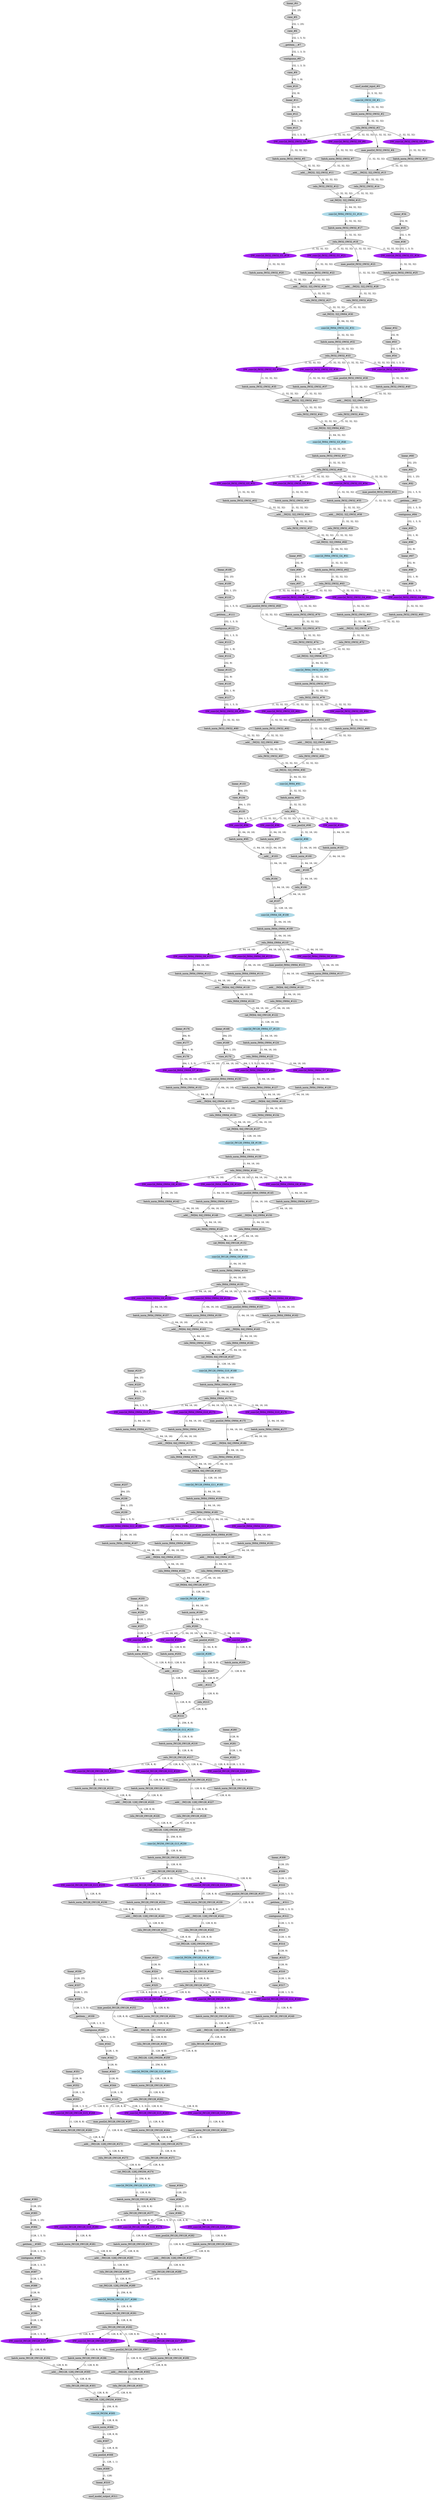 strict digraph  {
"0 /nncf_model_input_0" [id=0, label="nncf_model_input_#0", style=filled, type=nncf_model_input];
"1 PNASNet/NNCFConv2d[conv1]/conv2d_0" [color=lightblue, id=1, label="conv2d_OW32_G0_#1", style=filled, type=conv2d];
"2 PNASNet/NNCFBatchNorm[bn1]/batch_norm_0" [id=2, label="batch_norm_IW32_OW32_#2", style=filled, type=batch_norm];
"3 PNASNet/relu_0" [id=3, label="relu_IW32_OW32_#3", style=filled, type=relu];
"4 PNASNet/Sequential[layer1]/CellB[0]/SepConv[sep_conv1]/NNCFConv2d[conv1]/ModuleDict[pre_ops]/UpdateWeight[3]/ElasticKernelConv2DOp[op]/linear_0" [id=4, label="linear_#4", style=filled, type=linear];
"5 PNASNet/Sequential[layer1]/CellB[0]/SepConv[sep_conv1]/NNCFConv2d[conv1]/ModuleDict[pre_ops]/UpdateWeight[3]/ElasticKernelConv2DOp[op]/view_0" [id=5, label="view_#5", style=filled, type=view];
"6 PNASNet/Sequential[layer1]/CellB[0]/SepConv[sep_conv1]/NNCFConv2d[conv1]/ModuleDict[pre_ops]/UpdateWeight[3]/ElasticKernelConv2DOp[op]/view_1" [id=6, label="view_#6", style=filled, type=view];
"7 PNASNet/Sequential[layer1]/CellB[0]/SepConv[sep_conv1]/NNCFConv2d[conv1]/ModuleDict[pre_ops]/UpdateWeight[3]/ElasticKernelConv2DOp[op]/__getitem___0" [id=7, label="__getitem___#7", style=filled, type=__getitem__];
"8 PNASNet/Sequential[layer1]/CellB[0]/SepConv[sep_conv1]/NNCFConv2d[conv1]/ModuleDict[pre_ops]/UpdateWeight[3]/ElasticKernelConv2DOp[op]/contiguous_0" [id=8, label="contiguous_#8", style=filled, type=contiguous];
"9 PNASNet/Sequential[layer1]/CellB[0]/SepConv[sep_conv1]/NNCFConv2d[conv1]/ModuleDict[pre_ops]/UpdateWeight[3]/ElasticKernelConv2DOp[op]/view_2" [id=9, label="view_#9", style=filled, type=view];
"10 PNASNet/Sequential[layer1]/CellB[0]/SepConv[sep_conv1]/NNCFConv2d[conv1]/ModuleDict[pre_ops]/UpdateWeight[3]/ElasticKernelConv2DOp[op]/view_3" [id=10, label="view_#10", style=filled, type=view];
"11 PNASNet/Sequential[layer1]/CellB[0]/SepConv[sep_conv1]/NNCFConv2d[conv1]/ModuleDict[pre_ops]/UpdateWeight[3]/ElasticKernelConv2DOp[op]/linear_1" [id=11, label="linear_#11", style=filled, type=linear];
"12 PNASNet/Sequential[layer1]/CellB[0]/SepConv[sep_conv1]/NNCFConv2d[conv1]/ModuleDict[pre_ops]/UpdateWeight[3]/ElasticKernelConv2DOp[op]/view_4" [id=12, label="view_#12", style=filled, type=view];
"13 PNASNet/Sequential[layer1]/CellB[0]/SepConv[sep_conv1]/NNCFConv2d[conv1]/ModuleDict[pre_ops]/UpdateWeight[3]/ElasticKernelConv2DOp[op]/view_5" [id=13, label="view_#13", style=filled, type=view];
"14 PNASNet/Sequential[layer1]/CellB[0]/SepConv[sep_conv1]/NNCFConv2d[conv1]/conv2d_0" [color=purple, id=14, label="DW_conv2d_IW32_OW32_G0_#4", style=filled, type=conv2d];
"15 PNASNet/Sequential[layer1]/CellB[0]/SepConv[sep_conv1]/NNCFBatchNorm[bn1]/batch_norm_0" [id=15, label="batch_norm_IW32_OW32_#5", style=filled, type=batch_norm];
"16 PNASNet/Sequential[layer1]/CellB[0]/SepConv[sep_conv2]/NNCFConv2d[conv1]/conv2d_0" [color=purple, id=16, label="DW_conv2d_IW32_OW32_G0_#6", style=filled, type=conv2d];
"17 PNASNet/Sequential[layer1]/CellB[0]/SepConv[sep_conv2]/NNCFBatchNorm[bn1]/batch_norm_0" [id=17, label="batch_norm_IW32_OW32_#7", style=filled, type=batch_norm];
"18 PNASNet/Sequential[layer1]/CellB[0]/max_pool2d_0" [id=18, label="max_pool2d_IW32_OW32_#8", style=filled, type=max_pool2d];
"19 PNASNet/Sequential[layer1]/CellB[0]/SepConv[sep_conv3]/NNCFConv2d[conv1]/conv2d_0" [color=purple, id=19, label="DW_conv2d_IW32_OW32_G0_#9", style=filled, type=conv2d];
"20 PNASNet/Sequential[layer1]/CellB[0]/SepConv[sep_conv3]/NNCFBatchNorm[bn1]/batch_norm_0" [id=20, label="batch_norm_IW32_OW32_#10", style=filled, type=batch_norm];
"21 PNASNet/Sequential[layer1]/CellB[0]/__add___0" [id=21, label="__add___IW[32, 32]_OW32_#11", style=filled, type=__add__];
"22 PNASNet/Sequential[layer1]/CellB[0]/relu_0" [id=22, label="relu_IW32_OW32_#12", style=filled, type=relu];
"23 PNASNet/Sequential[layer1]/CellB[0]/__add___1" [id=23, label="__add___IW[32, 32]_OW32_#13", style=filled, type=__add__];
"24 PNASNet/Sequential[layer1]/CellB[0]/relu_1" [id=24, label="relu_IW32_OW32_#14", style=filled, type=relu];
"25 PNASNet/Sequential[layer1]/CellB[0]/cat_0" [id=25, label="cat_IW[32, 32]_OW64_#15", style=filled, type=cat];
"26 PNASNet/Sequential[layer1]/CellB[0]/NNCFConv2d[conv2]/conv2d_0" [color=lightblue, id=26, label="conv2d_IW64_OW32_G1_#16", style=filled, type=conv2d];
"27 PNASNet/Sequential[layer1]/CellB[0]/NNCFBatchNorm[bn2]/batch_norm_0" [id=27, label="batch_norm_IW32_OW32_#17", style=filled, type=batch_norm];
"28 PNASNet/Sequential[layer1]/CellB[0]/relu_2" [id=28, label="relu_IW32_OW32_#18", style=filled, type=relu];
"29 PNASNet/Sequential[layer1]/CellB[1]/SepConv[sep_conv1]/NNCFConv2d[conv1]/conv2d_0" [color=purple, id=29, label="DW_conv2d_IW32_OW32_G1_#19", style=filled, type=conv2d];
"30 PNASNet/Sequential[layer1]/CellB[1]/SepConv[sep_conv1]/NNCFBatchNorm[bn1]/batch_norm_0" [id=30, label="batch_norm_IW32_OW32_#20", style=filled, type=batch_norm];
"31 PNASNet/Sequential[layer1]/CellB[1]/SepConv[sep_conv2]/NNCFConv2d[conv1]/conv2d_0" [color=purple, id=31, label="DW_conv2d_IW32_OW32_G1_#21", style=filled, type=conv2d];
"32 PNASNet/Sequential[layer1]/CellB[1]/SepConv[sep_conv2]/NNCFBatchNorm[bn1]/batch_norm_0" [id=32, label="batch_norm_IW32_OW32_#22", style=filled, type=batch_norm];
"33 PNASNet/Sequential[layer1]/CellB[1]/max_pool2d_0" [id=33, label="max_pool2d_IW32_OW32_#23", style=filled, type=max_pool2d];
"34 PNASNet/Sequential[layer1]/CellB[1]/SepConv[sep_conv3]/NNCFConv2d[conv1]/ModuleDict[pre_ops]/UpdateWeight[3]/ElasticKernelConv2DOp[op]/linear_0" [id=34, label="linear_#34", style=filled, type=linear];
"35 PNASNet/Sequential[layer1]/CellB[1]/SepConv[sep_conv3]/NNCFConv2d[conv1]/ModuleDict[pre_ops]/UpdateWeight[3]/ElasticKernelConv2DOp[op]/view_0" [id=35, label="view_#35", style=filled, type=view];
"36 PNASNet/Sequential[layer1]/CellB[1]/SepConv[sep_conv3]/NNCFConv2d[conv1]/ModuleDict[pre_ops]/UpdateWeight[3]/ElasticKernelConv2DOp[op]/view_1" [id=36, label="view_#36", style=filled, type=view];
"37 PNASNet/Sequential[layer1]/CellB[1]/SepConv[sep_conv3]/NNCFConv2d[conv1]/conv2d_0" [color=purple, id=37, label="DW_conv2d_IW32_OW32_G1_#24", style=filled, type=conv2d];
"38 PNASNet/Sequential[layer1]/CellB[1]/SepConv[sep_conv3]/NNCFBatchNorm[bn1]/batch_norm_0" [id=38, label="batch_norm_IW32_OW32_#25", style=filled, type=batch_norm];
"39 PNASNet/Sequential[layer1]/CellB[1]/__add___0" [id=39, label="__add___IW[32, 32]_OW32_#26", style=filled, type=__add__];
"40 PNASNet/Sequential[layer1]/CellB[1]/relu_0" [id=40, label="relu_IW32_OW32_#27", style=filled, type=relu];
"41 PNASNet/Sequential[layer1]/CellB[1]/__add___1" [id=41, label="__add___IW[32, 32]_OW32_#28", style=filled, type=__add__];
"42 PNASNet/Sequential[layer1]/CellB[1]/relu_1" [id=42, label="relu_IW32_OW32_#29", style=filled, type=relu];
"43 PNASNet/Sequential[layer1]/CellB[1]/cat_0" [id=43, label="cat_IW[32, 32]_OW64_#30", style=filled, type=cat];
"44 PNASNet/Sequential[layer1]/CellB[1]/NNCFConv2d[conv2]/conv2d_0" [color=lightblue, id=44, label="conv2d_IW64_OW32_G2_#31", style=filled, type=conv2d];
"45 PNASNet/Sequential[layer1]/CellB[1]/NNCFBatchNorm[bn2]/batch_norm_0" [id=45, label="batch_norm_IW32_OW32_#32", style=filled, type=batch_norm];
"46 PNASNet/Sequential[layer1]/CellB[1]/relu_2" [id=46, label="relu_IW32_OW32_#33", style=filled, type=relu];
"47 PNASNet/Sequential[layer1]/CellB[2]/SepConv[sep_conv1]/NNCFConv2d[conv1]/conv2d_0" [color=purple, id=47, label="DW_conv2d_IW32_OW32_G2_#34", style=filled, type=conv2d];
"48 PNASNet/Sequential[layer1]/CellB[2]/SepConv[sep_conv1]/NNCFBatchNorm[bn1]/batch_norm_0" [id=48, label="batch_norm_IW32_OW32_#35", style=filled, type=batch_norm];
"49 PNASNet/Sequential[layer1]/CellB[2]/SepConv[sep_conv2]/NNCFConv2d[conv1]/conv2d_0" [color=purple, id=49, label="DW_conv2d_IW32_OW32_G2_#36", style=filled, type=conv2d];
"50 PNASNet/Sequential[layer1]/CellB[2]/SepConv[sep_conv2]/NNCFBatchNorm[bn1]/batch_norm_0" [id=50, label="batch_norm_IW32_OW32_#37", style=filled, type=batch_norm];
"51 PNASNet/Sequential[layer1]/CellB[2]/max_pool2d_0" [id=51, label="max_pool2d_IW32_OW32_#38", style=filled, type=max_pool2d];
"52 PNASNet/Sequential[layer1]/CellB[2]/SepConv[sep_conv3]/NNCFConv2d[conv1]/ModuleDict[pre_ops]/UpdateWeight[3]/ElasticKernelConv2DOp[op]/linear_0" [id=52, label="linear_#52", style=filled, type=linear];
"53 PNASNet/Sequential[layer1]/CellB[2]/SepConv[sep_conv3]/NNCFConv2d[conv1]/ModuleDict[pre_ops]/UpdateWeight[3]/ElasticKernelConv2DOp[op]/view_0" [id=53, label="view_#53", style=filled, type=view];
"54 PNASNet/Sequential[layer1]/CellB[2]/SepConv[sep_conv3]/NNCFConv2d[conv1]/ModuleDict[pre_ops]/UpdateWeight[3]/ElasticKernelConv2DOp[op]/view_1" [id=54, label="view_#54", style=filled, type=view];
"55 PNASNet/Sequential[layer1]/CellB[2]/SepConv[sep_conv3]/NNCFConv2d[conv1]/conv2d_0" [color=purple, id=55, label="DW_conv2d_IW32_OW32_G2_#39", style=filled, type=conv2d];
"56 PNASNet/Sequential[layer1]/CellB[2]/SepConv[sep_conv3]/NNCFBatchNorm[bn1]/batch_norm_0" [id=56, label="batch_norm_IW32_OW32_#40", style=filled, type=batch_norm];
"57 PNASNet/Sequential[layer1]/CellB[2]/__add___0" [id=57, label="__add___IW[32, 32]_OW32_#41", style=filled, type=__add__];
"58 PNASNet/Sequential[layer1]/CellB[2]/relu_0" [id=58, label="relu_IW32_OW32_#42", style=filled, type=relu];
"59 PNASNet/Sequential[layer1]/CellB[2]/__add___1" [id=59, label="__add___IW[32, 32]_OW32_#43", style=filled, type=__add__];
"60 PNASNet/Sequential[layer1]/CellB[2]/relu_1" [id=60, label="relu_IW32_OW32_#44", style=filled, type=relu];
"61 PNASNet/Sequential[layer1]/CellB[2]/cat_0" [id=61, label="cat_IW[32, 32]_OW64_#45", style=filled, type=cat];
"62 PNASNet/Sequential[layer1]/CellB[2]/NNCFConv2d[conv2]/conv2d_0" [color=lightblue, id=62, label="conv2d_IW64_OW32_G3_#46", style=filled, type=conv2d];
"63 PNASNet/Sequential[layer1]/CellB[2]/NNCFBatchNorm[bn2]/batch_norm_0" [id=63, label="batch_norm_IW32_OW32_#47", style=filled, type=batch_norm];
"64 PNASNet/Sequential[layer1]/CellB[2]/relu_2" [id=64, label="relu_IW32_OW32_#48", style=filled, type=relu];
"65 PNASNet/Sequential[layer1]/CellB[3]/SepConv[sep_conv1]/NNCFConv2d[conv1]/conv2d_0" [color=purple, id=65, label="DW_conv2d_IW32_OW32_G3_#49", style=filled, type=conv2d];
"66 PNASNet/Sequential[layer1]/CellB[3]/SepConv[sep_conv1]/NNCFBatchNorm[bn1]/batch_norm_0" [id=66, label="batch_norm_IW32_OW32_#50", style=filled, type=batch_norm];
"67 PNASNet/Sequential[layer1]/CellB[3]/SepConv[sep_conv2]/NNCFConv2d[conv1]/conv2d_0" [color=purple, id=67, label="DW_conv2d_IW32_OW32_G3_#51", style=filled, type=conv2d];
"68 PNASNet/Sequential[layer1]/CellB[3]/SepConv[sep_conv2]/NNCFBatchNorm[bn1]/batch_norm_0" [id=68, label="batch_norm_IW32_OW32_#52", style=filled, type=batch_norm];
"69 PNASNet/Sequential[layer1]/CellB[3]/max_pool2d_0" [id=69, label="max_pool2d_IW32_OW32_#53", style=filled, type=max_pool2d];
"70 PNASNet/Sequential[layer1]/CellB[3]/SepConv[sep_conv3]/NNCFConv2d[conv1]/conv2d_0" [color=purple, id=70, label="DW_conv2d_IW32_OW32_G3_#54", style=filled, type=conv2d];
"71 PNASNet/Sequential[layer1]/CellB[3]/SepConv[sep_conv3]/NNCFBatchNorm[bn1]/batch_norm_0" [id=71, label="batch_norm_IW32_OW32_#55", style=filled, type=batch_norm];
"72 PNASNet/Sequential[layer1]/CellB[3]/__add___0" [id=72, label="__add___IW[32, 32]_OW32_#56", style=filled, type=__add__];
"73 PNASNet/Sequential[layer1]/CellB[3]/relu_0" [id=73, label="relu_IW32_OW32_#57", style=filled, type=relu];
"74 PNASNet/Sequential[layer1]/CellB[3]/__add___1" [id=74, label="__add___IW[32, 32]_OW32_#58", style=filled, type=__add__];
"75 PNASNet/Sequential[layer1]/CellB[3]/relu_1" [id=75, label="relu_IW32_OW32_#59", style=filled, type=relu];
"76 PNASNet/Sequential[layer1]/CellB[3]/cat_0" [id=76, label="cat_IW[32, 32]_OW64_#60", style=filled, type=cat];
"77 PNASNet/Sequential[layer1]/CellB[3]/NNCFConv2d[conv2]/conv2d_0" [color=lightblue, id=77, label="conv2d_IW64_OW32_G4_#61", style=filled, type=conv2d];
"78 PNASNet/Sequential[layer1]/CellB[3]/NNCFBatchNorm[bn2]/batch_norm_0" [id=78, label="batch_norm_IW32_OW32_#62", style=filled, type=batch_norm];
"79 PNASNet/Sequential[layer1]/CellB[3]/relu_2" [id=79, label="relu_IW32_OW32_#63", style=filled, type=relu];
"80 PNASNet/Sequential[layer1]/CellB[4]/SepConv[sep_conv1]/NNCFConv2d[conv1]/ModuleDict[pre_ops]/UpdateWeight[3]/ElasticKernelConv2DOp[op]/linear_0" [id=80, label="linear_#80", style=filled, type=linear];
"81 PNASNet/Sequential[layer1]/CellB[4]/SepConv[sep_conv1]/NNCFConv2d[conv1]/ModuleDict[pre_ops]/UpdateWeight[3]/ElasticKernelConv2DOp[op]/view_0" [id=81, label="view_#81", style=filled, type=view];
"82 PNASNet/Sequential[layer1]/CellB[4]/SepConv[sep_conv1]/NNCFConv2d[conv1]/ModuleDict[pre_ops]/UpdateWeight[3]/ElasticKernelConv2DOp[op]/view_1" [id=82, label="view_#82", style=filled, type=view];
"83 PNASNet/Sequential[layer1]/CellB[4]/SepConv[sep_conv1]/NNCFConv2d[conv1]/ModuleDict[pre_ops]/UpdateWeight[3]/ElasticKernelConv2DOp[op]/__getitem___0" [id=83, label="__getitem___#83", style=filled, type=__getitem__];
"84 PNASNet/Sequential[layer1]/CellB[4]/SepConv[sep_conv1]/NNCFConv2d[conv1]/ModuleDict[pre_ops]/UpdateWeight[3]/ElasticKernelConv2DOp[op]/contiguous_0" [id=84, label="contiguous_#84", style=filled, type=contiguous];
"85 PNASNet/Sequential[layer1]/CellB[4]/SepConv[sep_conv1]/NNCFConv2d[conv1]/ModuleDict[pre_ops]/UpdateWeight[3]/ElasticKernelConv2DOp[op]/view_2" [id=85, label="view_#85", style=filled, type=view];
"86 PNASNet/Sequential[layer1]/CellB[4]/SepConv[sep_conv1]/NNCFConv2d[conv1]/ModuleDict[pre_ops]/UpdateWeight[3]/ElasticKernelConv2DOp[op]/view_3" [id=86, label="view_#86", style=filled, type=view];
"87 PNASNet/Sequential[layer1]/CellB[4]/SepConv[sep_conv1]/NNCFConv2d[conv1]/ModuleDict[pre_ops]/UpdateWeight[3]/ElasticKernelConv2DOp[op]/linear_1" [id=87, label="linear_#87", style=filled, type=linear];
"88 PNASNet/Sequential[layer1]/CellB[4]/SepConv[sep_conv1]/NNCFConv2d[conv1]/ModuleDict[pre_ops]/UpdateWeight[3]/ElasticKernelConv2DOp[op]/view_4" [id=88, label="view_#88", style=filled, type=view];
"89 PNASNet/Sequential[layer1]/CellB[4]/SepConv[sep_conv1]/NNCFConv2d[conv1]/ModuleDict[pre_ops]/UpdateWeight[3]/ElasticKernelConv2DOp[op]/view_5" [id=89, label="view_#89", style=filled, type=view];
"90 PNASNet/Sequential[layer1]/CellB[4]/SepConv[sep_conv1]/NNCFConv2d[conv1]/conv2d_0" [color=purple, id=90, label="DW_conv2d_IW32_OW32_G4_#64", style=filled, type=conv2d];
"91 PNASNet/Sequential[layer1]/CellB[4]/SepConv[sep_conv1]/NNCFBatchNorm[bn1]/batch_norm_0" [id=91, label="batch_norm_IW32_OW32_#65", style=filled, type=batch_norm];
"92 PNASNet/Sequential[layer1]/CellB[4]/SepConv[sep_conv2]/NNCFConv2d[conv1]/conv2d_0" [color=purple, id=92, label="DW_conv2d_IW32_OW32_G4_#66", style=filled, type=conv2d];
"93 PNASNet/Sequential[layer1]/CellB[4]/SepConv[sep_conv2]/NNCFBatchNorm[bn1]/batch_norm_0" [id=93, label="batch_norm_IW32_OW32_#67", style=filled, type=batch_norm];
"94 PNASNet/Sequential[layer1]/CellB[4]/max_pool2d_0" [id=94, label="max_pool2d_IW32_OW32_#68", style=filled, type=max_pool2d];
"95 PNASNet/Sequential[layer1]/CellB[4]/SepConv[sep_conv3]/NNCFConv2d[conv1]/ModuleDict[pre_ops]/UpdateWeight[3]/ElasticKernelConv2DOp[op]/linear_0" [id=95, label="linear_#95", style=filled, type=linear];
"96 PNASNet/Sequential[layer1]/CellB[4]/SepConv[sep_conv3]/NNCFConv2d[conv1]/ModuleDict[pre_ops]/UpdateWeight[3]/ElasticKernelConv2DOp[op]/view_0" [id=96, label="view_#96", style=filled, type=view];
"97 PNASNet/Sequential[layer1]/CellB[4]/SepConv[sep_conv3]/NNCFConv2d[conv1]/ModuleDict[pre_ops]/UpdateWeight[3]/ElasticKernelConv2DOp[op]/view_1" [id=97, label="view_#97", style=filled, type=view];
"98 PNASNet/Sequential[layer1]/CellB[4]/SepConv[sep_conv3]/NNCFConv2d[conv1]/conv2d_0" [color=purple, id=98, label="DW_conv2d_IW32_OW32_G4_#69", style=filled, type=conv2d];
"99 PNASNet/Sequential[layer1]/CellB[4]/SepConv[sep_conv3]/NNCFBatchNorm[bn1]/batch_norm_0" [id=99, label="batch_norm_IW32_OW32_#70", style=filled, type=batch_norm];
"100 PNASNet/Sequential[layer1]/CellB[4]/__add___0" [id=100, label="__add___IW[32, 32]_OW32_#71", style=filled, type=__add__];
"101 PNASNet/Sequential[layer1]/CellB[4]/relu_0" [id=101, label="relu_IW32_OW32_#72", style=filled, type=relu];
"102 PNASNet/Sequential[layer1]/CellB[4]/__add___1" [id=102, label="__add___IW[32, 32]_OW32_#73", style=filled, type=__add__];
"103 PNASNet/Sequential[layer1]/CellB[4]/relu_1" [id=103, label="relu_IW32_OW32_#74", style=filled, type=relu];
"104 PNASNet/Sequential[layer1]/CellB[4]/cat_0" [id=104, label="cat_IW[32, 32]_OW64_#75", style=filled, type=cat];
"105 PNASNet/Sequential[layer1]/CellB[4]/NNCFConv2d[conv2]/conv2d_0" [color=lightblue, id=105, label="conv2d_IW64_OW32_G5_#76", style=filled, type=conv2d];
"106 PNASNet/Sequential[layer1]/CellB[4]/NNCFBatchNorm[bn2]/batch_norm_0" [id=106, label="batch_norm_IW32_OW32_#77", style=filled, type=batch_norm];
"107 PNASNet/Sequential[layer1]/CellB[4]/relu_2" [id=107, label="relu_IW32_OW32_#78", style=filled, type=relu];
"108 PNASNet/Sequential[layer1]/CellB[5]/SepConv[sep_conv1]/NNCFConv2d[conv1]/ModuleDict[pre_ops]/UpdateWeight[3]/ElasticKernelConv2DOp[op]/linear_0" [id=108, label="linear_#108", style=filled, type=linear];
"109 PNASNet/Sequential[layer1]/CellB[5]/SepConv[sep_conv1]/NNCFConv2d[conv1]/ModuleDict[pre_ops]/UpdateWeight[3]/ElasticKernelConv2DOp[op]/view_0" [id=109, label="view_#109", style=filled, type=view];
"110 PNASNet/Sequential[layer1]/CellB[5]/SepConv[sep_conv1]/NNCFConv2d[conv1]/ModuleDict[pre_ops]/UpdateWeight[3]/ElasticKernelConv2DOp[op]/view_1" [id=110, label="view_#110", style=filled, type=view];
"111 PNASNet/Sequential[layer1]/CellB[5]/SepConv[sep_conv1]/NNCFConv2d[conv1]/ModuleDict[pre_ops]/UpdateWeight[3]/ElasticKernelConv2DOp[op]/__getitem___0" [id=111, label="__getitem___#111", style=filled, type=__getitem__];
"112 PNASNet/Sequential[layer1]/CellB[5]/SepConv[sep_conv1]/NNCFConv2d[conv1]/ModuleDict[pre_ops]/UpdateWeight[3]/ElasticKernelConv2DOp[op]/contiguous_0" [id=112, label="contiguous_#112", style=filled, type=contiguous];
"113 PNASNet/Sequential[layer1]/CellB[5]/SepConv[sep_conv1]/NNCFConv2d[conv1]/ModuleDict[pre_ops]/UpdateWeight[3]/ElasticKernelConv2DOp[op]/view_2" [id=113, label="view_#113", style=filled, type=view];
"114 PNASNet/Sequential[layer1]/CellB[5]/SepConv[sep_conv1]/NNCFConv2d[conv1]/ModuleDict[pre_ops]/UpdateWeight[3]/ElasticKernelConv2DOp[op]/view_3" [id=114, label="view_#114", style=filled, type=view];
"115 PNASNet/Sequential[layer1]/CellB[5]/SepConv[sep_conv1]/NNCFConv2d[conv1]/ModuleDict[pre_ops]/UpdateWeight[3]/ElasticKernelConv2DOp[op]/linear_1" [id=115, label="linear_#115", style=filled, type=linear];
"116 PNASNet/Sequential[layer1]/CellB[5]/SepConv[sep_conv1]/NNCFConv2d[conv1]/ModuleDict[pre_ops]/UpdateWeight[3]/ElasticKernelConv2DOp[op]/view_4" [id=116, label="view_#116", style=filled, type=view];
"117 PNASNet/Sequential[layer1]/CellB[5]/SepConv[sep_conv1]/NNCFConv2d[conv1]/ModuleDict[pre_ops]/UpdateWeight[3]/ElasticKernelConv2DOp[op]/view_5" [id=117, label="view_#117", style=filled, type=view];
"118 PNASNet/Sequential[layer1]/CellB[5]/SepConv[sep_conv1]/NNCFConv2d[conv1]/conv2d_0" [color=purple, id=118, label="DW_conv2d_IW32_OW32_G5_#79", style=filled, type=conv2d];
"119 PNASNet/Sequential[layer1]/CellB[5]/SepConv[sep_conv1]/NNCFBatchNorm[bn1]/batch_norm_0" [id=119, label="batch_norm_IW32_OW32_#80", style=filled, type=batch_norm];
"120 PNASNet/Sequential[layer1]/CellB[5]/SepConv[sep_conv2]/NNCFConv2d[conv1]/conv2d_0" [color=purple, id=120, label="DW_conv2d_IW32_OW32_G5_#81", style=filled, type=conv2d];
"121 PNASNet/Sequential[layer1]/CellB[5]/SepConv[sep_conv2]/NNCFBatchNorm[bn1]/batch_norm_0" [id=121, label="batch_norm_IW32_OW32_#82", style=filled, type=batch_norm];
"122 PNASNet/Sequential[layer1]/CellB[5]/max_pool2d_0" [id=122, label="max_pool2d_IW32_OW32_#83", style=filled, type=max_pool2d];
"123 PNASNet/Sequential[layer1]/CellB[5]/SepConv[sep_conv3]/NNCFConv2d[conv1]/conv2d_0" [color=purple, id=123, label="DW_conv2d_IW32_OW32_G5_#84", style=filled, type=conv2d];
"124 PNASNet/Sequential[layer1]/CellB[5]/SepConv[sep_conv3]/NNCFBatchNorm[bn1]/batch_norm_0" [id=124, label="batch_norm_IW32_OW32_#85", style=filled, type=batch_norm];
"125 PNASNet/Sequential[layer1]/CellB[5]/__add___0" [id=125, label="__add___IW[32, 32]_OW32_#86", style=filled, type=__add__];
"126 PNASNet/Sequential[layer1]/CellB[5]/relu_0" [id=126, label="relu_IW32_OW32_#87", style=filled, type=relu];
"127 PNASNet/Sequential[layer1]/CellB[5]/__add___1" [id=127, label="__add___IW[32, 32]_OW32_#88", style=filled, type=__add__];
"128 PNASNet/Sequential[layer1]/CellB[5]/relu_1" [id=128, label="relu_IW32_OW32_#89", style=filled, type=relu];
"129 PNASNet/Sequential[layer1]/CellB[5]/cat_0" [id=129, label="cat_IW[32, 32]_OW64_#90", style=filled, type=cat];
"130 PNASNet/Sequential[layer1]/CellB[5]/NNCFConv2d[conv2]/conv2d_0" [color=lightblue, id=130, label="conv2d_IW64_#91", style=filled, type=conv2d];
"131 PNASNet/Sequential[layer1]/CellB[5]/NNCFBatchNorm[bn2]/batch_norm_0" [id=131, label="batch_norm_#92", style=filled, type=batch_norm];
"132 PNASNet/Sequential[layer1]/CellB[5]/relu_2" [id=132, label="relu_#93", style=filled, type=relu];
"133 PNASNet/CellB[layer2]/SepConv[sep_conv1]/NNCFConv2d[conv1]/ModuleDict[pre_ops]/UpdateWeight[2]/ElasticKernelConv2DOp[op]/linear_0" [id=133, label="linear_#133", style=filled, type=linear];
"134 PNASNet/CellB[layer2]/SepConv[sep_conv1]/NNCFConv2d[conv1]/ModuleDict[pre_ops]/UpdateWeight[2]/ElasticKernelConv2DOp[op]/view_0" [id=134, label="view_#134", style=filled, type=view];
"135 PNASNet/CellB[layer2]/SepConv[sep_conv1]/NNCFConv2d[conv1]/ModuleDict[pre_ops]/UpdateWeight[2]/ElasticKernelConv2DOp[op]/view_1" [id=135, label="view_#135", style=filled, type=view];
"136 PNASNet/CellB[layer2]/SepConv[sep_conv1]/NNCFConv2d[conv1]/conv2d_0" [color=purple, id=136, label="DW_conv2d_#94", style=filled, type=conv2d];
"137 PNASNet/CellB[layer2]/SepConv[sep_conv1]/NNCFBatchNorm[bn1]/batch_norm_0" [id=137, label="batch_norm_#95", style=filled, type=batch_norm];
"138 PNASNet/CellB[layer2]/SepConv[sep_conv2]/NNCFConv2d[conv1]/conv2d_0" [color=purple, id=138, label="DW_conv2d_#96", style=filled, type=conv2d];
"139 PNASNet/CellB[layer2]/SepConv[sep_conv2]/NNCFBatchNorm[bn1]/batch_norm_0" [id=139, label="batch_norm_#97", style=filled, type=batch_norm];
"140 PNASNet/CellB[layer2]/max_pool2d_0" [id=140, label="max_pool2d_#98", style=filled, type=max_pool2d];
"141 PNASNet/CellB[layer2]/NNCFConv2d[conv1]/conv2d_0" [color=lightblue, id=141, label="conv2d_#99", style=filled, type=conv2d];
"142 PNASNet/CellB[layer2]/NNCFBatchNorm[bn1]/batch_norm_0" [id=142, label="batch_norm_#100", style=filled, type=batch_norm];
"143 PNASNet/CellB[layer2]/SepConv[sep_conv3]/NNCFConv2d[conv1]/conv2d_0" [color=purple, id=143, label="DW_conv2d_#101", style=filled, type=conv2d];
"144 PNASNet/CellB[layer2]/SepConv[sep_conv3]/NNCFBatchNorm[bn1]/batch_norm_0" [id=144, label="batch_norm_#102", style=filled, type=batch_norm];
"145 PNASNet/CellB[layer2]/__add___0" [id=145, label="__add___#103", style=filled, type=__add__];
"146 PNASNet/CellB[layer2]/relu_0" [id=146, label="relu_#104", style=filled, type=relu];
"147 PNASNet/CellB[layer2]/__add___1" [id=147, label="__add___#105", style=filled, type=__add__];
"148 PNASNet/CellB[layer2]/relu_1" [id=148, label="relu_#106", style=filled, type=relu];
"149 PNASNet/CellB[layer2]/cat_0" [id=149, label="cat_#107", style=filled, type=cat];
"150 PNASNet/CellB[layer2]/NNCFConv2d[conv2]/conv2d_0" [color=lightblue, id=150, label="conv2d_OW64_G6_#108", style=filled, type=conv2d];
"151 PNASNet/CellB[layer2]/NNCFBatchNorm[bn2]/batch_norm_0" [id=151, label="batch_norm_IW64_OW64_#109", style=filled, type=batch_norm];
"152 PNASNet/CellB[layer2]/relu_2" [id=152, label="relu_IW64_OW64_#110", style=filled, type=relu];
"153 PNASNet/Sequential[layer3]/CellB[0]/SepConv[sep_conv1]/NNCFConv2d[conv1]/conv2d_0" [color=purple, id=153, label="DW_conv2d_IW64_OW64_G6_#111", style=filled, type=conv2d];
"154 PNASNet/Sequential[layer3]/CellB[0]/SepConv[sep_conv1]/NNCFBatchNorm[bn1]/batch_norm_0" [id=154, label="batch_norm_IW64_OW64_#112", style=filled, type=batch_norm];
"155 PNASNet/Sequential[layer3]/CellB[0]/SepConv[sep_conv2]/NNCFConv2d[conv1]/conv2d_0" [color=purple, id=155, label="DW_conv2d_IW64_OW64_G6_#113", style=filled, type=conv2d];
"156 PNASNet/Sequential[layer3]/CellB[0]/SepConv[sep_conv2]/NNCFBatchNorm[bn1]/batch_norm_0" [id=156, label="batch_norm_IW64_OW64_#114", style=filled, type=batch_norm];
"157 PNASNet/Sequential[layer3]/CellB[0]/max_pool2d_0" [id=157, label="max_pool2d_IW64_OW64_#115", style=filled, type=max_pool2d];
"158 PNASNet/Sequential[layer3]/CellB[0]/SepConv[sep_conv3]/NNCFConv2d[conv1]/conv2d_0" [color=purple, id=158, label="DW_conv2d_IW64_OW64_G6_#116", style=filled, type=conv2d];
"159 PNASNet/Sequential[layer3]/CellB[0]/SepConv[sep_conv3]/NNCFBatchNorm[bn1]/batch_norm_0" [id=159, label="batch_norm_IW64_OW64_#117", style=filled, type=batch_norm];
"160 PNASNet/Sequential[layer3]/CellB[0]/__add___0" [id=160, label="__add___IW[64, 64]_OW64_#118", style=filled, type=__add__];
"161 PNASNet/Sequential[layer3]/CellB[0]/relu_0" [id=161, label="relu_IW64_OW64_#119", style=filled, type=relu];
"162 PNASNet/Sequential[layer3]/CellB[0]/__add___1" [id=162, label="__add___IW[64, 64]_OW64_#120", style=filled, type=__add__];
"163 PNASNet/Sequential[layer3]/CellB[0]/relu_1" [id=163, label="relu_IW64_OW64_#121", style=filled, type=relu];
"164 PNASNet/Sequential[layer3]/CellB[0]/cat_0" [id=164, label="cat_IW[64, 64]_OW128_#122", style=filled, type=cat];
"165 PNASNet/Sequential[layer3]/CellB[0]/NNCFConv2d[conv2]/conv2d_0" [color=lightblue, id=165, label="conv2d_IW128_OW64_G7_#123", style=filled, type=conv2d];
"166 PNASNet/Sequential[layer3]/CellB[0]/NNCFBatchNorm[bn2]/batch_norm_0" [id=166, label="batch_norm_IW64_OW64_#124", style=filled, type=batch_norm];
"167 PNASNet/Sequential[layer3]/CellB[0]/relu_2" [id=167, label="relu_IW64_OW64_#125", style=filled, type=relu];
"168 PNASNet/Sequential[layer3]/CellB[1]/SepConv[sep_conv1]/NNCFConv2d[conv1]/ModuleDict[pre_ops]/UpdateWeight[3]/ElasticKernelConv2DOp[op]/linear_0" [id=168, label="linear_#168", style=filled, type=linear];
"169 PNASNet/Sequential[layer3]/CellB[1]/SepConv[sep_conv1]/NNCFConv2d[conv1]/ModuleDict[pre_ops]/UpdateWeight[3]/ElasticKernelConv2DOp[op]/view_0" [id=169, label="view_#169", style=filled, type=view];
"170 PNASNet/Sequential[layer3]/CellB[1]/SepConv[sep_conv1]/NNCFConv2d[conv1]/ModuleDict[pre_ops]/UpdateWeight[3]/ElasticKernelConv2DOp[op]/view_1" [id=170, label="view_#170", style=filled, type=view];
"171 PNASNet/Sequential[layer3]/CellB[1]/SepConv[sep_conv1]/NNCFConv2d[conv1]/conv2d_0" [color=purple, id=171, label="DW_conv2d_IW64_OW64_G7_#126", style=filled, type=conv2d];
"172 PNASNet/Sequential[layer3]/CellB[1]/SepConv[sep_conv1]/NNCFBatchNorm[bn1]/batch_norm_0" [id=172, label="batch_norm_IW64_OW64_#127", style=filled, type=batch_norm];
"173 PNASNet/Sequential[layer3]/CellB[1]/SepConv[sep_conv2]/NNCFConv2d[conv1]/conv2d_0" [color=purple, id=173, label="DW_conv2d_IW64_OW64_G7_#128", style=filled, type=conv2d];
"174 PNASNet/Sequential[layer3]/CellB[1]/SepConv[sep_conv2]/NNCFBatchNorm[bn1]/batch_norm_0" [id=174, label="batch_norm_IW64_OW64_#129", style=filled, type=batch_norm];
"175 PNASNet/Sequential[layer3]/CellB[1]/max_pool2d_0" [id=175, label="max_pool2d_IW64_OW64_#130", style=filled, type=max_pool2d];
"176 PNASNet/Sequential[layer3]/CellB[1]/SepConv[sep_conv3]/NNCFConv2d[conv1]/ModuleDict[pre_ops]/UpdateWeight[3]/ElasticKernelConv2DOp[op]/linear_0" [id=176, label="linear_#176", style=filled, type=linear];
"177 PNASNet/Sequential[layer3]/CellB[1]/SepConv[sep_conv3]/NNCFConv2d[conv1]/ModuleDict[pre_ops]/UpdateWeight[3]/ElasticKernelConv2DOp[op]/view_0" [id=177, label="view_#177", style=filled, type=view];
"178 PNASNet/Sequential[layer3]/CellB[1]/SepConv[sep_conv3]/NNCFConv2d[conv1]/ModuleDict[pre_ops]/UpdateWeight[3]/ElasticKernelConv2DOp[op]/view_1" [id=178, label="view_#178", style=filled, type=view];
"179 PNASNet/Sequential[layer3]/CellB[1]/SepConv[sep_conv3]/NNCFConv2d[conv1]/conv2d_0" [color=purple, id=179, label="DW_conv2d_IW64_OW64_G7_#131", style=filled, type=conv2d];
"180 PNASNet/Sequential[layer3]/CellB[1]/SepConv[sep_conv3]/NNCFBatchNorm[bn1]/batch_norm_0" [id=180, label="batch_norm_IW64_OW64_#132", style=filled, type=batch_norm];
"181 PNASNet/Sequential[layer3]/CellB[1]/__add___0" [id=181, label="__add___IW[64, 64]_OW64_#133", style=filled, type=__add__];
"182 PNASNet/Sequential[layer3]/CellB[1]/relu_0" [id=182, label="relu_IW64_OW64_#134", style=filled, type=relu];
"183 PNASNet/Sequential[layer3]/CellB[1]/__add___1" [id=183, label="__add___IW[64, 64]_OW64_#135", style=filled, type=__add__];
"184 PNASNet/Sequential[layer3]/CellB[1]/relu_1" [id=184, label="relu_IW64_OW64_#136", style=filled, type=relu];
"185 PNASNet/Sequential[layer3]/CellB[1]/cat_0" [id=185, label="cat_IW[64, 64]_OW128_#137", style=filled, type=cat];
"186 PNASNet/Sequential[layer3]/CellB[1]/NNCFConv2d[conv2]/conv2d_0" [color=lightblue, id=186, label="conv2d_IW128_OW64_G8_#138", style=filled, type=conv2d];
"187 PNASNet/Sequential[layer3]/CellB[1]/NNCFBatchNorm[bn2]/batch_norm_0" [id=187, label="batch_norm_IW64_OW64_#139", style=filled, type=batch_norm];
"188 PNASNet/Sequential[layer3]/CellB[1]/relu_2" [id=188, label="relu_IW64_OW64_#140", style=filled, type=relu];
"189 PNASNet/Sequential[layer3]/CellB[2]/SepConv[sep_conv1]/NNCFConv2d[conv1]/conv2d_0" [color=purple, id=189, label="DW_conv2d_IW64_OW64_G8_#141", style=filled, type=conv2d];
"190 PNASNet/Sequential[layer3]/CellB[2]/SepConv[sep_conv1]/NNCFBatchNorm[bn1]/batch_norm_0" [id=190, label="batch_norm_IW64_OW64_#142", style=filled, type=batch_norm];
"191 PNASNet/Sequential[layer3]/CellB[2]/SepConv[sep_conv2]/NNCFConv2d[conv1]/conv2d_0" [color=purple, id=191, label="DW_conv2d_IW64_OW64_G8_#143", style=filled, type=conv2d];
"192 PNASNet/Sequential[layer3]/CellB[2]/SepConv[sep_conv2]/NNCFBatchNorm[bn1]/batch_norm_0" [id=192, label="batch_norm_IW64_OW64_#144", style=filled, type=batch_norm];
"193 PNASNet/Sequential[layer3]/CellB[2]/max_pool2d_0" [id=193, label="max_pool2d_IW64_OW64_#145", style=filled, type=max_pool2d];
"194 PNASNet/Sequential[layer3]/CellB[2]/SepConv[sep_conv3]/NNCFConv2d[conv1]/conv2d_0" [color=purple, id=194, label="DW_conv2d_IW64_OW64_G8_#146", style=filled, type=conv2d];
"195 PNASNet/Sequential[layer3]/CellB[2]/SepConv[sep_conv3]/NNCFBatchNorm[bn1]/batch_norm_0" [id=195, label="batch_norm_IW64_OW64_#147", style=filled, type=batch_norm];
"196 PNASNet/Sequential[layer3]/CellB[2]/__add___0" [id=196, label="__add___IW[64, 64]_OW64_#148", style=filled, type=__add__];
"197 PNASNet/Sequential[layer3]/CellB[2]/relu_0" [id=197, label="relu_IW64_OW64_#149", style=filled, type=relu];
"198 PNASNet/Sequential[layer3]/CellB[2]/__add___1" [id=198, label="__add___IW[64, 64]_OW64_#150", style=filled, type=__add__];
"199 PNASNet/Sequential[layer3]/CellB[2]/relu_1" [id=199, label="relu_IW64_OW64_#151", style=filled, type=relu];
"200 PNASNet/Sequential[layer3]/CellB[2]/cat_0" [id=200, label="cat_IW[64, 64]_OW128_#152", style=filled, type=cat];
"201 PNASNet/Sequential[layer3]/CellB[2]/NNCFConv2d[conv2]/conv2d_0" [color=lightblue, id=201, label="conv2d_IW128_OW64_G9_#153", style=filled, type=conv2d];
"202 PNASNet/Sequential[layer3]/CellB[2]/NNCFBatchNorm[bn2]/batch_norm_0" [id=202, label="batch_norm_IW64_OW64_#154", style=filled, type=batch_norm];
"203 PNASNet/Sequential[layer3]/CellB[2]/relu_2" [id=203, label="relu_IW64_OW64_#155", style=filled, type=relu];
"204 PNASNet/Sequential[layer3]/CellB[3]/SepConv[sep_conv1]/NNCFConv2d[conv1]/conv2d_0" [color=purple, id=204, label="DW_conv2d_IW64_OW64_G9_#156", style=filled, type=conv2d];
"205 PNASNet/Sequential[layer3]/CellB[3]/SepConv[sep_conv1]/NNCFBatchNorm[bn1]/batch_norm_0" [id=205, label="batch_norm_IW64_OW64_#157", style=filled, type=batch_norm];
"206 PNASNet/Sequential[layer3]/CellB[3]/SepConv[sep_conv2]/NNCFConv2d[conv1]/conv2d_0" [color=purple, id=206, label="DW_conv2d_IW64_OW64_G9_#158", style=filled, type=conv2d];
"207 PNASNet/Sequential[layer3]/CellB[3]/SepConv[sep_conv2]/NNCFBatchNorm[bn1]/batch_norm_0" [id=207, label="batch_norm_IW64_OW64_#159", style=filled, type=batch_norm];
"208 PNASNet/Sequential[layer3]/CellB[3]/max_pool2d_0" [id=208, label="max_pool2d_IW64_OW64_#160", style=filled, type=max_pool2d];
"209 PNASNet/Sequential[layer3]/CellB[3]/SepConv[sep_conv3]/NNCFConv2d[conv1]/conv2d_0" [color=purple, id=209, label="DW_conv2d_IW64_OW64_G9_#161", style=filled, type=conv2d];
"210 PNASNet/Sequential[layer3]/CellB[3]/SepConv[sep_conv3]/NNCFBatchNorm[bn1]/batch_norm_0" [id=210, label="batch_norm_IW64_OW64_#162", style=filled, type=batch_norm];
"211 PNASNet/Sequential[layer3]/CellB[3]/__add___0" [id=211, label="__add___IW[64, 64]_OW64_#163", style=filled, type=__add__];
"212 PNASNet/Sequential[layer3]/CellB[3]/relu_0" [id=212, label="relu_IW64_OW64_#164", style=filled, type=relu];
"213 PNASNet/Sequential[layer3]/CellB[3]/__add___1" [id=213, label="__add___IW[64, 64]_OW64_#165", style=filled, type=__add__];
"214 PNASNet/Sequential[layer3]/CellB[3]/relu_1" [id=214, label="relu_IW64_OW64_#166", style=filled, type=relu];
"215 PNASNet/Sequential[layer3]/CellB[3]/cat_0" [id=215, label="cat_IW[64, 64]_OW128_#167", style=filled, type=cat];
"216 PNASNet/Sequential[layer3]/CellB[3]/NNCFConv2d[conv2]/conv2d_0" [color=lightblue, id=216, label="conv2d_IW128_OW64_G10_#168", style=filled, type=conv2d];
"217 PNASNet/Sequential[layer3]/CellB[3]/NNCFBatchNorm[bn2]/batch_norm_0" [id=217, label="batch_norm_IW64_OW64_#169", style=filled, type=batch_norm];
"218 PNASNet/Sequential[layer3]/CellB[3]/relu_2" [id=218, label="relu_IW64_OW64_#170", style=filled, type=relu];
"219 PNASNet/Sequential[layer3]/CellB[4]/SepConv[sep_conv1]/NNCFConv2d[conv1]/ModuleDict[pre_ops]/UpdateWeight[3]/ElasticKernelConv2DOp[op]/linear_0" [id=219, label="linear_#219", style=filled, type=linear];
"220 PNASNet/Sequential[layer3]/CellB[4]/SepConv[sep_conv1]/NNCFConv2d[conv1]/ModuleDict[pre_ops]/UpdateWeight[3]/ElasticKernelConv2DOp[op]/view_0" [id=220, label="view_#220", style=filled, type=view];
"221 PNASNet/Sequential[layer3]/CellB[4]/SepConv[sep_conv1]/NNCFConv2d[conv1]/ModuleDict[pre_ops]/UpdateWeight[3]/ElasticKernelConv2DOp[op]/view_1" [id=221, label="view_#221", style=filled, type=view];
"222 PNASNet/Sequential[layer3]/CellB[4]/SepConv[sep_conv1]/NNCFConv2d[conv1]/conv2d_0" [color=purple, id=222, label="DW_conv2d_IW64_OW64_G10_#171", style=filled, type=conv2d];
"223 PNASNet/Sequential[layer3]/CellB[4]/SepConv[sep_conv1]/NNCFBatchNorm[bn1]/batch_norm_0" [id=223, label="batch_norm_IW64_OW64_#172", style=filled, type=batch_norm];
"224 PNASNet/Sequential[layer3]/CellB[4]/SepConv[sep_conv2]/NNCFConv2d[conv1]/conv2d_0" [color=purple, id=224, label="DW_conv2d_IW64_OW64_G10_#173", style=filled, type=conv2d];
"225 PNASNet/Sequential[layer3]/CellB[4]/SepConv[sep_conv2]/NNCFBatchNorm[bn1]/batch_norm_0" [id=225, label="batch_norm_IW64_OW64_#174", style=filled, type=batch_norm];
"226 PNASNet/Sequential[layer3]/CellB[4]/max_pool2d_0" [id=226, label="max_pool2d_IW64_OW64_#175", style=filled, type=max_pool2d];
"227 PNASNet/Sequential[layer3]/CellB[4]/SepConv[sep_conv3]/NNCFConv2d[conv1]/conv2d_0" [color=purple, id=227, label="DW_conv2d_IW64_OW64_G10_#176", style=filled, type=conv2d];
"228 PNASNet/Sequential[layer3]/CellB[4]/SepConv[sep_conv3]/NNCFBatchNorm[bn1]/batch_norm_0" [id=228, label="batch_norm_IW64_OW64_#177", style=filled, type=batch_norm];
"229 PNASNet/Sequential[layer3]/CellB[4]/__add___0" [id=229, label="__add___IW[64, 64]_OW64_#178", style=filled, type=__add__];
"230 PNASNet/Sequential[layer3]/CellB[4]/relu_0" [id=230, label="relu_IW64_OW64_#179", style=filled, type=relu];
"231 PNASNet/Sequential[layer3]/CellB[4]/__add___1" [id=231, label="__add___IW[64, 64]_OW64_#180", style=filled, type=__add__];
"232 PNASNet/Sequential[layer3]/CellB[4]/relu_1" [id=232, label="relu_IW64_OW64_#181", style=filled, type=relu];
"233 PNASNet/Sequential[layer3]/CellB[4]/cat_0" [id=233, label="cat_IW[64, 64]_OW128_#182", style=filled, type=cat];
"234 PNASNet/Sequential[layer3]/CellB[4]/NNCFConv2d[conv2]/conv2d_0" [color=lightblue, id=234, label="conv2d_IW128_OW64_G11_#183", style=filled, type=conv2d];
"235 PNASNet/Sequential[layer3]/CellB[4]/NNCFBatchNorm[bn2]/batch_norm_0" [id=235, label="batch_norm_IW64_OW64_#184", style=filled, type=batch_norm];
"236 PNASNet/Sequential[layer3]/CellB[4]/relu_2" [id=236, label="relu_IW64_OW64_#185", style=filled, type=relu];
"237 PNASNet/Sequential[layer3]/CellB[5]/SepConv[sep_conv1]/NNCFConv2d[conv1]/ModuleDict[pre_ops]/UpdateWeight[3]/ElasticKernelConv2DOp[op]/linear_0" [id=237, label="linear_#237", style=filled, type=linear];
"238 PNASNet/Sequential[layer3]/CellB[5]/SepConv[sep_conv1]/NNCFConv2d[conv1]/ModuleDict[pre_ops]/UpdateWeight[3]/ElasticKernelConv2DOp[op]/view_0" [id=238, label="view_#238", style=filled, type=view];
"239 PNASNet/Sequential[layer3]/CellB[5]/SepConv[sep_conv1]/NNCFConv2d[conv1]/ModuleDict[pre_ops]/UpdateWeight[3]/ElasticKernelConv2DOp[op]/view_1" [id=239, label="view_#239", style=filled, type=view];
"240 PNASNet/Sequential[layer3]/CellB[5]/SepConv[sep_conv1]/NNCFConv2d[conv1]/conv2d_0" [color=purple, id=240, label="DW_conv2d_IW64_OW64_G11_#186", style=filled, type=conv2d];
"241 PNASNet/Sequential[layer3]/CellB[5]/SepConv[sep_conv1]/NNCFBatchNorm[bn1]/batch_norm_0" [id=241, label="batch_norm_IW64_OW64_#187", style=filled, type=batch_norm];
"242 PNASNet/Sequential[layer3]/CellB[5]/SepConv[sep_conv2]/NNCFConv2d[conv1]/conv2d_0" [color=purple, id=242, label="DW_conv2d_IW64_OW64_G11_#188", style=filled, type=conv2d];
"243 PNASNet/Sequential[layer3]/CellB[5]/SepConv[sep_conv2]/NNCFBatchNorm[bn1]/batch_norm_0" [id=243, label="batch_norm_IW64_OW64_#189", style=filled, type=batch_norm];
"244 PNASNet/Sequential[layer3]/CellB[5]/max_pool2d_0" [id=244, label="max_pool2d_IW64_OW64_#190", style=filled, type=max_pool2d];
"245 PNASNet/Sequential[layer3]/CellB[5]/SepConv[sep_conv3]/NNCFConv2d[conv1]/conv2d_0" [color=purple, id=245, label="DW_conv2d_IW64_OW64_G11_#191", style=filled, type=conv2d];
"246 PNASNet/Sequential[layer3]/CellB[5]/SepConv[sep_conv3]/NNCFBatchNorm[bn1]/batch_norm_0" [id=246, label="batch_norm_IW64_OW64_#192", style=filled, type=batch_norm];
"247 PNASNet/Sequential[layer3]/CellB[5]/__add___0" [id=247, label="__add___IW[64, 64]_OW64_#193", style=filled, type=__add__];
"248 PNASNet/Sequential[layer3]/CellB[5]/relu_0" [id=248, label="relu_IW64_OW64_#194", style=filled, type=relu];
"249 PNASNet/Sequential[layer3]/CellB[5]/__add___1" [id=249, label="__add___IW[64, 64]_OW64_#195", style=filled, type=__add__];
"250 PNASNet/Sequential[layer3]/CellB[5]/relu_1" [id=250, label="relu_IW64_OW64_#196", style=filled, type=relu];
"251 PNASNet/Sequential[layer3]/CellB[5]/cat_0" [id=251, label="cat_IW[64, 64]_OW128_#197", style=filled, type=cat];
"252 PNASNet/Sequential[layer3]/CellB[5]/NNCFConv2d[conv2]/conv2d_0" [color=lightblue, id=252, label="conv2d_IW128_#198", style=filled, type=conv2d];
"253 PNASNet/Sequential[layer3]/CellB[5]/NNCFBatchNorm[bn2]/batch_norm_0" [id=253, label="batch_norm_#199", style=filled, type=batch_norm];
"254 PNASNet/Sequential[layer3]/CellB[5]/relu_2" [id=254, label="relu_#200", style=filled, type=relu];
"255 PNASNet/CellB[layer4]/SepConv[sep_conv1]/NNCFConv2d[conv1]/ModuleDict[pre_ops]/UpdateWeight[2]/ElasticKernelConv2DOp[op]/linear_0" [id=255, label="linear_#255", style=filled, type=linear];
"256 PNASNet/CellB[layer4]/SepConv[sep_conv1]/NNCFConv2d[conv1]/ModuleDict[pre_ops]/UpdateWeight[2]/ElasticKernelConv2DOp[op]/view_0" [id=256, label="view_#256", style=filled, type=view];
"257 PNASNet/CellB[layer4]/SepConv[sep_conv1]/NNCFConv2d[conv1]/ModuleDict[pre_ops]/UpdateWeight[2]/ElasticKernelConv2DOp[op]/view_1" [id=257, label="view_#257", style=filled, type=view];
"258 PNASNet/CellB[layer4]/SepConv[sep_conv1]/NNCFConv2d[conv1]/conv2d_0" [color=purple, id=258, label="DW_conv2d_#201", style=filled, type=conv2d];
"259 PNASNet/CellB[layer4]/SepConv[sep_conv1]/NNCFBatchNorm[bn1]/batch_norm_0" [id=259, label="batch_norm_#202", style=filled, type=batch_norm];
"260 PNASNet/CellB[layer4]/SepConv[sep_conv2]/NNCFConv2d[conv1]/conv2d_0" [color=purple, id=260, label="DW_conv2d_#203", style=filled, type=conv2d];
"261 PNASNet/CellB[layer4]/SepConv[sep_conv2]/NNCFBatchNorm[bn1]/batch_norm_0" [id=261, label="batch_norm_#204", style=filled, type=batch_norm];
"262 PNASNet/CellB[layer4]/max_pool2d_0" [id=262, label="max_pool2d_#205", style=filled, type=max_pool2d];
"263 PNASNet/CellB[layer4]/NNCFConv2d[conv1]/conv2d_0" [color=lightblue, id=263, label="conv2d_#206", style=filled, type=conv2d];
"264 PNASNet/CellB[layer4]/NNCFBatchNorm[bn1]/batch_norm_0" [id=264, label="batch_norm_#207", style=filled, type=batch_norm];
"265 PNASNet/CellB[layer4]/SepConv[sep_conv3]/NNCFConv2d[conv1]/conv2d_0" [color=purple, id=265, label="DW_conv2d_#208", style=filled, type=conv2d];
"266 PNASNet/CellB[layer4]/SepConv[sep_conv3]/NNCFBatchNorm[bn1]/batch_norm_0" [id=266, label="batch_norm_#209", style=filled, type=batch_norm];
"267 PNASNet/CellB[layer4]/__add___0" [id=267, label="__add___#210", style=filled, type=__add__];
"268 PNASNet/CellB[layer4]/relu_0" [id=268, label="relu_#211", style=filled, type=relu];
"269 PNASNet/CellB[layer4]/__add___1" [id=269, label="__add___#212", style=filled, type=__add__];
"270 PNASNet/CellB[layer4]/relu_1" [id=270, label="relu_#213", style=filled, type=relu];
"271 PNASNet/CellB[layer4]/cat_0" [id=271, label="cat_#214", style=filled, type=cat];
"272 PNASNet/CellB[layer4]/NNCFConv2d[conv2]/conv2d_0" [color=lightblue, id=272, label="conv2d_OW128_G12_#215", style=filled, type=conv2d];
"273 PNASNet/CellB[layer4]/NNCFBatchNorm[bn2]/batch_norm_0" [id=273, label="batch_norm_IW128_OW128_#216", style=filled, type=batch_norm];
"274 PNASNet/CellB[layer4]/relu_2" [id=274, label="relu_IW128_OW128_#217", style=filled, type=relu];
"275 PNASNet/Sequential[layer5]/CellB[0]/SepConv[sep_conv1]/NNCFConv2d[conv1]/conv2d_0" [color=purple, id=275, label="DW_conv2d_IW128_OW128_G12_#218", style=filled, type=conv2d];
"276 PNASNet/Sequential[layer5]/CellB[0]/SepConv[sep_conv1]/NNCFBatchNorm[bn1]/batch_norm_0" [id=276, label="batch_norm_IW128_OW128_#219", style=filled, type=batch_norm];
"277 PNASNet/Sequential[layer5]/CellB[0]/SepConv[sep_conv2]/NNCFConv2d[conv1]/conv2d_0" [color=purple, id=277, label="DW_conv2d_IW128_OW128_G12_#220", style=filled, type=conv2d];
"278 PNASNet/Sequential[layer5]/CellB[0]/SepConv[sep_conv2]/NNCFBatchNorm[bn1]/batch_norm_0" [id=278, label="batch_norm_IW128_OW128_#221", style=filled, type=batch_norm];
"279 PNASNet/Sequential[layer5]/CellB[0]/max_pool2d_0" [id=279, label="max_pool2d_IW128_OW128_#222", style=filled, type=max_pool2d];
"280 PNASNet/Sequential[layer5]/CellB[0]/SepConv[sep_conv3]/NNCFConv2d[conv1]/ModuleDict[pre_ops]/UpdateWeight[3]/ElasticKernelConv2DOp[op]/linear_0" [id=280, label="linear_#280", style=filled, type=linear];
"281 PNASNet/Sequential[layer5]/CellB[0]/SepConv[sep_conv3]/NNCFConv2d[conv1]/ModuleDict[pre_ops]/UpdateWeight[3]/ElasticKernelConv2DOp[op]/view_0" [id=281, label="view_#281", style=filled, type=view];
"282 PNASNet/Sequential[layer5]/CellB[0]/SepConv[sep_conv3]/NNCFConv2d[conv1]/ModuleDict[pre_ops]/UpdateWeight[3]/ElasticKernelConv2DOp[op]/view_1" [id=282, label="view_#282", style=filled, type=view];
"283 PNASNet/Sequential[layer5]/CellB[0]/SepConv[sep_conv3]/NNCFConv2d[conv1]/conv2d_0" [color=purple, id=283, label="DW_conv2d_IW128_OW128_G12_#223", style=filled, type=conv2d];
"284 PNASNet/Sequential[layer5]/CellB[0]/SepConv[sep_conv3]/NNCFBatchNorm[bn1]/batch_norm_0" [id=284, label="batch_norm_IW128_OW128_#224", style=filled, type=batch_norm];
"285 PNASNet/Sequential[layer5]/CellB[0]/__add___0" [id=285, label="__add___IW[128, 128]_OW128_#225", style=filled, type=__add__];
"286 PNASNet/Sequential[layer5]/CellB[0]/relu_0" [id=286, label="relu_IW128_OW128_#226", style=filled, type=relu];
"287 PNASNet/Sequential[layer5]/CellB[0]/__add___1" [id=287, label="__add___IW[128, 128]_OW128_#227", style=filled, type=__add__];
"288 PNASNet/Sequential[layer5]/CellB[0]/relu_1" [id=288, label="relu_IW128_OW128_#228", style=filled, type=relu];
"289 PNASNet/Sequential[layer5]/CellB[0]/cat_0" [id=289, label="cat_IW[128, 128]_OW256_#229", style=filled, type=cat];
"290 PNASNet/Sequential[layer5]/CellB[0]/NNCFConv2d[conv2]/conv2d_0" [color=lightblue, id=290, label="conv2d_IW256_OW128_G13_#230", style=filled, type=conv2d];
"291 PNASNet/Sequential[layer5]/CellB[0]/NNCFBatchNorm[bn2]/batch_norm_0" [id=291, label="batch_norm_IW128_OW128_#231", style=filled, type=batch_norm];
"292 PNASNet/Sequential[layer5]/CellB[0]/relu_2" [id=292, label="relu_IW128_OW128_#232", style=filled, type=relu];
"293 PNASNet/Sequential[layer5]/CellB[1]/SepConv[sep_conv1]/NNCFConv2d[conv1]/conv2d_0" [color=purple, id=293, label="DW_conv2d_IW128_OW128_G13_#233", style=filled, type=conv2d];
"294 PNASNet/Sequential[layer5]/CellB[1]/SepConv[sep_conv1]/NNCFBatchNorm[bn1]/batch_norm_0" [id=294, label="batch_norm_IW128_OW128_#234", style=filled, type=batch_norm];
"295 PNASNet/Sequential[layer5]/CellB[1]/SepConv[sep_conv2]/NNCFConv2d[conv1]/conv2d_0" [color=purple, id=295, label="DW_conv2d_IW128_OW128_G13_#235", style=filled, type=conv2d];
"296 PNASNet/Sequential[layer5]/CellB[1]/SepConv[sep_conv2]/NNCFBatchNorm[bn1]/batch_norm_0" [id=296, label="batch_norm_IW128_OW128_#236", style=filled, type=batch_norm];
"297 PNASNet/Sequential[layer5]/CellB[1]/max_pool2d_0" [id=297, label="max_pool2d_IW128_OW128_#237", style=filled, type=max_pool2d];
"298 PNASNet/Sequential[layer5]/CellB[1]/SepConv[sep_conv3]/NNCFConv2d[conv1]/conv2d_0" [color=purple, id=298, label="DW_conv2d_IW128_OW128_G13_#238", style=filled, type=conv2d];
"299 PNASNet/Sequential[layer5]/CellB[1]/SepConv[sep_conv3]/NNCFBatchNorm[bn1]/batch_norm_0" [id=299, label="batch_norm_IW128_OW128_#239", style=filled, type=batch_norm];
"300 PNASNet/Sequential[layer5]/CellB[1]/__add___0" [id=300, label="__add___IW[128, 128]_OW128_#240", style=filled, type=__add__];
"301 PNASNet/Sequential[layer5]/CellB[1]/relu_0" [id=301, label="relu_IW128_OW128_#241", style=filled, type=relu];
"302 PNASNet/Sequential[layer5]/CellB[1]/__add___1" [id=302, label="__add___IW[128, 128]_OW128_#242", style=filled, type=__add__];
"303 PNASNet/Sequential[layer5]/CellB[1]/relu_1" [id=303, label="relu_IW128_OW128_#243", style=filled, type=relu];
"304 PNASNet/Sequential[layer5]/CellB[1]/cat_0" [id=304, label="cat_IW[128, 128]_OW256_#244", style=filled, type=cat];
"305 PNASNet/Sequential[layer5]/CellB[1]/NNCFConv2d[conv2]/conv2d_0" [color=lightblue, id=305, label="conv2d_IW256_OW128_G14_#245", style=filled, type=conv2d];
"306 PNASNet/Sequential[layer5]/CellB[1]/NNCFBatchNorm[bn2]/batch_norm_0" [id=306, label="batch_norm_IW128_OW128_#246", style=filled, type=batch_norm];
"307 PNASNet/Sequential[layer5]/CellB[1]/relu_2" [id=307, label="relu_IW128_OW128_#247", style=filled, type=relu];
"308 PNASNet/Sequential[layer5]/CellB[2]/SepConv[sep_conv1]/NNCFConv2d[conv1]/ModuleDict[pre_ops]/UpdateWeight[3]/ElasticKernelConv2DOp[op]/linear_0" [id=308, label="linear_#308", style=filled, type=linear];
"309 PNASNet/Sequential[layer5]/CellB[2]/SepConv[sep_conv1]/NNCFConv2d[conv1]/ModuleDict[pre_ops]/UpdateWeight[3]/ElasticKernelConv2DOp[op]/view_0" [id=309, label="view_#309", style=filled, type=view];
"310 PNASNet/Sequential[layer5]/CellB[2]/SepConv[sep_conv1]/NNCFConv2d[conv1]/ModuleDict[pre_ops]/UpdateWeight[3]/ElasticKernelConv2DOp[op]/view_1" [id=310, label="view_#310", style=filled, type=view];
"311 PNASNet/Sequential[layer5]/CellB[2]/SepConv[sep_conv1]/NNCFConv2d[conv1]/ModuleDict[pre_ops]/UpdateWeight[3]/ElasticKernelConv2DOp[op]/__getitem___0" [id=311, label="__getitem___#311", style=filled, type=__getitem__];
"312 PNASNet/Sequential[layer5]/CellB[2]/SepConv[sep_conv1]/NNCFConv2d[conv1]/ModuleDict[pre_ops]/UpdateWeight[3]/ElasticKernelConv2DOp[op]/contiguous_0" [id=312, label="contiguous_#312", style=filled, type=contiguous];
"313 PNASNet/Sequential[layer5]/CellB[2]/SepConv[sep_conv1]/NNCFConv2d[conv1]/ModuleDict[pre_ops]/UpdateWeight[3]/ElasticKernelConv2DOp[op]/view_2" [id=313, label="view_#313", style=filled, type=view];
"314 PNASNet/Sequential[layer5]/CellB[2]/SepConv[sep_conv1]/NNCFConv2d[conv1]/ModuleDict[pre_ops]/UpdateWeight[3]/ElasticKernelConv2DOp[op]/view_3" [id=314, label="view_#314", style=filled, type=view];
"315 PNASNet/Sequential[layer5]/CellB[2]/SepConv[sep_conv1]/NNCFConv2d[conv1]/ModuleDict[pre_ops]/UpdateWeight[3]/ElasticKernelConv2DOp[op]/linear_1" [id=315, label="linear_#315", style=filled, type=linear];
"316 PNASNet/Sequential[layer5]/CellB[2]/SepConv[sep_conv1]/NNCFConv2d[conv1]/ModuleDict[pre_ops]/UpdateWeight[3]/ElasticKernelConv2DOp[op]/view_4" [id=316, label="view_#316", style=filled, type=view];
"317 PNASNet/Sequential[layer5]/CellB[2]/SepConv[sep_conv1]/NNCFConv2d[conv1]/ModuleDict[pre_ops]/UpdateWeight[3]/ElasticKernelConv2DOp[op]/view_5" [id=317, label="view_#317", style=filled, type=view];
"318 PNASNet/Sequential[layer5]/CellB[2]/SepConv[sep_conv1]/NNCFConv2d[conv1]/conv2d_0" [color=purple, id=318, label="DW_conv2d_IW128_OW128_G14_#248", style=filled, type=conv2d];
"319 PNASNet/Sequential[layer5]/CellB[2]/SepConv[sep_conv1]/NNCFBatchNorm[bn1]/batch_norm_0" [id=319, label="batch_norm_IW128_OW128_#249", style=filled, type=batch_norm];
"320 PNASNet/Sequential[layer5]/CellB[2]/SepConv[sep_conv2]/NNCFConv2d[conv1]/conv2d_0" [color=purple, id=320, label="DW_conv2d_IW128_OW128_G14_#250", style=filled, type=conv2d];
"321 PNASNet/Sequential[layer5]/CellB[2]/SepConv[sep_conv2]/NNCFBatchNorm[bn1]/batch_norm_0" [id=321, label="batch_norm_IW128_OW128_#251", style=filled, type=batch_norm];
"322 PNASNet/Sequential[layer5]/CellB[2]/max_pool2d_0" [id=322, label="max_pool2d_IW128_OW128_#252", style=filled, type=max_pool2d];
"323 PNASNet/Sequential[layer5]/CellB[2]/SepConv[sep_conv3]/NNCFConv2d[conv1]/ModuleDict[pre_ops]/UpdateWeight[3]/ElasticKernelConv2DOp[op]/linear_0" [id=323, label="linear_#323", style=filled, type=linear];
"324 PNASNet/Sequential[layer5]/CellB[2]/SepConv[sep_conv3]/NNCFConv2d[conv1]/ModuleDict[pre_ops]/UpdateWeight[3]/ElasticKernelConv2DOp[op]/view_0" [id=324, label="view_#324", style=filled, type=view];
"325 PNASNet/Sequential[layer5]/CellB[2]/SepConv[sep_conv3]/NNCFConv2d[conv1]/ModuleDict[pre_ops]/UpdateWeight[3]/ElasticKernelConv2DOp[op]/view_1" [id=325, label="view_#325", style=filled, type=view];
"326 PNASNet/Sequential[layer5]/CellB[2]/SepConv[sep_conv3]/NNCFConv2d[conv1]/conv2d_0" [color=purple, id=326, label="DW_conv2d_IW128_OW128_G14_#253", style=filled, type=conv2d];
"327 PNASNet/Sequential[layer5]/CellB[2]/SepConv[sep_conv3]/NNCFBatchNorm[bn1]/batch_norm_0" [id=327, label="batch_norm_IW128_OW128_#254", style=filled, type=batch_norm];
"328 PNASNet/Sequential[layer5]/CellB[2]/__add___0" [id=328, label="__add___IW[128, 128]_OW128_#255", style=filled, type=__add__];
"329 PNASNet/Sequential[layer5]/CellB[2]/relu_0" [id=329, label="relu_IW128_OW128_#256", style=filled, type=relu];
"330 PNASNet/Sequential[layer5]/CellB[2]/__add___1" [id=330, label="__add___IW[128, 128]_OW128_#257", style=filled, type=__add__];
"331 PNASNet/Sequential[layer5]/CellB[2]/relu_1" [id=331, label="relu_IW128_OW128_#258", style=filled, type=relu];
"332 PNASNet/Sequential[layer5]/CellB[2]/cat_0" [id=332, label="cat_IW[128, 128]_OW256_#259", style=filled, type=cat];
"333 PNASNet/Sequential[layer5]/CellB[2]/NNCFConv2d[conv2]/conv2d_0" [color=lightblue, id=333, label="conv2d_IW256_OW128_G15_#260", style=filled, type=conv2d];
"334 PNASNet/Sequential[layer5]/CellB[2]/NNCFBatchNorm[bn2]/batch_norm_0" [id=334, label="batch_norm_IW128_OW128_#261", style=filled, type=batch_norm];
"335 PNASNet/Sequential[layer5]/CellB[2]/relu_2" [id=335, label="relu_IW128_OW128_#262", style=filled, type=relu];
"336 PNASNet/Sequential[layer5]/CellB[3]/SepConv[sep_conv1]/NNCFConv2d[conv1]/ModuleDict[pre_ops]/UpdateWeight[3]/ElasticKernelConv2DOp[op]/linear_0" [id=336, label="linear_#336", style=filled, type=linear];
"337 PNASNet/Sequential[layer5]/CellB[3]/SepConv[sep_conv1]/NNCFConv2d[conv1]/ModuleDict[pre_ops]/UpdateWeight[3]/ElasticKernelConv2DOp[op]/view_0" [id=337, label="view_#337", style=filled, type=view];
"338 PNASNet/Sequential[layer5]/CellB[3]/SepConv[sep_conv1]/NNCFConv2d[conv1]/ModuleDict[pre_ops]/UpdateWeight[3]/ElasticKernelConv2DOp[op]/view_1" [id=338, label="view_#338", style=filled, type=view];
"339 PNASNet/Sequential[layer5]/CellB[3]/SepConv[sep_conv1]/NNCFConv2d[conv1]/ModuleDict[pre_ops]/UpdateWeight[3]/ElasticKernelConv2DOp[op]/__getitem___0" [id=339, label="__getitem___#339", style=filled, type=__getitem__];
"340 PNASNet/Sequential[layer5]/CellB[3]/SepConv[sep_conv1]/NNCFConv2d[conv1]/ModuleDict[pre_ops]/UpdateWeight[3]/ElasticKernelConv2DOp[op]/contiguous_0" [id=340, label="contiguous_#340", style=filled, type=contiguous];
"341 PNASNet/Sequential[layer5]/CellB[3]/SepConv[sep_conv1]/NNCFConv2d[conv1]/ModuleDict[pre_ops]/UpdateWeight[3]/ElasticKernelConv2DOp[op]/view_2" [id=341, label="view_#341", style=filled, type=view];
"342 PNASNet/Sequential[layer5]/CellB[3]/SepConv[sep_conv1]/NNCFConv2d[conv1]/ModuleDict[pre_ops]/UpdateWeight[3]/ElasticKernelConv2DOp[op]/view_3" [id=342, label="view_#342", style=filled, type=view];
"343 PNASNet/Sequential[layer5]/CellB[3]/SepConv[sep_conv1]/NNCFConv2d[conv1]/ModuleDict[pre_ops]/UpdateWeight[3]/ElasticKernelConv2DOp[op]/linear_1" [id=343, label="linear_#343", style=filled, type=linear];
"344 PNASNet/Sequential[layer5]/CellB[3]/SepConv[sep_conv1]/NNCFConv2d[conv1]/ModuleDict[pre_ops]/UpdateWeight[3]/ElasticKernelConv2DOp[op]/view_4" [id=344, label="view_#344", style=filled, type=view];
"345 PNASNet/Sequential[layer5]/CellB[3]/SepConv[sep_conv1]/NNCFConv2d[conv1]/ModuleDict[pre_ops]/UpdateWeight[3]/ElasticKernelConv2DOp[op]/view_5" [id=345, label="view_#345", style=filled, type=view];
"346 PNASNet/Sequential[layer5]/CellB[3]/SepConv[sep_conv1]/NNCFConv2d[conv1]/conv2d_0" [color=purple, id=346, label="DW_conv2d_IW128_OW128_G15_#263", style=filled, type=conv2d];
"347 PNASNet/Sequential[layer5]/CellB[3]/SepConv[sep_conv1]/NNCFBatchNorm[bn1]/batch_norm_0" [id=347, label="batch_norm_IW128_OW128_#264", style=filled, type=batch_norm];
"348 PNASNet/Sequential[layer5]/CellB[3]/SepConv[sep_conv2]/NNCFConv2d[conv1]/conv2d_0" [color=purple, id=348, label="DW_conv2d_IW128_OW128_G15_#265", style=filled, type=conv2d];
"349 PNASNet/Sequential[layer5]/CellB[3]/SepConv[sep_conv2]/NNCFBatchNorm[bn1]/batch_norm_0" [id=349, label="batch_norm_IW128_OW128_#266", style=filled, type=batch_norm];
"350 PNASNet/Sequential[layer5]/CellB[3]/max_pool2d_0" [id=350, label="max_pool2d_IW128_OW128_#267", style=filled, type=max_pool2d];
"351 PNASNet/Sequential[layer5]/CellB[3]/SepConv[sep_conv3]/NNCFConv2d[conv1]/ModuleDict[pre_ops]/UpdateWeight[3]/ElasticKernelConv2DOp[op]/linear_0" [id=351, label="linear_#351", style=filled, type=linear];
"352 PNASNet/Sequential[layer5]/CellB[3]/SepConv[sep_conv3]/NNCFConv2d[conv1]/ModuleDict[pre_ops]/UpdateWeight[3]/ElasticKernelConv2DOp[op]/view_0" [id=352, label="view_#352", style=filled, type=view];
"353 PNASNet/Sequential[layer5]/CellB[3]/SepConv[sep_conv3]/NNCFConv2d[conv1]/ModuleDict[pre_ops]/UpdateWeight[3]/ElasticKernelConv2DOp[op]/view_1" [id=353, label="view_#353", style=filled, type=view];
"354 PNASNet/Sequential[layer5]/CellB[3]/SepConv[sep_conv3]/NNCFConv2d[conv1]/conv2d_0" [color=purple, id=354, label="DW_conv2d_IW128_OW128_G15_#268", style=filled, type=conv2d];
"355 PNASNet/Sequential[layer5]/CellB[3]/SepConv[sep_conv3]/NNCFBatchNorm[bn1]/batch_norm_0" [id=355, label="batch_norm_IW128_OW128_#269", style=filled, type=batch_norm];
"356 PNASNet/Sequential[layer5]/CellB[3]/__add___0" [id=356, label="__add___IW[128, 128]_OW128_#270", style=filled, type=__add__];
"357 PNASNet/Sequential[layer5]/CellB[3]/relu_0" [id=357, label="relu_IW128_OW128_#271", style=filled, type=relu];
"358 PNASNet/Sequential[layer5]/CellB[3]/__add___1" [id=358, label="__add___IW[128, 128]_OW128_#272", style=filled, type=__add__];
"359 PNASNet/Sequential[layer5]/CellB[3]/relu_1" [id=359, label="relu_IW128_OW128_#273", style=filled, type=relu];
"360 PNASNet/Sequential[layer5]/CellB[3]/cat_0" [id=360, label="cat_IW[128, 128]_OW256_#274", style=filled, type=cat];
"361 PNASNet/Sequential[layer5]/CellB[3]/NNCFConv2d[conv2]/conv2d_0" [color=lightblue, id=361, label="conv2d_IW256_OW128_G16_#275", style=filled, type=conv2d];
"362 PNASNet/Sequential[layer5]/CellB[3]/NNCFBatchNorm[bn2]/batch_norm_0" [id=362, label="batch_norm_IW128_OW128_#276", style=filled, type=batch_norm];
"363 PNASNet/Sequential[layer5]/CellB[3]/relu_2" [id=363, label="relu_IW128_OW128_#277", style=filled, type=relu];
"364 PNASNet/Sequential[layer5]/CellB[4]/SepConv[sep_conv1]/NNCFConv2d[conv1]/ModuleDict[pre_ops]/UpdateWeight[3]/ElasticKernelConv2DOp[op]/linear_0" [id=364, label="linear_#364", style=filled, type=linear];
"365 PNASNet/Sequential[layer5]/CellB[4]/SepConv[sep_conv1]/NNCFConv2d[conv1]/ModuleDict[pre_ops]/UpdateWeight[3]/ElasticKernelConv2DOp[op]/view_0" [id=365, label="view_#365", style=filled, type=view];
"366 PNASNet/Sequential[layer5]/CellB[4]/SepConv[sep_conv1]/NNCFConv2d[conv1]/ModuleDict[pre_ops]/UpdateWeight[3]/ElasticKernelConv2DOp[op]/view_1" [id=366, label="view_#366", style=filled, type=view];
"367 PNASNet/Sequential[layer5]/CellB[4]/SepConv[sep_conv1]/NNCFConv2d[conv1]/conv2d_0" [color=purple, id=367, label="DW_conv2d_IW128_OW128_G16_#278", style=filled, type=conv2d];
"368 PNASNet/Sequential[layer5]/CellB[4]/SepConv[sep_conv1]/NNCFBatchNorm[bn1]/batch_norm_0" [id=368, label="batch_norm_IW128_OW128_#279", style=filled, type=batch_norm];
"369 PNASNet/Sequential[layer5]/CellB[4]/SepConv[sep_conv2]/NNCFConv2d[conv1]/conv2d_0" [color=purple, id=369, label="DW_conv2d_IW128_OW128_G16_#280", style=filled, type=conv2d];
"370 PNASNet/Sequential[layer5]/CellB[4]/SepConv[sep_conv2]/NNCFBatchNorm[bn1]/batch_norm_0" [id=370, label="batch_norm_IW128_OW128_#281", style=filled, type=batch_norm];
"371 PNASNet/Sequential[layer5]/CellB[4]/max_pool2d_0" [id=371, label="max_pool2d_IW128_OW128_#282", style=filled, type=max_pool2d];
"372 PNASNet/Sequential[layer5]/CellB[4]/SepConv[sep_conv3]/NNCFConv2d[conv1]/conv2d_0" [color=purple, id=372, label="DW_conv2d_IW128_OW128_G16_#283", style=filled, type=conv2d];
"373 PNASNet/Sequential[layer5]/CellB[4]/SepConv[sep_conv3]/NNCFBatchNorm[bn1]/batch_norm_0" [id=373, label="batch_norm_IW128_OW128_#284", style=filled, type=batch_norm];
"374 PNASNet/Sequential[layer5]/CellB[4]/__add___0" [id=374, label="__add___IW[128, 128]_OW128_#285", style=filled, type=__add__];
"375 PNASNet/Sequential[layer5]/CellB[4]/relu_0" [id=375, label="relu_IW128_OW128_#286", style=filled, type=relu];
"376 PNASNet/Sequential[layer5]/CellB[4]/__add___1" [id=376, label="__add___IW[128, 128]_OW128_#287", style=filled, type=__add__];
"377 PNASNet/Sequential[layer5]/CellB[4]/relu_1" [id=377, label="relu_IW128_OW128_#288", style=filled, type=relu];
"378 PNASNet/Sequential[layer5]/CellB[4]/cat_0" [id=378, label="cat_IW[128, 128]_OW256_#289", style=filled, type=cat];
"379 PNASNet/Sequential[layer5]/CellB[4]/NNCFConv2d[conv2]/conv2d_0" [color=lightblue, id=379, label="conv2d_IW256_OW128_G17_#290", style=filled, type=conv2d];
"380 PNASNet/Sequential[layer5]/CellB[4]/NNCFBatchNorm[bn2]/batch_norm_0" [id=380, label="batch_norm_IW128_OW128_#291", style=filled, type=batch_norm];
"381 PNASNet/Sequential[layer5]/CellB[4]/relu_2" [id=381, label="relu_IW128_OW128_#292", style=filled, type=relu];
"382 PNASNet/Sequential[layer5]/CellB[5]/SepConv[sep_conv1]/NNCFConv2d[conv1]/ModuleDict[pre_ops]/UpdateWeight[3]/ElasticKernelConv2DOp[op]/linear_0" [id=382, label="linear_#382", style=filled, type=linear];
"383 PNASNet/Sequential[layer5]/CellB[5]/SepConv[sep_conv1]/NNCFConv2d[conv1]/ModuleDict[pre_ops]/UpdateWeight[3]/ElasticKernelConv2DOp[op]/view_0" [id=383, label="view_#383", style=filled, type=view];
"384 PNASNet/Sequential[layer5]/CellB[5]/SepConv[sep_conv1]/NNCFConv2d[conv1]/ModuleDict[pre_ops]/UpdateWeight[3]/ElasticKernelConv2DOp[op]/view_1" [id=384, label="view_#384", style=filled, type=view];
"385 PNASNet/Sequential[layer5]/CellB[5]/SepConv[sep_conv1]/NNCFConv2d[conv1]/ModuleDict[pre_ops]/UpdateWeight[3]/ElasticKernelConv2DOp[op]/__getitem___0" [id=385, label="__getitem___#385", style=filled, type=__getitem__];
"386 PNASNet/Sequential[layer5]/CellB[5]/SepConv[sep_conv1]/NNCFConv2d[conv1]/ModuleDict[pre_ops]/UpdateWeight[3]/ElasticKernelConv2DOp[op]/contiguous_0" [id=386, label="contiguous_#386", style=filled, type=contiguous];
"387 PNASNet/Sequential[layer5]/CellB[5]/SepConv[sep_conv1]/NNCFConv2d[conv1]/ModuleDict[pre_ops]/UpdateWeight[3]/ElasticKernelConv2DOp[op]/view_2" [id=387, label="view_#387", style=filled, type=view];
"388 PNASNet/Sequential[layer5]/CellB[5]/SepConv[sep_conv1]/NNCFConv2d[conv1]/ModuleDict[pre_ops]/UpdateWeight[3]/ElasticKernelConv2DOp[op]/view_3" [id=388, label="view_#388", style=filled, type=view];
"389 PNASNet/Sequential[layer5]/CellB[5]/SepConv[sep_conv1]/NNCFConv2d[conv1]/ModuleDict[pre_ops]/UpdateWeight[3]/ElasticKernelConv2DOp[op]/linear_1" [id=389, label="linear_#389", style=filled, type=linear];
"390 PNASNet/Sequential[layer5]/CellB[5]/SepConv[sep_conv1]/NNCFConv2d[conv1]/ModuleDict[pre_ops]/UpdateWeight[3]/ElasticKernelConv2DOp[op]/view_4" [id=390, label="view_#390", style=filled, type=view];
"391 PNASNet/Sequential[layer5]/CellB[5]/SepConv[sep_conv1]/NNCFConv2d[conv1]/ModuleDict[pre_ops]/UpdateWeight[3]/ElasticKernelConv2DOp[op]/view_5" [id=391, label="view_#391", style=filled, type=view];
"392 PNASNet/Sequential[layer5]/CellB[5]/SepConv[sep_conv1]/NNCFConv2d[conv1]/conv2d_0" [color=purple, id=392, label="DW_conv2d_IW128_OW128_G17_#293", style=filled, type=conv2d];
"393 PNASNet/Sequential[layer5]/CellB[5]/SepConv[sep_conv1]/NNCFBatchNorm[bn1]/batch_norm_0" [id=393, label="batch_norm_IW128_OW128_#294", style=filled, type=batch_norm];
"394 PNASNet/Sequential[layer5]/CellB[5]/SepConv[sep_conv2]/NNCFConv2d[conv1]/conv2d_0" [color=purple, id=394, label="DW_conv2d_IW128_OW128_G17_#295", style=filled, type=conv2d];
"395 PNASNet/Sequential[layer5]/CellB[5]/SepConv[sep_conv2]/NNCFBatchNorm[bn1]/batch_norm_0" [id=395, label="batch_norm_IW128_OW128_#296", style=filled, type=batch_norm];
"396 PNASNet/Sequential[layer5]/CellB[5]/max_pool2d_0" [id=396, label="max_pool2d_IW128_OW128_#297", style=filled, type=max_pool2d];
"397 PNASNet/Sequential[layer5]/CellB[5]/SepConv[sep_conv3]/NNCFConv2d[conv1]/conv2d_0" [color=purple, id=397, label="DW_conv2d_IW128_OW128_G17_#298", style=filled, type=conv2d];
"398 PNASNet/Sequential[layer5]/CellB[5]/SepConv[sep_conv3]/NNCFBatchNorm[bn1]/batch_norm_0" [id=398, label="batch_norm_IW128_OW128_#299", style=filled, type=batch_norm];
"399 PNASNet/Sequential[layer5]/CellB[5]/__add___0" [id=399, label="__add___IW[128, 128]_OW128_#300", style=filled, type=__add__];
"400 PNASNet/Sequential[layer5]/CellB[5]/relu_0" [id=400, label="relu_IW128_OW128_#301", style=filled, type=relu];
"401 PNASNet/Sequential[layer5]/CellB[5]/__add___1" [id=401, label="__add___IW[128, 128]_OW128_#302", style=filled, type=__add__];
"402 PNASNet/Sequential[layer5]/CellB[5]/relu_1" [id=402, label="relu_IW128_OW128_#303", style=filled, type=relu];
"403 PNASNet/Sequential[layer5]/CellB[5]/cat_0" [id=403, label="cat_IW[128, 128]_OW256_#304", style=filled, type=cat];
"404 PNASNet/Sequential[layer5]/CellB[5]/NNCFConv2d[conv2]/conv2d_0" [color=lightblue, id=404, label="conv2d_IW256_#305", style=filled, type=conv2d];
"405 PNASNet/Sequential[layer5]/CellB[5]/NNCFBatchNorm[bn2]/batch_norm_0" [id=405, label="batch_norm_#306", style=filled, type=batch_norm];
"406 PNASNet/Sequential[layer5]/CellB[5]/relu_2" [id=406, label="relu_#307", style=filled, type=relu];
"407 PNASNet/avg_pool2d_0" [id=407, label="avg_pool2d_#308", style=filled, type=avg_pool2d];
"408 PNASNet/view_0" [id=408, label="view_#309", style=filled, type=view];
"409 PNASNet/NNCFLinear[linear]/linear_0" [id=409, label="linear_#310", style=filled, type=linear];
"410 /nncf_model_output_0" [id=410, label="nncf_model_output_#311", style=filled, type=nncf_model_output];
"0 /nncf_model_input_0" -> "1 PNASNet/NNCFConv2d[conv1]/conv2d_0"  [label="(1, 3, 32, 32)", style=solid];
"1 PNASNet/NNCFConv2d[conv1]/conv2d_0" -> "2 PNASNet/NNCFBatchNorm[bn1]/batch_norm_0"  [label="(1, 32, 32, 32)", style=solid];
"2 PNASNet/NNCFBatchNorm[bn1]/batch_norm_0" -> "3 PNASNet/relu_0"  [label="(1, 32, 32, 32)", style=solid];
"4 PNASNet/Sequential[layer1]/CellB[0]/SepConv[sep_conv1]/NNCFConv2d[conv1]/ModuleDict[pre_ops]/UpdateWeight[3]/ElasticKernelConv2DOp[op]/linear_0" -> "5 PNASNet/Sequential[layer1]/CellB[0]/SepConv[sep_conv1]/NNCFConv2d[conv1]/ModuleDict[pre_ops]/UpdateWeight[3]/ElasticKernelConv2DOp[op]/view_0"  [label="(32, 25)", style=solid];
"5 PNASNet/Sequential[layer1]/CellB[0]/SepConv[sep_conv1]/NNCFConv2d[conv1]/ModuleDict[pre_ops]/UpdateWeight[3]/ElasticKernelConv2DOp[op]/view_0" -> "6 PNASNet/Sequential[layer1]/CellB[0]/SepConv[sep_conv1]/NNCFConv2d[conv1]/ModuleDict[pre_ops]/UpdateWeight[3]/ElasticKernelConv2DOp[op]/view_1"  [label="(32, 1, 25)", style=solid];
"6 PNASNet/Sequential[layer1]/CellB[0]/SepConv[sep_conv1]/NNCFConv2d[conv1]/ModuleDict[pre_ops]/UpdateWeight[3]/ElasticKernelConv2DOp[op]/view_1" -> "7 PNASNet/Sequential[layer1]/CellB[0]/SepConv[sep_conv1]/NNCFConv2d[conv1]/ModuleDict[pre_ops]/UpdateWeight[3]/ElasticKernelConv2DOp[op]/__getitem___0"  [label="(32, 1, 5, 5)", style=solid];
"7 PNASNet/Sequential[layer1]/CellB[0]/SepConv[sep_conv1]/NNCFConv2d[conv1]/ModuleDict[pre_ops]/UpdateWeight[3]/ElasticKernelConv2DOp[op]/__getitem___0" -> "8 PNASNet/Sequential[layer1]/CellB[0]/SepConv[sep_conv1]/NNCFConv2d[conv1]/ModuleDict[pre_ops]/UpdateWeight[3]/ElasticKernelConv2DOp[op]/contiguous_0"  [label="(32, 1, 3, 3)", style=solid];
"8 PNASNet/Sequential[layer1]/CellB[0]/SepConv[sep_conv1]/NNCFConv2d[conv1]/ModuleDict[pre_ops]/UpdateWeight[3]/ElasticKernelConv2DOp[op]/contiguous_0" -> "9 PNASNet/Sequential[layer1]/CellB[0]/SepConv[sep_conv1]/NNCFConv2d[conv1]/ModuleDict[pre_ops]/UpdateWeight[3]/ElasticKernelConv2DOp[op]/view_2"  [label="(32, 1, 3, 3)", style=solid];
"3 PNASNet/relu_0" -> "14 PNASNet/Sequential[layer1]/CellB[0]/SepConv[sep_conv1]/NNCFConv2d[conv1]/conv2d_0"  [label="(1, 32, 32, 32)", style=solid];
"3 PNASNet/relu_0" -> "16 PNASNet/Sequential[layer1]/CellB[0]/SepConv[sep_conv2]/NNCFConv2d[conv1]/conv2d_0"  [label="(1, 32, 32, 32)", style=solid];
"3 PNASNet/relu_0" -> "18 PNASNet/Sequential[layer1]/CellB[0]/max_pool2d_0"  [label="(1, 32, 32, 32)", style=solid];
"3 PNASNet/relu_0" -> "19 PNASNet/Sequential[layer1]/CellB[0]/SepConv[sep_conv3]/NNCFConv2d[conv1]/conv2d_0"  [label="(1, 32, 32, 32)", style=solid];
"9 PNASNet/Sequential[layer1]/CellB[0]/SepConv[sep_conv1]/NNCFConv2d[conv1]/ModuleDict[pre_ops]/UpdateWeight[3]/ElasticKernelConv2DOp[op]/view_2" -> "10 PNASNet/Sequential[layer1]/CellB[0]/SepConv[sep_conv1]/NNCFConv2d[conv1]/ModuleDict[pre_ops]/UpdateWeight[3]/ElasticKernelConv2DOp[op]/view_3"  [label="(32, 1, 9)", style=solid];
"10 PNASNet/Sequential[layer1]/CellB[0]/SepConv[sep_conv1]/NNCFConv2d[conv1]/ModuleDict[pre_ops]/UpdateWeight[3]/ElasticKernelConv2DOp[op]/view_3" -> "11 PNASNet/Sequential[layer1]/CellB[0]/SepConv[sep_conv1]/NNCFConv2d[conv1]/ModuleDict[pre_ops]/UpdateWeight[3]/ElasticKernelConv2DOp[op]/linear_1"  [label="(32, 9)", style=solid];
"11 PNASNet/Sequential[layer1]/CellB[0]/SepConv[sep_conv1]/NNCFConv2d[conv1]/ModuleDict[pre_ops]/UpdateWeight[3]/ElasticKernelConv2DOp[op]/linear_1" -> "12 PNASNet/Sequential[layer1]/CellB[0]/SepConv[sep_conv1]/NNCFConv2d[conv1]/ModuleDict[pre_ops]/UpdateWeight[3]/ElasticKernelConv2DOp[op]/view_4"  [label="(32, 9)", style=solid];
"12 PNASNet/Sequential[layer1]/CellB[0]/SepConv[sep_conv1]/NNCFConv2d[conv1]/ModuleDict[pre_ops]/UpdateWeight[3]/ElasticKernelConv2DOp[op]/view_4" -> "13 PNASNet/Sequential[layer1]/CellB[0]/SepConv[sep_conv1]/NNCFConv2d[conv1]/ModuleDict[pre_ops]/UpdateWeight[3]/ElasticKernelConv2DOp[op]/view_5"  [label="(32, 1, 9)", style=solid];
"13 PNASNet/Sequential[layer1]/CellB[0]/SepConv[sep_conv1]/NNCFConv2d[conv1]/ModuleDict[pre_ops]/UpdateWeight[3]/ElasticKernelConv2DOp[op]/view_5" -> "14 PNASNet/Sequential[layer1]/CellB[0]/SepConv[sep_conv1]/NNCFConv2d[conv1]/conv2d_0"  [label="(32, 1, 3, 3)", style=solid];
"14 PNASNet/Sequential[layer1]/CellB[0]/SepConv[sep_conv1]/NNCFConv2d[conv1]/conv2d_0" -> "15 PNASNet/Sequential[layer1]/CellB[0]/SepConv[sep_conv1]/NNCFBatchNorm[bn1]/batch_norm_0"  [label="(1, 32, 32, 32)", style=solid];
"15 PNASNet/Sequential[layer1]/CellB[0]/SepConv[sep_conv1]/NNCFBatchNorm[bn1]/batch_norm_0" -> "21 PNASNet/Sequential[layer1]/CellB[0]/__add___0"  [label="(1, 32, 32, 32)", style=solid];
"16 PNASNet/Sequential[layer1]/CellB[0]/SepConv[sep_conv2]/NNCFConv2d[conv1]/conv2d_0" -> "17 PNASNet/Sequential[layer1]/CellB[0]/SepConv[sep_conv2]/NNCFBatchNorm[bn1]/batch_norm_0"  [label="(1, 32, 32, 32)", style=solid];
"17 PNASNet/Sequential[layer1]/CellB[0]/SepConv[sep_conv2]/NNCFBatchNorm[bn1]/batch_norm_0" -> "21 PNASNet/Sequential[layer1]/CellB[0]/__add___0"  [label="(1, 32, 32, 32)", style=solid];
"18 PNASNet/Sequential[layer1]/CellB[0]/max_pool2d_0" -> "23 PNASNet/Sequential[layer1]/CellB[0]/__add___1"  [label="(1, 32, 32, 32)", style=solid];
"19 PNASNet/Sequential[layer1]/CellB[0]/SepConv[sep_conv3]/NNCFConv2d[conv1]/conv2d_0" -> "20 PNASNet/Sequential[layer1]/CellB[0]/SepConv[sep_conv3]/NNCFBatchNorm[bn1]/batch_norm_0"  [label="(1, 32, 32, 32)", style=solid];
"20 PNASNet/Sequential[layer1]/CellB[0]/SepConv[sep_conv3]/NNCFBatchNorm[bn1]/batch_norm_0" -> "23 PNASNet/Sequential[layer1]/CellB[0]/__add___1"  [label="(1, 32, 32, 32)", style=solid];
"21 PNASNet/Sequential[layer1]/CellB[0]/__add___0" -> "22 PNASNet/Sequential[layer1]/CellB[0]/relu_0"  [label="(1, 32, 32, 32)", style=solid];
"22 PNASNet/Sequential[layer1]/CellB[0]/relu_0" -> "25 PNASNet/Sequential[layer1]/CellB[0]/cat_0"  [label="(1, 32, 32, 32)", style=solid];
"23 PNASNet/Sequential[layer1]/CellB[0]/__add___1" -> "24 PNASNet/Sequential[layer1]/CellB[0]/relu_1"  [label="(1, 32, 32, 32)", style=solid];
"24 PNASNet/Sequential[layer1]/CellB[0]/relu_1" -> "25 PNASNet/Sequential[layer1]/CellB[0]/cat_0"  [label="(1, 32, 32, 32)", style=solid];
"25 PNASNet/Sequential[layer1]/CellB[0]/cat_0" -> "26 PNASNet/Sequential[layer1]/CellB[0]/NNCFConv2d[conv2]/conv2d_0"  [label="(1, 64, 32, 32)", style=solid];
"26 PNASNet/Sequential[layer1]/CellB[0]/NNCFConv2d[conv2]/conv2d_0" -> "27 PNASNet/Sequential[layer1]/CellB[0]/NNCFBatchNorm[bn2]/batch_norm_0"  [label="(1, 32, 32, 32)", style=solid];
"27 PNASNet/Sequential[layer1]/CellB[0]/NNCFBatchNorm[bn2]/batch_norm_0" -> "28 PNASNet/Sequential[layer1]/CellB[0]/relu_2"  [label="(1, 32, 32, 32)", style=solid];
"28 PNASNet/Sequential[layer1]/CellB[0]/relu_2" -> "29 PNASNet/Sequential[layer1]/CellB[1]/SepConv[sep_conv1]/NNCFConv2d[conv1]/conv2d_0"  [label="(1, 32, 32, 32)", style=solid];
"28 PNASNet/Sequential[layer1]/CellB[0]/relu_2" -> "31 PNASNet/Sequential[layer1]/CellB[1]/SepConv[sep_conv2]/NNCFConv2d[conv1]/conv2d_0"  [label="(1, 32, 32, 32)", style=solid];
"28 PNASNet/Sequential[layer1]/CellB[0]/relu_2" -> "33 PNASNet/Sequential[layer1]/CellB[1]/max_pool2d_0"  [label="(1, 32, 32, 32)", style=solid];
"28 PNASNet/Sequential[layer1]/CellB[0]/relu_2" -> "37 PNASNet/Sequential[layer1]/CellB[1]/SepConv[sep_conv3]/NNCFConv2d[conv1]/conv2d_0"  [label="(1, 32, 32, 32)", style=solid];
"29 PNASNet/Sequential[layer1]/CellB[1]/SepConv[sep_conv1]/NNCFConv2d[conv1]/conv2d_0" -> "30 PNASNet/Sequential[layer1]/CellB[1]/SepConv[sep_conv1]/NNCFBatchNorm[bn1]/batch_norm_0"  [label="(1, 32, 32, 32)", style=solid];
"30 PNASNet/Sequential[layer1]/CellB[1]/SepConv[sep_conv1]/NNCFBatchNorm[bn1]/batch_norm_0" -> "39 PNASNet/Sequential[layer1]/CellB[1]/__add___0"  [label="(1, 32, 32, 32)", style=solid];
"31 PNASNet/Sequential[layer1]/CellB[1]/SepConv[sep_conv2]/NNCFConv2d[conv1]/conv2d_0" -> "32 PNASNet/Sequential[layer1]/CellB[1]/SepConv[sep_conv2]/NNCFBatchNorm[bn1]/batch_norm_0"  [label="(1, 32, 32, 32)", style=solid];
"32 PNASNet/Sequential[layer1]/CellB[1]/SepConv[sep_conv2]/NNCFBatchNorm[bn1]/batch_norm_0" -> "39 PNASNet/Sequential[layer1]/CellB[1]/__add___0"  [label="(1, 32, 32, 32)", style=solid];
"33 PNASNet/Sequential[layer1]/CellB[1]/max_pool2d_0" -> "41 PNASNet/Sequential[layer1]/CellB[1]/__add___1"  [label="(1, 32, 32, 32)", style=solid];
"34 PNASNet/Sequential[layer1]/CellB[1]/SepConv[sep_conv3]/NNCFConv2d[conv1]/ModuleDict[pre_ops]/UpdateWeight[3]/ElasticKernelConv2DOp[op]/linear_0" -> "35 PNASNet/Sequential[layer1]/CellB[1]/SepConv[sep_conv3]/NNCFConv2d[conv1]/ModuleDict[pre_ops]/UpdateWeight[3]/ElasticKernelConv2DOp[op]/view_0"  [label="(32, 9)", style=solid];
"35 PNASNet/Sequential[layer1]/CellB[1]/SepConv[sep_conv3]/NNCFConv2d[conv1]/ModuleDict[pre_ops]/UpdateWeight[3]/ElasticKernelConv2DOp[op]/view_0" -> "36 PNASNet/Sequential[layer1]/CellB[1]/SepConv[sep_conv3]/NNCFConv2d[conv1]/ModuleDict[pre_ops]/UpdateWeight[3]/ElasticKernelConv2DOp[op]/view_1"  [label="(32, 1, 9)", style=solid];
"36 PNASNet/Sequential[layer1]/CellB[1]/SepConv[sep_conv3]/NNCFConv2d[conv1]/ModuleDict[pre_ops]/UpdateWeight[3]/ElasticKernelConv2DOp[op]/view_1" -> "37 PNASNet/Sequential[layer1]/CellB[1]/SepConv[sep_conv3]/NNCFConv2d[conv1]/conv2d_0"  [label="(32, 1, 3, 3)", style=solid];
"37 PNASNet/Sequential[layer1]/CellB[1]/SepConv[sep_conv3]/NNCFConv2d[conv1]/conv2d_0" -> "38 PNASNet/Sequential[layer1]/CellB[1]/SepConv[sep_conv3]/NNCFBatchNorm[bn1]/batch_norm_0"  [label="(1, 32, 32, 32)", style=solid];
"38 PNASNet/Sequential[layer1]/CellB[1]/SepConv[sep_conv3]/NNCFBatchNorm[bn1]/batch_norm_0" -> "41 PNASNet/Sequential[layer1]/CellB[1]/__add___1"  [label="(1, 32, 32, 32)", style=solid];
"39 PNASNet/Sequential[layer1]/CellB[1]/__add___0" -> "40 PNASNet/Sequential[layer1]/CellB[1]/relu_0"  [label="(1, 32, 32, 32)", style=solid];
"40 PNASNet/Sequential[layer1]/CellB[1]/relu_0" -> "43 PNASNet/Sequential[layer1]/CellB[1]/cat_0"  [label="(1, 32, 32, 32)", style=solid];
"41 PNASNet/Sequential[layer1]/CellB[1]/__add___1" -> "42 PNASNet/Sequential[layer1]/CellB[1]/relu_1"  [label="(1, 32, 32, 32)", style=solid];
"42 PNASNet/Sequential[layer1]/CellB[1]/relu_1" -> "43 PNASNet/Sequential[layer1]/CellB[1]/cat_0"  [label="(1, 32, 32, 32)", style=solid];
"43 PNASNet/Sequential[layer1]/CellB[1]/cat_0" -> "44 PNASNet/Sequential[layer1]/CellB[1]/NNCFConv2d[conv2]/conv2d_0"  [label="(1, 64, 32, 32)", style=solid];
"44 PNASNet/Sequential[layer1]/CellB[1]/NNCFConv2d[conv2]/conv2d_0" -> "45 PNASNet/Sequential[layer1]/CellB[1]/NNCFBatchNorm[bn2]/batch_norm_0"  [label="(1, 32, 32, 32)", style=solid];
"45 PNASNet/Sequential[layer1]/CellB[1]/NNCFBatchNorm[bn2]/batch_norm_0" -> "46 PNASNet/Sequential[layer1]/CellB[1]/relu_2"  [label="(1, 32, 32, 32)", style=solid];
"46 PNASNet/Sequential[layer1]/CellB[1]/relu_2" -> "47 PNASNet/Sequential[layer1]/CellB[2]/SepConv[sep_conv1]/NNCFConv2d[conv1]/conv2d_0"  [label="(1, 32, 32, 32)", style=solid];
"46 PNASNet/Sequential[layer1]/CellB[1]/relu_2" -> "49 PNASNet/Sequential[layer1]/CellB[2]/SepConv[sep_conv2]/NNCFConv2d[conv1]/conv2d_0"  [label="(1, 32, 32, 32)", style=solid];
"46 PNASNet/Sequential[layer1]/CellB[1]/relu_2" -> "51 PNASNet/Sequential[layer1]/CellB[2]/max_pool2d_0"  [label="(1, 32, 32, 32)", style=solid];
"46 PNASNet/Sequential[layer1]/CellB[1]/relu_2" -> "55 PNASNet/Sequential[layer1]/CellB[2]/SepConv[sep_conv3]/NNCFConv2d[conv1]/conv2d_0"  [label="(1, 32, 32, 32)", style=solid];
"47 PNASNet/Sequential[layer1]/CellB[2]/SepConv[sep_conv1]/NNCFConv2d[conv1]/conv2d_0" -> "48 PNASNet/Sequential[layer1]/CellB[2]/SepConv[sep_conv1]/NNCFBatchNorm[bn1]/batch_norm_0"  [label="(1, 32, 32, 32)", style=solid];
"48 PNASNet/Sequential[layer1]/CellB[2]/SepConv[sep_conv1]/NNCFBatchNorm[bn1]/batch_norm_0" -> "57 PNASNet/Sequential[layer1]/CellB[2]/__add___0"  [label="(1, 32, 32, 32)", style=solid];
"49 PNASNet/Sequential[layer1]/CellB[2]/SepConv[sep_conv2]/NNCFConv2d[conv1]/conv2d_0" -> "50 PNASNet/Sequential[layer1]/CellB[2]/SepConv[sep_conv2]/NNCFBatchNorm[bn1]/batch_norm_0"  [label="(1, 32, 32, 32)", style=solid];
"50 PNASNet/Sequential[layer1]/CellB[2]/SepConv[sep_conv2]/NNCFBatchNorm[bn1]/batch_norm_0" -> "57 PNASNet/Sequential[layer1]/CellB[2]/__add___0"  [label="(1, 32, 32, 32)", style=solid];
"51 PNASNet/Sequential[layer1]/CellB[2]/max_pool2d_0" -> "59 PNASNet/Sequential[layer1]/CellB[2]/__add___1"  [label="(1, 32, 32, 32)", style=solid];
"52 PNASNet/Sequential[layer1]/CellB[2]/SepConv[sep_conv3]/NNCFConv2d[conv1]/ModuleDict[pre_ops]/UpdateWeight[3]/ElasticKernelConv2DOp[op]/linear_0" -> "53 PNASNet/Sequential[layer1]/CellB[2]/SepConv[sep_conv3]/NNCFConv2d[conv1]/ModuleDict[pre_ops]/UpdateWeight[3]/ElasticKernelConv2DOp[op]/view_0"  [label="(32, 9)", style=solid];
"53 PNASNet/Sequential[layer1]/CellB[2]/SepConv[sep_conv3]/NNCFConv2d[conv1]/ModuleDict[pre_ops]/UpdateWeight[3]/ElasticKernelConv2DOp[op]/view_0" -> "54 PNASNet/Sequential[layer1]/CellB[2]/SepConv[sep_conv3]/NNCFConv2d[conv1]/ModuleDict[pre_ops]/UpdateWeight[3]/ElasticKernelConv2DOp[op]/view_1"  [label="(32, 1, 9)", style=solid];
"54 PNASNet/Sequential[layer1]/CellB[2]/SepConv[sep_conv3]/NNCFConv2d[conv1]/ModuleDict[pre_ops]/UpdateWeight[3]/ElasticKernelConv2DOp[op]/view_1" -> "55 PNASNet/Sequential[layer1]/CellB[2]/SepConv[sep_conv3]/NNCFConv2d[conv1]/conv2d_0"  [label="(32, 1, 3, 3)", style=solid];
"55 PNASNet/Sequential[layer1]/CellB[2]/SepConv[sep_conv3]/NNCFConv2d[conv1]/conv2d_0" -> "56 PNASNet/Sequential[layer1]/CellB[2]/SepConv[sep_conv3]/NNCFBatchNorm[bn1]/batch_norm_0"  [label="(1, 32, 32, 32)", style=solid];
"56 PNASNet/Sequential[layer1]/CellB[2]/SepConv[sep_conv3]/NNCFBatchNorm[bn1]/batch_norm_0" -> "59 PNASNet/Sequential[layer1]/CellB[2]/__add___1"  [label="(1, 32, 32, 32)", style=solid];
"57 PNASNet/Sequential[layer1]/CellB[2]/__add___0" -> "58 PNASNet/Sequential[layer1]/CellB[2]/relu_0"  [label="(1, 32, 32, 32)", style=solid];
"58 PNASNet/Sequential[layer1]/CellB[2]/relu_0" -> "61 PNASNet/Sequential[layer1]/CellB[2]/cat_0"  [label="(1, 32, 32, 32)", style=solid];
"59 PNASNet/Sequential[layer1]/CellB[2]/__add___1" -> "60 PNASNet/Sequential[layer1]/CellB[2]/relu_1"  [label="(1, 32, 32, 32)", style=solid];
"60 PNASNet/Sequential[layer1]/CellB[2]/relu_1" -> "61 PNASNet/Sequential[layer1]/CellB[2]/cat_0"  [label="(1, 32, 32, 32)", style=solid];
"61 PNASNet/Sequential[layer1]/CellB[2]/cat_0" -> "62 PNASNet/Sequential[layer1]/CellB[2]/NNCFConv2d[conv2]/conv2d_0"  [label="(1, 64, 32, 32)", style=solid];
"62 PNASNet/Sequential[layer1]/CellB[2]/NNCFConv2d[conv2]/conv2d_0" -> "63 PNASNet/Sequential[layer1]/CellB[2]/NNCFBatchNorm[bn2]/batch_norm_0"  [label="(1, 32, 32, 32)", style=solid];
"63 PNASNet/Sequential[layer1]/CellB[2]/NNCFBatchNorm[bn2]/batch_norm_0" -> "64 PNASNet/Sequential[layer1]/CellB[2]/relu_2"  [label="(1, 32, 32, 32)", style=solid];
"64 PNASNet/Sequential[layer1]/CellB[2]/relu_2" -> "65 PNASNet/Sequential[layer1]/CellB[3]/SepConv[sep_conv1]/NNCFConv2d[conv1]/conv2d_0"  [label="(1, 32, 32, 32)", style=solid];
"64 PNASNet/Sequential[layer1]/CellB[2]/relu_2" -> "67 PNASNet/Sequential[layer1]/CellB[3]/SepConv[sep_conv2]/NNCFConv2d[conv1]/conv2d_0"  [label="(1, 32, 32, 32)", style=solid];
"64 PNASNet/Sequential[layer1]/CellB[2]/relu_2" -> "69 PNASNet/Sequential[layer1]/CellB[3]/max_pool2d_0"  [label="(1, 32, 32, 32)", style=solid];
"64 PNASNet/Sequential[layer1]/CellB[2]/relu_2" -> "70 PNASNet/Sequential[layer1]/CellB[3]/SepConv[sep_conv3]/NNCFConv2d[conv1]/conv2d_0"  [label="(1, 32, 32, 32)", style=solid];
"65 PNASNet/Sequential[layer1]/CellB[3]/SepConv[sep_conv1]/NNCFConv2d[conv1]/conv2d_0" -> "66 PNASNet/Sequential[layer1]/CellB[3]/SepConv[sep_conv1]/NNCFBatchNorm[bn1]/batch_norm_0"  [label="(1, 32, 32, 32)", style=solid];
"66 PNASNet/Sequential[layer1]/CellB[3]/SepConv[sep_conv1]/NNCFBatchNorm[bn1]/batch_norm_0" -> "72 PNASNet/Sequential[layer1]/CellB[3]/__add___0"  [label="(1, 32, 32, 32)", style=solid];
"67 PNASNet/Sequential[layer1]/CellB[3]/SepConv[sep_conv2]/NNCFConv2d[conv1]/conv2d_0" -> "68 PNASNet/Sequential[layer1]/CellB[3]/SepConv[sep_conv2]/NNCFBatchNorm[bn1]/batch_norm_0"  [label="(1, 32, 32, 32)", style=solid];
"68 PNASNet/Sequential[layer1]/CellB[3]/SepConv[sep_conv2]/NNCFBatchNorm[bn1]/batch_norm_0" -> "72 PNASNet/Sequential[layer1]/CellB[3]/__add___0"  [label="(1, 32, 32, 32)", style=solid];
"69 PNASNet/Sequential[layer1]/CellB[3]/max_pool2d_0" -> "74 PNASNet/Sequential[layer1]/CellB[3]/__add___1"  [label="(1, 32, 32, 32)", style=solid];
"70 PNASNet/Sequential[layer1]/CellB[3]/SepConv[sep_conv3]/NNCFConv2d[conv1]/conv2d_0" -> "71 PNASNet/Sequential[layer1]/CellB[3]/SepConv[sep_conv3]/NNCFBatchNorm[bn1]/batch_norm_0"  [label="(1, 32, 32, 32)", style=solid];
"71 PNASNet/Sequential[layer1]/CellB[3]/SepConv[sep_conv3]/NNCFBatchNorm[bn1]/batch_norm_0" -> "74 PNASNet/Sequential[layer1]/CellB[3]/__add___1"  [label="(1, 32, 32, 32)", style=solid];
"72 PNASNet/Sequential[layer1]/CellB[3]/__add___0" -> "73 PNASNet/Sequential[layer1]/CellB[3]/relu_0"  [label="(1, 32, 32, 32)", style=solid];
"73 PNASNet/Sequential[layer1]/CellB[3]/relu_0" -> "76 PNASNet/Sequential[layer1]/CellB[3]/cat_0"  [label="(1, 32, 32, 32)", style=solid];
"74 PNASNet/Sequential[layer1]/CellB[3]/__add___1" -> "75 PNASNet/Sequential[layer1]/CellB[3]/relu_1"  [label="(1, 32, 32, 32)", style=solid];
"75 PNASNet/Sequential[layer1]/CellB[3]/relu_1" -> "76 PNASNet/Sequential[layer1]/CellB[3]/cat_0"  [label="(1, 32, 32, 32)", style=solid];
"76 PNASNet/Sequential[layer1]/CellB[3]/cat_0" -> "77 PNASNet/Sequential[layer1]/CellB[3]/NNCFConv2d[conv2]/conv2d_0"  [label="(1, 64, 32, 32)", style=solid];
"77 PNASNet/Sequential[layer1]/CellB[3]/NNCFConv2d[conv2]/conv2d_0" -> "78 PNASNet/Sequential[layer1]/CellB[3]/NNCFBatchNorm[bn2]/batch_norm_0"  [label="(1, 32, 32, 32)", style=solid];
"78 PNASNet/Sequential[layer1]/CellB[3]/NNCFBatchNorm[bn2]/batch_norm_0" -> "79 PNASNet/Sequential[layer1]/CellB[3]/relu_2"  [label="(1, 32, 32, 32)", style=solid];
"79 PNASNet/Sequential[layer1]/CellB[3]/relu_2" -> "90 PNASNet/Sequential[layer1]/CellB[4]/SepConv[sep_conv1]/NNCFConv2d[conv1]/conv2d_0"  [label="(1, 32, 32, 32)", style=solid];
"79 PNASNet/Sequential[layer1]/CellB[3]/relu_2" -> "92 PNASNet/Sequential[layer1]/CellB[4]/SepConv[sep_conv2]/NNCFConv2d[conv1]/conv2d_0"  [label="(1, 32, 32, 32)", style=solid];
"79 PNASNet/Sequential[layer1]/CellB[3]/relu_2" -> "94 PNASNet/Sequential[layer1]/CellB[4]/max_pool2d_0"  [label="(1, 32, 32, 32)", style=solid];
"79 PNASNet/Sequential[layer1]/CellB[3]/relu_2" -> "98 PNASNet/Sequential[layer1]/CellB[4]/SepConv[sep_conv3]/NNCFConv2d[conv1]/conv2d_0"  [label="(1, 32, 32, 32)", style=solid];
"80 PNASNet/Sequential[layer1]/CellB[4]/SepConv[sep_conv1]/NNCFConv2d[conv1]/ModuleDict[pre_ops]/UpdateWeight[3]/ElasticKernelConv2DOp[op]/linear_0" -> "81 PNASNet/Sequential[layer1]/CellB[4]/SepConv[sep_conv1]/NNCFConv2d[conv1]/ModuleDict[pre_ops]/UpdateWeight[3]/ElasticKernelConv2DOp[op]/view_0"  [label="(32, 25)", style=solid];
"81 PNASNet/Sequential[layer1]/CellB[4]/SepConv[sep_conv1]/NNCFConv2d[conv1]/ModuleDict[pre_ops]/UpdateWeight[3]/ElasticKernelConv2DOp[op]/view_0" -> "82 PNASNet/Sequential[layer1]/CellB[4]/SepConv[sep_conv1]/NNCFConv2d[conv1]/ModuleDict[pre_ops]/UpdateWeight[3]/ElasticKernelConv2DOp[op]/view_1"  [label="(32, 1, 25)", style=solid];
"82 PNASNet/Sequential[layer1]/CellB[4]/SepConv[sep_conv1]/NNCFConv2d[conv1]/ModuleDict[pre_ops]/UpdateWeight[3]/ElasticKernelConv2DOp[op]/view_1" -> "83 PNASNet/Sequential[layer1]/CellB[4]/SepConv[sep_conv1]/NNCFConv2d[conv1]/ModuleDict[pre_ops]/UpdateWeight[3]/ElasticKernelConv2DOp[op]/__getitem___0"  [label="(32, 1, 5, 5)", style=solid];
"83 PNASNet/Sequential[layer1]/CellB[4]/SepConv[sep_conv1]/NNCFConv2d[conv1]/ModuleDict[pre_ops]/UpdateWeight[3]/ElasticKernelConv2DOp[op]/__getitem___0" -> "84 PNASNet/Sequential[layer1]/CellB[4]/SepConv[sep_conv1]/NNCFConv2d[conv1]/ModuleDict[pre_ops]/UpdateWeight[3]/ElasticKernelConv2DOp[op]/contiguous_0"  [label="(32, 1, 3, 3)", style=solid];
"84 PNASNet/Sequential[layer1]/CellB[4]/SepConv[sep_conv1]/NNCFConv2d[conv1]/ModuleDict[pre_ops]/UpdateWeight[3]/ElasticKernelConv2DOp[op]/contiguous_0" -> "85 PNASNet/Sequential[layer1]/CellB[4]/SepConv[sep_conv1]/NNCFConv2d[conv1]/ModuleDict[pre_ops]/UpdateWeight[3]/ElasticKernelConv2DOp[op]/view_2"  [label="(32, 1, 3, 3)", style=solid];
"85 PNASNet/Sequential[layer1]/CellB[4]/SepConv[sep_conv1]/NNCFConv2d[conv1]/ModuleDict[pre_ops]/UpdateWeight[3]/ElasticKernelConv2DOp[op]/view_2" -> "86 PNASNet/Sequential[layer1]/CellB[4]/SepConv[sep_conv1]/NNCFConv2d[conv1]/ModuleDict[pre_ops]/UpdateWeight[3]/ElasticKernelConv2DOp[op]/view_3"  [label="(32, 1, 9)", style=solid];
"86 PNASNet/Sequential[layer1]/CellB[4]/SepConv[sep_conv1]/NNCFConv2d[conv1]/ModuleDict[pre_ops]/UpdateWeight[3]/ElasticKernelConv2DOp[op]/view_3" -> "87 PNASNet/Sequential[layer1]/CellB[4]/SepConv[sep_conv1]/NNCFConv2d[conv1]/ModuleDict[pre_ops]/UpdateWeight[3]/ElasticKernelConv2DOp[op]/linear_1"  [label="(32, 9)", style=solid];
"87 PNASNet/Sequential[layer1]/CellB[4]/SepConv[sep_conv1]/NNCFConv2d[conv1]/ModuleDict[pre_ops]/UpdateWeight[3]/ElasticKernelConv2DOp[op]/linear_1" -> "88 PNASNet/Sequential[layer1]/CellB[4]/SepConv[sep_conv1]/NNCFConv2d[conv1]/ModuleDict[pre_ops]/UpdateWeight[3]/ElasticKernelConv2DOp[op]/view_4"  [label="(32, 9)", style=solid];
"88 PNASNet/Sequential[layer1]/CellB[4]/SepConv[sep_conv1]/NNCFConv2d[conv1]/ModuleDict[pre_ops]/UpdateWeight[3]/ElasticKernelConv2DOp[op]/view_4" -> "89 PNASNet/Sequential[layer1]/CellB[4]/SepConv[sep_conv1]/NNCFConv2d[conv1]/ModuleDict[pre_ops]/UpdateWeight[3]/ElasticKernelConv2DOp[op]/view_5"  [label="(32, 1, 9)", style=solid];
"89 PNASNet/Sequential[layer1]/CellB[4]/SepConv[sep_conv1]/NNCFConv2d[conv1]/ModuleDict[pre_ops]/UpdateWeight[3]/ElasticKernelConv2DOp[op]/view_5" -> "90 PNASNet/Sequential[layer1]/CellB[4]/SepConv[sep_conv1]/NNCFConv2d[conv1]/conv2d_0"  [label="(32, 1, 3, 3)", style=solid];
"90 PNASNet/Sequential[layer1]/CellB[4]/SepConv[sep_conv1]/NNCFConv2d[conv1]/conv2d_0" -> "91 PNASNet/Sequential[layer1]/CellB[4]/SepConv[sep_conv1]/NNCFBatchNorm[bn1]/batch_norm_0"  [label="(1, 32, 32, 32)", style=solid];
"92 PNASNet/Sequential[layer1]/CellB[4]/SepConv[sep_conv2]/NNCFConv2d[conv1]/conv2d_0" -> "93 PNASNet/Sequential[layer1]/CellB[4]/SepConv[sep_conv2]/NNCFBatchNorm[bn1]/batch_norm_0"  [label="(1, 32, 32, 32)", style=solid];
"95 PNASNet/Sequential[layer1]/CellB[4]/SepConv[sep_conv3]/NNCFConv2d[conv1]/ModuleDict[pre_ops]/UpdateWeight[3]/ElasticKernelConv2DOp[op]/linear_0" -> "96 PNASNet/Sequential[layer1]/CellB[4]/SepConv[sep_conv3]/NNCFConv2d[conv1]/ModuleDict[pre_ops]/UpdateWeight[3]/ElasticKernelConv2DOp[op]/view_0"  [label="(32, 9)", style=solid];
"96 PNASNet/Sequential[layer1]/CellB[4]/SepConv[sep_conv3]/NNCFConv2d[conv1]/ModuleDict[pre_ops]/UpdateWeight[3]/ElasticKernelConv2DOp[op]/view_0" -> "97 PNASNet/Sequential[layer1]/CellB[4]/SepConv[sep_conv3]/NNCFConv2d[conv1]/ModuleDict[pre_ops]/UpdateWeight[3]/ElasticKernelConv2DOp[op]/view_1"  [label="(32, 1, 9)", style=solid];
"97 PNASNet/Sequential[layer1]/CellB[4]/SepConv[sep_conv3]/NNCFConv2d[conv1]/ModuleDict[pre_ops]/UpdateWeight[3]/ElasticKernelConv2DOp[op]/view_1" -> "98 PNASNet/Sequential[layer1]/CellB[4]/SepConv[sep_conv3]/NNCFConv2d[conv1]/conv2d_0"  [label="(32, 1, 3, 3)", style=solid];
"98 PNASNet/Sequential[layer1]/CellB[4]/SepConv[sep_conv3]/NNCFConv2d[conv1]/conv2d_0" -> "99 PNASNet/Sequential[layer1]/CellB[4]/SepConv[sep_conv3]/NNCFBatchNorm[bn1]/batch_norm_0"  [label="(1, 32, 32, 32)", style=solid];
"91 PNASNet/Sequential[layer1]/CellB[4]/SepConv[sep_conv1]/NNCFBatchNorm[bn1]/batch_norm_0" -> "100 PNASNet/Sequential[layer1]/CellB[4]/__add___0"  [label="(1, 32, 32, 32)", style=solid];
"93 PNASNet/Sequential[layer1]/CellB[4]/SepConv[sep_conv2]/NNCFBatchNorm[bn1]/batch_norm_0" -> "100 PNASNet/Sequential[layer1]/CellB[4]/__add___0"  [label="(1, 32, 32, 32)", style=solid];
"94 PNASNet/Sequential[layer1]/CellB[4]/max_pool2d_0" -> "102 PNASNet/Sequential[layer1]/CellB[4]/__add___1"  [label="(1, 32, 32, 32)", style=solid];
"99 PNASNet/Sequential[layer1]/CellB[4]/SepConv[sep_conv3]/NNCFBatchNorm[bn1]/batch_norm_0" -> "102 PNASNet/Sequential[layer1]/CellB[4]/__add___1"  [label="(1, 32, 32, 32)", style=solid];
"100 PNASNet/Sequential[layer1]/CellB[4]/__add___0" -> "101 PNASNet/Sequential[layer1]/CellB[4]/relu_0"  [label="(1, 32, 32, 32)", style=solid];
"101 PNASNet/Sequential[layer1]/CellB[4]/relu_0" -> "104 PNASNet/Sequential[layer1]/CellB[4]/cat_0"  [label="(1, 32, 32, 32)", style=solid];
"102 PNASNet/Sequential[layer1]/CellB[4]/__add___1" -> "103 PNASNet/Sequential[layer1]/CellB[4]/relu_1"  [label="(1, 32, 32, 32)", style=solid];
"103 PNASNet/Sequential[layer1]/CellB[4]/relu_1" -> "104 PNASNet/Sequential[layer1]/CellB[4]/cat_0"  [label="(1, 32, 32, 32)", style=solid];
"104 PNASNet/Sequential[layer1]/CellB[4]/cat_0" -> "105 PNASNet/Sequential[layer1]/CellB[4]/NNCFConv2d[conv2]/conv2d_0"  [label="(1, 64, 32, 32)", style=solid];
"105 PNASNet/Sequential[layer1]/CellB[4]/NNCFConv2d[conv2]/conv2d_0" -> "106 PNASNet/Sequential[layer1]/CellB[4]/NNCFBatchNorm[bn2]/batch_norm_0"  [label="(1, 32, 32, 32)", style=solid];
"106 PNASNet/Sequential[layer1]/CellB[4]/NNCFBatchNorm[bn2]/batch_norm_0" -> "107 PNASNet/Sequential[layer1]/CellB[4]/relu_2"  [label="(1, 32, 32, 32)", style=solid];
"107 PNASNet/Sequential[layer1]/CellB[4]/relu_2" -> "118 PNASNet/Sequential[layer1]/CellB[5]/SepConv[sep_conv1]/NNCFConv2d[conv1]/conv2d_0"  [label="(1, 32, 32, 32)", style=solid];
"107 PNASNet/Sequential[layer1]/CellB[4]/relu_2" -> "120 PNASNet/Sequential[layer1]/CellB[5]/SepConv[sep_conv2]/NNCFConv2d[conv1]/conv2d_0"  [label="(1, 32, 32, 32)", style=solid];
"107 PNASNet/Sequential[layer1]/CellB[4]/relu_2" -> "122 PNASNet/Sequential[layer1]/CellB[5]/max_pool2d_0"  [label="(1, 32, 32, 32)", style=solid];
"107 PNASNet/Sequential[layer1]/CellB[4]/relu_2" -> "123 PNASNet/Sequential[layer1]/CellB[5]/SepConv[sep_conv3]/NNCFConv2d[conv1]/conv2d_0"  [label="(1, 32, 32, 32)", style=solid];
"108 PNASNet/Sequential[layer1]/CellB[5]/SepConv[sep_conv1]/NNCFConv2d[conv1]/ModuleDict[pre_ops]/UpdateWeight[3]/ElasticKernelConv2DOp[op]/linear_0" -> "109 PNASNet/Sequential[layer1]/CellB[5]/SepConv[sep_conv1]/NNCFConv2d[conv1]/ModuleDict[pre_ops]/UpdateWeight[3]/ElasticKernelConv2DOp[op]/view_0"  [label="(32, 25)", style=solid];
"109 PNASNet/Sequential[layer1]/CellB[5]/SepConv[sep_conv1]/NNCFConv2d[conv1]/ModuleDict[pre_ops]/UpdateWeight[3]/ElasticKernelConv2DOp[op]/view_0" -> "110 PNASNet/Sequential[layer1]/CellB[5]/SepConv[sep_conv1]/NNCFConv2d[conv1]/ModuleDict[pre_ops]/UpdateWeight[3]/ElasticKernelConv2DOp[op]/view_1"  [label="(32, 1, 25)", style=solid];
"110 PNASNet/Sequential[layer1]/CellB[5]/SepConv[sep_conv1]/NNCFConv2d[conv1]/ModuleDict[pre_ops]/UpdateWeight[3]/ElasticKernelConv2DOp[op]/view_1" -> "111 PNASNet/Sequential[layer1]/CellB[5]/SepConv[sep_conv1]/NNCFConv2d[conv1]/ModuleDict[pre_ops]/UpdateWeight[3]/ElasticKernelConv2DOp[op]/__getitem___0"  [label="(32, 1, 5, 5)", style=solid];
"111 PNASNet/Sequential[layer1]/CellB[5]/SepConv[sep_conv1]/NNCFConv2d[conv1]/ModuleDict[pre_ops]/UpdateWeight[3]/ElasticKernelConv2DOp[op]/__getitem___0" -> "112 PNASNet/Sequential[layer1]/CellB[5]/SepConv[sep_conv1]/NNCFConv2d[conv1]/ModuleDict[pre_ops]/UpdateWeight[3]/ElasticKernelConv2DOp[op]/contiguous_0"  [label="(32, 1, 3, 3)", style=solid];
"112 PNASNet/Sequential[layer1]/CellB[5]/SepConv[sep_conv1]/NNCFConv2d[conv1]/ModuleDict[pre_ops]/UpdateWeight[3]/ElasticKernelConv2DOp[op]/contiguous_0" -> "113 PNASNet/Sequential[layer1]/CellB[5]/SepConv[sep_conv1]/NNCFConv2d[conv1]/ModuleDict[pre_ops]/UpdateWeight[3]/ElasticKernelConv2DOp[op]/view_2"  [label="(32, 1, 3, 3)", style=solid];
"113 PNASNet/Sequential[layer1]/CellB[5]/SepConv[sep_conv1]/NNCFConv2d[conv1]/ModuleDict[pre_ops]/UpdateWeight[3]/ElasticKernelConv2DOp[op]/view_2" -> "114 PNASNet/Sequential[layer1]/CellB[5]/SepConv[sep_conv1]/NNCFConv2d[conv1]/ModuleDict[pre_ops]/UpdateWeight[3]/ElasticKernelConv2DOp[op]/view_3"  [label="(32, 1, 9)", style=solid];
"114 PNASNet/Sequential[layer1]/CellB[5]/SepConv[sep_conv1]/NNCFConv2d[conv1]/ModuleDict[pre_ops]/UpdateWeight[3]/ElasticKernelConv2DOp[op]/view_3" -> "115 PNASNet/Sequential[layer1]/CellB[5]/SepConv[sep_conv1]/NNCFConv2d[conv1]/ModuleDict[pre_ops]/UpdateWeight[3]/ElasticKernelConv2DOp[op]/linear_1"  [label="(32, 9)", style=solid];
"115 PNASNet/Sequential[layer1]/CellB[5]/SepConv[sep_conv1]/NNCFConv2d[conv1]/ModuleDict[pre_ops]/UpdateWeight[3]/ElasticKernelConv2DOp[op]/linear_1" -> "116 PNASNet/Sequential[layer1]/CellB[5]/SepConv[sep_conv1]/NNCFConv2d[conv1]/ModuleDict[pre_ops]/UpdateWeight[3]/ElasticKernelConv2DOp[op]/view_4"  [label="(32, 9)", style=solid];
"116 PNASNet/Sequential[layer1]/CellB[5]/SepConv[sep_conv1]/NNCFConv2d[conv1]/ModuleDict[pre_ops]/UpdateWeight[3]/ElasticKernelConv2DOp[op]/view_4" -> "117 PNASNet/Sequential[layer1]/CellB[5]/SepConv[sep_conv1]/NNCFConv2d[conv1]/ModuleDict[pre_ops]/UpdateWeight[3]/ElasticKernelConv2DOp[op]/view_5"  [label="(32, 1, 9)", style=solid];
"117 PNASNet/Sequential[layer1]/CellB[5]/SepConv[sep_conv1]/NNCFConv2d[conv1]/ModuleDict[pre_ops]/UpdateWeight[3]/ElasticKernelConv2DOp[op]/view_5" -> "118 PNASNet/Sequential[layer1]/CellB[5]/SepConv[sep_conv1]/NNCFConv2d[conv1]/conv2d_0"  [label="(32, 1, 3, 3)", style=solid];
"118 PNASNet/Sequential[layer1]/CellB[5]/SepConv[sep_conv1]/NNCFConv2d[conv1]/conv2d_0" -> "119 PNASNet/Sequential[layer1]/CellB[5]/SepConv[sep_conv1]/NNCFBatchNorm[bn1]/batch_norm_0"  [label="(1, 32, 32, 32)", style=solid];
"119 PNASNet/Sequential[layer1]/CellB[5]/SepConv[sep_conv1]/NNCFBatchNorm[bn1]/batch_norm_0" -> "125 PNASNet/Sequential[layer1]/CellB[5]/__add___0"  [label="(1, 32, 32, 32)", style=solid];
"120 PNASNet/Sequential[layer1]/CellB[5]/SepConv[sep_conv2]/NNCFConv2d[conv1]/conv2d_0" -> "121 PNASNet/Sequential[layer1]/CellB[5]/SepConv[sep_conv2]/NNCFBatchNorm[bn1]/batch_norm_0"  [label="(1, 32, 32, 32)", style=solid];
"121 PNASNet/Sequential[layer1]/CellB[5]/SepConv[sep_conv2]/NNCFBatchNorm[bn1]/batch_norm_0" -> "125 PNASNet/Sequential[layer1]/CellB[5]/__add___0"  [label="(1, 32, 32, 32)", style=solid];
"122 PNASNet/Sequential[layer1]/CellB[5]/max_pool2d_0" -> "127 PNASNet/Sequential[layer1]/CellB[5]/__add___1"  [label="(1, 32, 32, 32)", style=solid];
"123 PNASNet/Sequential[layer1]/CellB[5]/SepConv[sep_conv3]/NNCFConv2d[conv1]/conv2d_0" -> "124 PNASNet/Sequential[layer1]/CellB[5]/SepConv[sep_conv3]/NNCFBatchNorm[bn1]/batch_norm_0"  [label="(1, 32, 32, 32)", style=solid];
"124 PNASNet/Sequential[layer1]/CellB[5]/SepConv[sep_conv3]/NNCFBatchNorm[bn1]/batch_norm_0" -> "127 PNASNet/Sequential[layer1]/CellB[5]/__add___1"  [label="(1, 32, 32, 32)", style=solid];
"125 PNASNet/Sequential[layer1]/CellB[5]/__add___0" -> "126 PNASNet/Sequential[layer1]/CellB[5]/relu_0"  [label="(1, 32, 32, 32)", style=solid];
"126 PNASNet/Sequential[layer1]/CellB[5]/relu_0" -> "129 PNASNet/Sequential[layer1]/CellB[5]/cat_0"  [label="(1, 32, 32, 32)", style=solid];
"127 PNASNet/Sequential[layer1]/CellB[5]/__add___1" -> "128 PNASNet/Sequential[layer1]/CellB[5]/relu_1"  [label="(1, 32, 32, 32)", style=solid];
"128 PNASNet/Sequential[layer1]/CellB[5]/relu_1" -> "129 PNASNet/Sequential[layer1]/CellB[5]/cat_0"  [label="(1, 32, 32, 32)", style=solid];
"129 PNASNet/Sequential[layer1]/CellB[5]/cat_0" -> "130 PNASNet/Sequential[layer1]/CellB[5]/NNCFConv2d[conv2]/conv2d_0"  [label="(1, 64, 32, 32)", style=solid];
"130 PNASNet/Sequential[layer1]/CellB[5]/NNCFConv2d[conv2]/conv2d_0" -> "131 PNASNet/Sequential[layer1]/CellB[5]/NNCFBatchNorm[bn2]/batch_norm_0"  [label="(1, 32, 32, 32)", style=solid];
"131 PNASNet/Sequential[layer1]/CellB[5]/NNCFBatchNorm[bn2]/batch_norm_0" -> "132 PNASNet/Sequential[layer1]/CellB[5]/relu_2"  [label="(1, 32, 32, 32)", style=solid];
"132 PNASNet/Sequential[layer1]/CellB[5]/relu_2" -> "136 PNASNet/CellB[layer2]/SepConv[sep_conv1]/NNCFConv2d[conv1]/conv2d_0"  [label="(1, 32, 32, 32)", style=solid];
"132 PNASNet/Sequential[layer1]/CellB[5]/relu_2" -> "138 PNASNet/CellB[layer2]/SepConv[sep_conv2]/NNCFConv2d[conv1]/conv2d_0"  [label="(1, 32, 32, 32)", style=solid];
"132 PNASNet/Sequential[layer1]/CellB[5]/relu_2" -> "140 PNASNet/CellB[layer2]/max_pool2d_0"  [label="(1, 32, 32, 32)", style=solid];
"132 PNASNet/Sequential[layer1]/CellB[5]/relu_2" -> "143 PNASNet/CellB[layer2]/SepConv[sep_conv3]/NNCFConv2d[conv1]/conv2d_0"  [label="(1, 32, 32, 32)", style=solid];
"133 PNASNet/CellB[layer2]/SepConv[sep_conv1]/NNCFConv2d[conv1]/ModuleDict[pre_ops]/UpdateWeight[2]/ElasticKernelConv2DOp[op]/linear_0" -> "134 PNASNet/CellB[layer2]/SepConv[sep_conv1]/NNCFConv2d[conv1]/ModuleDict[pre_ops]/UpdateWeight[2]/ElasticKernelConv2DOp[op]/view_0"  [label="(64, 25)", style=solid];
"134 PNASNet/CellB[layer2]/SepConv[sep_conv1]/NNCFConv2d[conv1]/ModuleDict[pre_ops]/UpdateWeight[2]/ElasticKernelConv2DOp[op]/view_0" -> "135 PNASNet/CellB[layer2]/SepConv[sep_conv1]/NNCFConv2d[conv1]/ModuleDict[pre_ops]/UpdateWeight[2]/ElasticKernelConv2DOp[op]/view_1"  [label="(64, 1, 25)", style=solid];
"135 PNASNet/CellB[layer2]/SepConv[sep_conv1]/NNCFConv2d[conv1]/ModuleDict[pre_ops]/UpdateWeight[2]/ElasticKernelConv2DOp[op]/view_1" -> "136 PNASNet/CellB[layer2]/SepConv[sep_conv1]/NNCFConv2d[conv1]/conv2d_0"  [label="(64, 1, 5, 5)", style=solid];
"136 PNASNet/CellB[layer2]/SepConv[sep_conv1]/NNCFConv2d[conv1]/conv2d_0" -> "137 PNASNet/CellB[layer2]/SepConv[sep_conv1]/NNCFBatchNorm[bn1]/batch_norm_0"  [label="(1, 64, 16, 16)", style=solid];
"137 PNASNet/CellB[layer2]/SepConv[sep_conv1]/NNCFBatchNorm[bn1]/batch_norm_0" -> "145 PNASNet/CellB[layer2]/__add___0"  [label="(1, 64, 16, 16)", style=solid];
"138 PNASNet/CellB[layer2]/SepConv[sep_conv2]/NNCFConv2d[conv1]/conv2d_0" -> "139 PNASNet/CellB[layer2]/SepConv[sep_conv2]/NNCFBatchNorm[bn1]/batch_norm_0"  [label="(1, 64, 16, 16)", style=solid];
"139 PNASNet/CellB[layer2]/SepConv[sep_conv2]/NNCFBatchNorm[bn1]/batch_norm_0" -> "145 PNASNet/CellB[layer2]/__add___0"  [label="(1, 64, 16, 16)", style=solid];
"140 PNASNet/CellB[layer2]/max_pool2d_0" -> "141 PNASNet/CellB[layer2]/NNCFConv2d[conv1]/conv2d_0"  [label="(1, 32, 16, 16)", style=solid];
"141 PNASNet/CellB[layer2]/NNCFConv2d[conv1]/conv2d_0" -> "142 PNASNet/CellB[layer2]/NNCFBatchNorm[bn1]/batch_norm_0"  [label="(1, 64, 16, 16)", style=solid];
"142 PNASNet/CellB[layer2]/NNCFBatchNorm[bn1]/batch_norm_0" -> "147 PNASNet/CellB[layer2]/__add___1"  [label="(1, 64, 16, 16)", style=solid];
"143 PNASNet/CellB[layer2]/SepConv[sep_conv3]/NNCFConv2d[conv1]/conv2d_0" -> "144 PNASNet/CellB[layer2]/SepConv[sep_conv3]/NNCFBatchNorm[bn1]/batch_norm_0"  [label="(1, 64, 16, 16)", style=solid];
"144 PNASNet/CellB[layer2]/SepConv[sep_conv3]/NNCFBatchNorm[bn1]/batch_norm_0" -> "147 PNASNet/CellB[layer2]/__add___1"  [label="(1, 64, 16, 16)", style=solid];
"145 PNASNet/CellB[layer2]/__add___0" -> "146 PNASNet/CellB[layer2]/relu_0"  [label="(1, 64, 16, 16)", style=solid];
"146 PNASNet/CellB[layer2]/relu_0" -> "149 PNASNet/CellB[layer2]/cat_0"  [label="(1, 64, 16, 16)", style=solid];
"147 PNASNet/CellB[layer2]/__add___1" -> "148 PNASNet/CellB[layer2]/relu_1"  [label="(1, 64, 16, 16)", style=solid];
"148 PNASNet/CellB[layer2]/relu_1" -> "149 PNASNet/CellB[layer2]/cat_0"  [label="(1, 64, 16, 16)", style=solid];
"149 PNASNet/CellB[layer2]/cat_0" -> "150 PNASNet/CellB[layer2]/NNCFConv2d[conv2]/conv2d_0"  [label="(1, 128, 16, 16)", style=solid];
"150 PNASNet/CellB[layer2]/NNCFConv2d[conv2]/conv2d_0" -> "151 PNASNet/CellB[layer2]/NNCFBatchNorm[bn2]/batch_norm_0"  [label="(1, 64, 16, 16)", style=solid];
"151 PNASNet/CellB[layer2]/NNCFBatchNorm[bn2]/batch_norm_0" -> "152 PNASNet/CellB[layer2]/relu_2"  [label="(1, 64, 16, 16)", style=solid];
"152 PNASNet/CellB[layer2]/relu_2" -> "153 PNASNet/Sequential[layer3]/CellB[0]/SepConv[sep_conv1]/NNCFConv2d[conv1]/conv2d_0"  [label="(1, 64, 16, 16)", style=solid];
"152 PNASNet/CellB[layer2]/relu_2" -> "155 PNASNet/Sequential[layer3]/CellB[0]/SepConv[sep_conv2]/NNCFConv2d[conv1]/conv2d_0"  [label="(1, 64, 16, 16)", style=solid];
"152 PNASNet/CellB[layer2]/relu_2" -> "157 PNASNet/Sequential[layer3]/CellB[0]/max_pool2d_0"  [label="(1, 64, 16, 16)", style=solid];
"152 PNASNet/CellB[layer2]/relu_2" -> "158 PNASNet/Sequential[layer3]/CellB[0]/SepConv[sep_conv3]/NNCFConv2d[conv1]/conv2d_0"  [label="(1, 64, 16, 16)", style=solid];
"153 PNASNet/Sequential[layer3]/CellB[0]/SepConv[sep_conv1]/NNCFConv2d[conv1]/conv2d_0" -> "154 PNASNet/Sequential[layer3]/CellB[0]/SepConv[sep_conv1]/NNCFBatchNorm[bn1]/batch_norm_0"  [label="(1, 64, 16, 16)", style=solid];
"154 PNASNet/Sequential[layer3]/CellB[0]/SepConv[sep_conv1]/NNCFBatchNorm[bn1]/batch_norm_0" -> "160 PNASNet/Sequential[layer3]/CellB[0]/__add___0"  [label="(1, 64, 16, 16)", style=solid];
"155 PNASNet/Sequential[layer3]/CellB[0]/SepConv[sep_conv2]/NNCFConv2d[conv1]/conv2d_0" -> "156 PNASNet/Sequential[layer3]/CellB[0]/SepConv[sep_conv2]/NNCFBatchNorm[bn1]/batch_norm_0"  [label="(1, 64, 16, 16)", style=solid];
"156 PNASNet/Sequential[layer3]/CellB[0]/SepConv[sep_conv2]/NNCFBatchNorm[bn1]/batch_norm_0" -> "160 PNASNet/Sequential[layer3]/CellB[0]/__add___0"  [label="(1, 64, 16, 16)", style=solid];
"157 PNASNet/Sequential[layer3]/CellB[0]/max_pool2d_0" -> "162 PNASNet/Sequential[layer3]/CellB[0]/__add___1"  [label="(1, 64, 16, 16)", style=solid];
"158 PNASNet/Sequential[layer3]/CellB[0]/SepConv[sep_conv3]/NNCFConv2d[conv1]/conv2d_0" -> "159 PNASNet/Sequential[layer3]/CellB[0]/SepConv[sep_conv3]/NNCFBatchNorm[bn1]/batch_norm_0"  [label="(1, 64, 16, 16)", style=solid];
"159 PNASNet/Sequential[layer3]/CellB[0]/SepConv[sep_conv3]/NNCFBatchNorm[bn1]/batch_norm_0" -> "162 PNASNet/Sequential[layer3]/CellB[0]/__add___1"  [label="(1, 64, 16, 16)", style=solid];
"160 PNASNet/Sequential[layer3]/CellB[0]/__add___0" -> "161 PNASNet/Sequential[layer3]/CellB[0]/relu_0"  [label="(1, 64, 16, 16)", style=solid];
"161 PNASNet/Sequential[layer3]/CellB[0]/relu_0" -> "164 PNASNet/Sequential[layer3]/CellB[0]/cat_0"  [label="(1, 64, 16, 16)", style=solid];
"162 PNASNet/Sequential[layer3]/CellB[0]/__add___1" -> "163 PNASNet/Sequential[layer3]/CellB[0]/relu_1"  [label="(1, 64, 16, 16)", style=solid];
"163 PNASNet/Sequential[layer3]/CellB[0]/relu_1" -> "164 PNASNet/Sequential[layer3]/CellB[0]/cat_0"  [label="(1, 64, 16, 16)", style=solid];
"164 PNASNet/Sequential[layer3]/CellB[0]/cat_0" -> "165 PNASNet/Sequential[layer3]/CellB[0]/NNCFConv2d[conv2]/conv2d_0"  [label="(1, 128, 16, 16)", style=solid];
"165 PNASNet/Sequential[layer3]/CellB[0]/NNCFConv2d[conv2]/conv2d_0" -> "166 PNASNet/Sequential[layer3]/CellB[0]/NNCFBatchNorm[bn2]/batch_norm_0"  [label="(1, 64, 16, 16)", style=solid];
"166 PNASNet/Sequential[layer3]/CellB[0]/NNCFBatchNorm[bn2]/batch_norm_0" -> "167 PNASNet/Sequential[layer3]/CellB[0]/relu_2"  [label="(1, 64, 16, 16)", style=solid];
"167 PNASNet/Sequential[layer3]/CellB[0]/relu_2" -> "171 PNASNet/Sequential[layer3]/CellB[1]/SepConv[sep_conv1]/NNCFConv2d[conv1]/conv2d_0"  [label="(1, 64, 16, 16)", style=solid];
"167 PNASNet/Sequential[layer3]/CellB[0]/relu_2" -> "173 PNASNet/Sequential[layer3]/CellB[1]/SepConv[sep_conv2]/NNCFConv2d[conv1]/conv2d_0"  [label="(1, 64, 16, 16)", style=solid];
"167 PNASNet/Sequential[layer3]/CellB[0]/relu_2" -> "175 PNASNet/Sequential[layer3]/CellB[1]/max_pool2d_0"  [label="(1, 64, 16, 16)", style=solid];
"167 PNASNet/Sequential[layer3]/CellB[0]/relu_2" -> "179 PNASNet/Sequential[layer3]/CellB[1]/SepConv[sep_conv3]/NNCFConv2d[conv1]/conv2d_0"  [label="(1, 64, 16, 16)", style=solid];
"168 PNASNet/Sequential[layer3]/CellB[1]/SepConv[sep_conv1]/NNCFConv2d[conv1]/ModuleDict[pre_ops]/UpdateWeight[3]/ElasticKernelConv2DOp[op]/linear_0" -> "169 PNASNet/Sequential[layer3]/CellB[1]/SepConv[sep_conv1]/NNCFConv2d[conv1]/ModuleDict[pre_ops]/UpdateWeight[3]/ElasticKernelConv2DOp[op]/view_0"  [label="(64, 25)", style=solid];
"169 PNASNet/Sequential[layer3]/CellB[1]/SepConv[sep_conv1]/NNCFConv2d[conv1]/ModuleDict[pre_ops]/UpdateWeight[3]/ElasticKernelConv2DOp[op]/view_0" -> "170 PNASNet/Sequential[layer3]/CellB[1]/SepConv[sep_conv1]/NNCFConv2d[conv1]/ModuleDict[pre_ops]/UpdateWeight[3]/ElasticKernelConv2DOp[op]/view_1"  [label="(64, 1, 25)", style=solid];
"170 PNASNet/Sequential[layer3]/CellB[1]/SepConv[sep_conv1]/NNCFConv2d[conv1]/ModuleDict[pre_ops]/UpdateWeight[3]/ElasticKernelConv2DOp[op]/view_1" -> "171 PNASNet/Sequential[layer3]/CellB[1]/SepConv[sep_conv1]/NNCFConv2d[conv1]/conv2d_0"  [label="(64, 1, 5, 5)", style=solid];
"171 PNASNet/Sequential[layer3]/CellB[1]/SepConv[sep_conv1]/NNCFConv2d[conv1]/conv2d_0" -> "172 PNASNet/Sequential[layer3]/CellB[1]/SepConv[sep_conv1]/NNCFBatchNorm[bn1]/batch_norm_0"  [label="(1, 64, 16, 16)", style=solid];
"172 PNASNet/Sequential[layer3]/CellB[1]/SepConv[sep_conv1]/NNCFBatchNorm[bn1]/batch_norm_0" -> "181 PNASNet/Sequential[layer3]/CellB[1]/__add___0"  [label="(1, 64, 16, 16)", style=solid];
"173 PNASNet/Sequential[layer3]/CellB[1]/SepConv[sep_conv2]/NNCFConv2d[conv1]/conv2d_0" -> "174 PNASNet/Sequential[layer3]/CellB[1]/SepConv[sep_conv2]/NNCFBatchNorm[bn1]/batch_norm_0"  [label="(1, 64, 16, 16)", style=solid];
"174 PNASNet/Sequential[layer3]/CellB[1]/SepConv[sep_conv2]/NNCFBatchNorm[bn1]/batch_norm_0" -> "181 PNASNet/Sequential[layer3]/CellB[1]/__add___0"  [label="(1, 64, 16, 16)", style=solid];
"175 PNASNet/Sequential[layer3]/CellB[1]/max_pool2d_0" -> "183 PNASNet/Sequential[layer3]/CellB[1]/__add___1"  [label="(1, 64, 16, 16)", style=solid];
"176 PNASNet/Sequential[layer3]/CellB[1]/SepConv[sep_conv3]/NNCFConv2d[conv1]/ModuleDict[pre_ops]/UpdateWeight[3]/ElasticKernelConv2DOp[op]/linear_0" -> "177 PNASNet/Sequential[layer3]/CellB[1]/SepConv[sep_conv3]/NNCFConv2d[conv1]/ModuleDict[pre_ops]/UpdateWeight[3]/ElasticKernelConv2DOp[op]/view_0"  [label="(64, 9)", style=solid];
"177 PNASNet/Sequential[layer3]/CellB[1]/SepConv[sep_conv3]/NNCFConv2d[conv1]/ModuleDict[pre_ops]/UpdateWeight[3]/ElasticKernelConv2DOp[op]/view_0" -> "178 PNASNet/Sequential[layer3]/CellB[1]/SepConv[sep_conv3]/NNCFConv2d[conv1]/ModuleDict[pre_ops]/UpdateWeight[3]/ElasticKernelConv2DOp[op]/view_1"  [label="(64, 1, 9)", style=solid];
"178 PNASNet/Sequential[layer3]/CellB[1]/SepConv[sep_conv3]/NNCFConv2d[conv1]/ModuleDict[pre_ops]/UpdateWeight[3]/ElasticKernelConv2DOp[op]/view_1" -> "179 PNASNet/Sequential[layer3]/CellB[1]/SepConv[sep_conv3]/NNCFConv2d[conv1]/conv2d_0"  [label="(64, 1, 3, 3)", style=solid];
"179 PNASNet/Sequential[layer3]/CellB[1]/SepConv[sep_conv3]/NNCFConv2d[conv1]/conv2d_0" -> "180 PNASNet/Sequential[layer3]/CellB[1]/SepConv[sep_conv3]/NNCFBatchNorm[bn1]/batch_norm_0"  [label="(1, 64, 16, 16)", style=solid];
"180 PNASNet/Sequential[layer3]/CellB[1]/SepConv[sep_conv3]/NNCFBatchNorm[bn1]/batch_norm_0" -> "183 PNASNet/Sequential[layer3]/CellB[1]/__add___1"  [label="(1, 64, 16, 16)", style=solid];
"181 PNASNet/Sequential[layer3]/CellB[1]/__add___0" -> "182 PNASNet/Sequential[layer3]/CellB[1]/relu_0"  [label="(1, 64, 16, 16)", style=solid];
"182 PNASNet/Sequential[layer3]/CellB[1]/relu_0" -> "185 PNASNet/Sequential[layer3]/CellB[1]/cat_0"  [label="(1, 64, 16, 16)", style=solid];
"183 PNASNet/Sequential[layer3]/CellB[1]/__add___1" -> "184 PNASNet/Sequential[layer3]/CellB[1]/relu_1"  [label="(1, 64, 16, 16)", style=solid];
"184 PNASNet/Sequential[layer3]/CellB[1]/relu_1" -> "185 PNASNet/Sequential[layer3]/CellB[1]/cat_0"  [label="(1, 64, 16, 16)", style=solid];
"185 PNASNet/Sequential[layer3]/CellB[1]/cat_0" -> "186 PNASNet/Sequential[layer3]/CellB[1]/NNCFConv2d[conv2]/conv2d_0"  [label="(1, 128, 16, 16)", style=solid];
"186 PNASNet/Sequential[layer3]/CellB[1]/NNCFConv2d[conv2]/conv2d_0" -> "187 PNASNet/Sequential[layer3]/CellB[1]/NNCFBatchNorm[bn2]/batch_norm_0"  [label="(1, 64, 16, 16)", style=solid];
"187 PNASNet/Sequential[layer3]/CellB[1]/NNCFBatchNorm[bn2]/batch_norm_0" -> "188 PNASNet/Sequential[layer3]/CellB[1]/relu_2"  [label="(1, 64, 16, 16)", style=solid];
"188 PNASNet/Sequential[layer3]/CellB[1]/relu_2" -> "189 PNASNet/Sequential[layer3]/CellB[2]/SepConv[sep_conv1]/NNCFConv2d[conv1]/conv2d_0"  [label="(1, 64, 16, 16)", style=solid];
"188 PNASNet/Sequential[layer3]/CellB[1]/relu_2" -> "191 PNASNet/Sequential[layer3]/CellB[2]/SepConv[sep_conv2]/NNCFConv2d[conv1]/conv2d_0"  [label="(1, 64, 16, 16)", style=solid];
"188 PNASNet/Sequential[layer3]/CellB[1]/relu_2" -> "193 PNASNet/Sequential[layer3]/CellB[2]/max_pool2d_0"  [label="(1, 64, 16, 16)", style=solid];
"188 PNASNet/Sequential[layer3]/CellB[1]/relu_2" -> "194 PNASNet/Sequential[layer3]/CellB[2]/SepConv[sep_conv3]/NNCFConv2d[conv1]/conv2d_0"  [label="(1, 64, 16, 16)", style=solid];
"189 PNASNet/Sequential[layer3]/CellB[2]/SepConv[sep_conv1]/NNCFConv2d[conv1]/conv2d_0" -> "190 PNASNet/Sequential[layer3]/CellB[2]/SepConv[sep_conv1]/NNCFBatchNorm[bn1]/batch_norm_0"  [label="(1, 64, 16, 16)", style=solid];
"190 PNASNet/Sequential[layer3]/CellB[2]/SepConv[sep_conv1]/NNCFBatchNorm[bn1]/batch_norm_0" -> "196 PNASNet/Sequential[layer3]/CellB[2]/__add___0"  [label="(1, 64, 16, 16)", style=solid];
"191 PNASNet/Sequential[layer3]/CellB[2]/SepConv[sep_conv2]/NNCFConv2d[conv1]/conv2d_0" -> "192 PNASNet/Sequential[layer3]/CellB[2]/SepConv[sep_conv2]/NNCFBatchNorm[bn1]/batch_norm_0"  [label="(1, 64, 16, 16)", style=solid];
"192 PNASNet/Sequential[layer3]/CellB[2]/SepConv[sep_conv2]/NNCFBatchNorm[bn1]/batch_norm_0" -> "196 PNASNet/Sequential[layer3]/CellB[2]/__add___0"  [label="(1, 64, 16, 16)", style=solid];
"193 PNASNet/Sequential[layer3]/CellB[2]/max_pool2d_0" -> "198 PNASNet/Sequential[layer3]/CellB[2]/__add___1"  [label="(1, 64, 16, 16)", style=solid];
"194 PNASNet/Sequential[layer3]/CellB[2]/SepConv[sep_conv3]/NNCFConv2d[conv1]/conv2d_0" -> "195 PNASNet/Sequential[layer3]/CellB[2]/SepConv[sep_conv3]/NNCFBatchNorm[bn1]/batch_norm_0"  [label="(1, 64, 16, 16)", style=solid];
"195 PNASNet/Sequential[layer3]/CellB[2]/SepConv[sep_conv3]/NNCFBatchNorm[bn1]/batch_norm_0" -> "198 PNASNet/Sequential[layer3]/CellB[2]/__add___1"  [label="(1, 64, 16, 16)", style=solid];
"196 PNASNet/Sequential[layer3]/CellB[2]/__add___0" -> "197 PNASNet/Sequential[layer3]/CellB[2]/relu_0"  [label="(1, 64, 16, 16)", style=solid];
"197 PNASNet/Sequential[layer3]/CellB[2]/relu_0" -> "200 PNASNet/Sequential[layer3]/CellB[2]/cat_0"  [label="(1, 64, 16, 16)", style=solid];
"198 PNASNet/Sequential[layer3]/CellB[2]/__add___1" -> "199 PNASNet/Sequential[layer3]/CellB[2]/relu_1"  [label="(1, 64, 16, 16)", style=solid];
"199 PNASNet/Sequential[layer3]/CellB[2]/relu_1" -> "200 PNASNet/Sequential[layer3]/CellB[2]/cat_0"  [label="(1, 64, 16, 16)", style=solid];
"200 PNASNet/Sequential[layer3]/CellB[2]/cat_0" -> "201 PNASNet/Sequential[layer3]/CellB[2]/NNCFConv2d[conv2]/conv2d_0"  [label="(1, 128, 16, 16)", style=solid];
"201 PNASNet/Sequential[layer3]/CellB[2]/NNCFConv2d[conv2]/conv2d_0" -> "202 PNASNet/Sequential[layer3]/CellB[2]/NNCFBatchNorm[bn2]/batch_norm_0"  [label="(1, 64, 16, 16)", style=solid];
"202 PNASNet/Sequential[layer3]/CellB[2]/NNCFBatchNorm[bn2]/batch_norm_0" -> "203 PNASNet/Sequential[layer3]/CellB[2]/relu_2"  [label="(1, 64, 16, 16)", style=solid];
"203 PNASNet/Sequential[layer3]/CellB[2]/relu_2" -> "204 PNASNet/Sequential[layer3]/CellB[3]/SepConv[sep_conv1]/NNCFConv2d[conv1]/conv2d_0"  [label="(1, 64, 16, 16)", style=solid];
"203 PNASNet/Sequential[layer3]/CellB[2]/relu_2" -> "206 PNASNet/Sequential[layer3]/CellB[3]/SepConv[sep_conv2]/NNCFConv2d[conv1]/conv2d_0"  [label="(1, 64, 16, 16)", style=solid];
"203 PNASNet/Sequential[layer3]/CellB[2]/relu_2" -> "208 PNASNet/Sequential[layer3]/CellB[3]/max_pool2d_0"  [label="(1, 64, 16, 16)", style=solid];
"203 PNASNet/Sequential[layer3]/CellB[2]/relu_2" -> "209 PNASNet/Sequential[layer3]/CellB[3]/SepConv[sep_conv3]/NNCFConv2d[conv1]/conv2d_0"  [label="(1, 64, 16, 16)", style=solid];
"204 PNASNet/Sequential[layer3]/CellB[3]/SepConv[sep_conv1]/NNCFConv2d[conv1]/conv2d_0" -> "205 PNASNet/Sequential[layer3]/CellB[3]/SepConv[sep_conv1]/NNCFBatchNorm[bn1]/batch_norm_0"  [label="(1, 64, 16, 16)", style=solid];
"205 PNASNet/Sequential[layer3]/CellB[3]/SepConv[sep_conv1]/NNCFBatchNorm[bn1]/batch_norm_0" -> "211 PNASNet/Sequential[layer3]/CellB[3]/__add___0"  [label="(1, 64, 16, 16)", style=solid];
"206 PNASNet/Sequential[layer3]/CellB[3]/SepConv[sep_conv2]/NNCFConv2d[conv1]/conv2d_0" -> "207 PNASNet/Sequential[layer3]/CellB[3]/SepConv[sep_conv2]/NNCFBatchNorm[bn1]/batch_norm_0"  [label="(1, 64, 16, 16)", style=solid];
"207 PNASNet/Sequential[layer3]/CellB[3]/SepConv[sep_conv2]/NNCFBatchNorm[bn1]/batch_norm_0" -> "211 PNASNet/Sequential[layer3]/CellB[3]/__add___0"  [label="(1, 64, 16, 16)", style=solid];
"208 PNASNet/Sequential[layer3]/CellB[3]/max_pool2d_0" -> "213 PNASNet/Sequential[layer3]/CellB[3]/__add___1"  [label="(1, 64, 16, 16)", style=solid];
"209 PNASNet/Sequential[layer3]/CellB[3]/SepConv[sep_conv3]/NNCFConv2d[conv1]/conv2d_0" -> "210 PNASNet/Sequential[layer3]/CellB[3]/SepConv[sep_conv3]/NNCFBatchNorm[bn1]/batch_norm_0"  [label="(1, 64, 16, 16)", style=solid];
"210 PNASNet/Sequential[layer3]/CellB[3]/SepConv[sep_conv3]/NNCFBatchNorm[bn1]/batch_norm_0" -> "213 PNASNet/Sequential[layer3]/CellB[3]/__add___1"  [label="(1, 64, 16, 16)", style=solid];
"211 PNASNet/Sequential[layer3]/CellB[3]/__add___0" -> "212 PNASNet/Sequential[layer3]/CellB[3]/relu_0"  [label="(1, 64, 16, 16)", style=solid];
"212 PNASNet/Sequential[layer3]/CellB[3]/relu_0" -> "215 PNASNet/Sequential[layer3]/CellB[3]/cat_0"  [label="(1, 64, 16, 16)", style=solid];
"213 PNASNet/Sequential[layer3]/CellB[3]/__add___1" -> "214 PNASNet/Sequential[layer3]/CellB[3]/relu_1"  [label="(1, 64, 16, 16)", style=solid];
"214 PNASNet/Sequential[layer3]/CellB[3]/relu_1" -> "215 PNASNet/Sequential[layer3]/CellB[3]/cat_0"  [label="(1, 64, 16, 16)", style=solid];
"215 PNASNet/Sequential[layer3]/CellB[3]/cat_0" -> "216 PNASNet/Sequential[layer3]/CellB[3]/NNCFConv2d[conv2]/conv2d_0"  [label="(1, 128, 16, 16)", style=solid];
"216 PNASNet/Sequential[layer3]/CellB[3]/NNCFConv2d[conv2]/conv2d_0" -> "217 PNASNet/Sequential[layer3]/CellB[3]/NNCFBatchNorm[bn2]/batch_norm_0"  [label="(1, 64, 16, 16)", style=solid];
"217 PNASNet/Sequential[layer3]/CellB[3]/NNCFBatchNorm[bn2]/batch_norm_0" -> "218 PNASNet/Sequential[layer3]/CellB[3]/relu_2"  [label="(1, 64, 16, 16)", style=solid];
"218 PNASNet/Sequential[layer3]/CellB[3]/relu_2" -> "222 PNASNet/Sequential[layer3]/CellB[4]/SepConv[sep_conv1]/NNCFConv2d[conv1]/conv2d_0"  [label="(1, 64, 16, 16)", style=solid];
"218 PNASNet/Sequential[layer3]/CellB[3]/relu_2" -> "224 PNASNet/Sequential[layer3]/CellB[4]/SepConv[sep_conv2]/NNCFConv2d[conv1]/conv2d_0"  [label="(1, 64, 16, 16)", style=solid];
"218 PNASNet/Sequential[layer3]/CellB[3]/relu_2" -> "226 PNASNet/Sequential[layer3]/CellB[4]/max_pool2d_0"  [label="(1, 64, 16, 16)", style=solid];
"218 PNASNet/Sequential[layer3]/CellB[3]/relu_2" -> "227 PNASNet/Sequential[layer3]/CellB[4]/SepConv[sep_conv3]/NNCFConv2d[conv1]/conv2d_0"  [label="(1, 64, 16, 16)", style=solid];
"219 PNASNet/Sequential[layer3]/CellB[4]/SepConv[sep_conv1]/NNCFConv2d[conv1]/ModuleDict[pre_ops]/UpdateWeight[3]/ElasticKernelConv2DOp[op]/linear_0" -> "220 PNASNet/Sequential[layer3]/CellB[4]/SepConv[sep_conv1]/NNCFConv2d[conv1]/ModuleDict[pre_ops]/UpdateWeight[3]/ElasticKernelConv2DOp[op]/view_0"  [label="(64, 25)", style=solid];
"220 PNASNet/Sequential[layer3]/CellB[4]/SepConv[sep_conv1]/NNCFConv2d[conv1]/ModuleDict[pre_ops]/UpdateWeight[3]/ElasticKernelConv2DOp[op]/view_0" -> "221 PNASNet/Sequential[layer3]/CellB[4]/SepConv[sep_conv1]/NNCFConv2d[conv1]/ModuleDict[pre_ops]/UpdateWeight[3]/ElasticKernelConv2DOp[op]/view_1"  [label="(64, 1, 25)", style=solid];
"221 PNASNet/Sequential[layer3]/CellB[4]/SepConv[sep_conv1]/NNCFConv2d[conv1]/ModuleDict[pre_ops]/UpdateWeight[3]/ElasticKernelConv2DOp[op]/view_1" -> "222 PNASNet/Sequential[layer3]/CellB[4]/SepConv[sep_conv1]/NNCFConv2d[conv1]/conv2d_0"  [label="(64, 1, 5, 5)", style=solid];
"222 PNASNet/Sequential[layer3]/CellB[4]/SepConv[sep_conv1]/NNCFConv2d[conv1]/conv2d_0" -> "223 PNASNet/Sequential[layer3]/CellB[4]/SepConv[sep_conv1]/NNCFBatchNorm[bn1]/batch_norm_0"  [label="(1, 64, 16, 16)", style=solid];
"223 PNASNet/Sequential[layer3]/CellB[4]/SepConv[sep_conv1]/NNCFBatchNorm[bn1]/batch_norm_0" -> "229 PNASNet/Sequential[layer3]/CellB[4]/__add___0"  [label="(1, 64, 16, 16)", style=solid];
"224 PNASNet/Sequential[layer3]/CellB[4]/SepConv[sep_conv2]/NNCFConv2d[conv1]/conv2d_0" -> "225 PNASNet/Sequential[layer3]/CellB[4]/SepConv[sep_conv2]/NNCFBatchNorm[bn1]/batch_norm_0"  [label="(1, 64, 16, 16)", style=solid];
"225 PNASNet/Sequential[layer3]/CellB[4]/SepConv[sep_conv2]/NNCFBatchNorm[bn1]/batch_norm_0" -> "229 PNASNet/Sequential[layer3]/CellB[4]/__add___0"  [label="(1, 64, 16, 16)", style=solid];
"226 PNASNet/Sequential[layer3]/CellB[4]/max_pool2d_0" -> "231 PNASNet/Sequential[layer3]/CellB[4]/__add___1"  [label="(1, 64, 16, 16)", style=solid];
"227 PNASNet/Sequential[layer3]/CellB[4]/SepConv[sep_conv3]/NNCFConv2d[conv1]/conv2d_0" -> "228 PNASNet/Sequential[layer3]/CellB[4]/SepConv[sep_conv3]/NNCFBatchNorm[bn1]/batch_norm_0"  [label="(1, 64, 16, 16)", style=solid];
"228 PNASNet/Sequential[layer3]/CellB[4]/SepConv[sep_conv3]/NNCFBatchNorm[bn1]/batch_norm_0" -> "231 PNASNet/Sequential[layer3]/CellB[4]/__add___1"  [label="(1, 64, 16, 16)", style=solid];
"229 PNASNet/Sequential[layer3]/CellB[4]/__add___0" -> "230 PNASNet/Sequential[layer3]/CellB[4]/relu_0"  [label="(1, 64, 16, 16)", style=solid];
"230 PNASNet/Sequential[layer3]/CellB[4]/relu_0" -> "233 PNASNet/Sequential[layer3]/CellB[4]/cat_0"  [label="(1, 64, 16, 16)", style=solid];
"231 PNASNet/Sequential[layer3]/CellB[4]/__add___1" -> "232 PNASNet/Sequential[layer3]/CellB[4]/relu_1"  [label="(1, 64, 16, 16)", style=solid];
"232 PNASNet/Sequential[layer3]/CellB[4]/relu_1" -> "233 PNASNet/Sequential[layer3]/CellB[4]/cat_0"  [label="(1, 64, 16, 16)", style=solid];
"233 PNASNet/Sequential[layer3]/CellB[4]/cat_0" -> "234 PNASNet/Sequential[layer3]/CellB[4]/NNCFConv2d[conv2]/conv2d_0"  [label="(1, 128, 16, 16)", style=solid];
"234 PNASNet/Sequential[layer3]/CellB[4]/NNCFConv2d[conv2]/conv2d_0" -> "235 PNASNet/Sequential[layer3]/CellB[4]/NNCFBatchNorm[bn2]/batch_norm_0"  [label="(1, 64, 16, 16)", style=solid];
"235 PNASNet/Sequential[layer3]/CellB[4]/NNCFBatchNorm[bn2]/batch_norm_0" -> "236 PNASNet/Sequential[layer3]/CellB[4]/relu_2"  [label="(1, 64, 16, 16)", style=solid];
"236 PNASNet/Sequential[layer3]/CellB[4]/relu_2" -> "240 PNASNet/Sequential[layer3]/CellB[5]/SepConv[sep_conv1]/NNCFConv2d[conv1]/conv2d_0"  [label="(1, 64, 16, 16)", style=solid];
"236 PNASNet/Sequential[layer3]/CellB[4]/relu_2" -> "242 PNASNet/Sequential[layer3]/CellB[5]/SepConv[sep_conv2]/NNCFConv2d[conv1]/conv2d_0"  [label="(1, 64, 16, 16)", style=solid];
"236 PNASNet/Sequential[layer3]/CellB[4]/relu_2" -> "244 PNASNet/Sequential[layer3]/CellB[5]/max_pool2d_0"  [label="(1, 64, 16, 16)", style=solid];
"236 PNASNet/Sequential[layer3]/CellB[4]/relu_2" -> "245 PNASNet/Sequential[layer3]/CellB[5]/SepConv[sep_conv3]/NNCFConv2d[conv1]/conv2d_0"  [label="(1, 64, 16, 16)", style=solid];
"237 PNASNet/Sequential[layer3]/CellB[5]/SepConv[sep_conv1]/NNCFConv2d[conv1]/ModuleDict[pre_ops]/UpdateWeight[3]/ElasticKernelConv2DOp[op]/linear_0" -> "238 PNASNet/Sequential[layer3]/CellB[5]/SepConv[sep_conv1]/NNCFConv2d[conv1]/ModuleDict[pre_ops]/UpdateWeight[3]/ElasticKernelConv2DOp[op]/view_0"  [label="(64, 25)", style=solid];
"238 PNASNet/Sequential[layer3]/CellB[5]/SepConv[sep_conv1]/NNCFConv2d[conv1]/ModuleDict[pre_ops]/UpdateWeight[3]/ElasticKernelConv2DOp[op]/view_0" -> "239 PNASNet/Sequential[layer3]/CellB[5]/SepConv[sep_conv1]/NNCFConv2d[conv1]/ModuleDict[pre_ops]/UpdateWeight[3]/ElasticKernelConv2DOp[op]/view_1"  [label="(64, 1, 25)", style=solid];
"239 PNASNet/Sequential[layer3]/CellB[5]/SepConv[sep_conv1]/NNCFConv2d[conv1]/ModuleDict[pre_ops]/UpdateWeight[3]/ElasticKernelConv2DOp[op]/view_1" -> "240 PNASNet/Sequential[layer3]/CellB[5]/SepConv[sep_conv1]/NNCFConv2d[conv1]/conv2d_0"  [label="(64, 1, 5, 5)", style=solid];
"240 PNASNet/Sequential[layer3]/CellB[5]/SepConv[sep_conv1]/NNCFConv2d[conv1]/conv2d_0" -> "241 PNASNet/Sequential[layer3]/CellB[5]/SepConv[sep_conv1]/NNCFBatchNorm[bn1]/batch_norm_0"  [label="(1, 64, 16, 16)", style=solid];
"241 PNASNet/Sequential[layer3]/CellB[5]/SepConv[sep_conv1]/NNCFBatchNorm[bn1]/batch_norm_0" -> "247 PNASNet/Sequential[layer3]/CellB[5]/__add___0"  [label="(1, 64, 16, 16)", style=solid];
"242 PNASNet/Sequential[layer3]/CellB[5]/SepConv[sep_conv2]/NNCFConv2d[conv1]/conv2d_0" -> "243 PNASNet/Sequential[layer3]/CellB[5]/SepConv[sep_conv2]/NNCFBatchNorm[bn1]/batch_norm_0"  [label="(1, 64, 16, 16)", style=solid];
"243 PNASNet/Sequential[layer3]/CellB[5]/SepConv[sep_conv2]/NNCFBatchNorm[bn1]/batch_norm_0" -> "247 PNASNet/Sequential[layer3]/CellB[5]/__add___0"  [label="(1, 64, 16, 16)", style=solid];
"244 PNASNet/Sequential[layer3]/CellB[5]/max_pool2d_0" -> "249 PNASNet/Sequential[layer3]/CellB[5]/__add___1"  [label="(1, 64, 16, 16)", style=solid];
"245 PNASNet/Sequential[layer3]/CellB[5]/SepConv[sep_conv3]/NNCFConv2d[conv1]/conv2d_0" -> "246 PNASNet/Sequential[layer3]/CellB[5]/SepConv[sep_conv3]/NNCFBatchNorm[bn1]/batch_norm_0"  [label="(1, 64, 16, 16)", style=solid];
"246 PNASNet/Sequential[layer3]/CellB[5]/SepConv[sep_conv3]/NNCFBatchNorm[bn1]/batch_norm_0" -> "249 PNASNet/Sequential[layer3]/CellB[5]/__add___1"  [label="(1, 64, 16, 16)", style=solid];
"247 PNASNet/Sequential[layer3]/CellB[5]/__add___0" -> "248 PNASNet/Sequential[layer3]/CellB[5]/relu_0"  [label="(1, 64, 16, 16)", style=solid];
"248 PNASNet/Sequential[layer3]/CellB[5]/relu_0" -> "251 PNASNet/Sequential[layer3]/CellB[5]/cat_0"  [label="(1, 64, 16, 16)", style=solid];
"249 PNASNet/Sequential[layer3]/CellB[5]/__add___1" -> "250 PNASNet/Sequential[layer3]/CellB[5]/relu_1"  [label="(1, 64, 16, 16)", style=solid];
"250 PNASNet/Sequential[layer3]/CellB[5]/relu_1" -> "251 PNASNet/Sequential[layer3]/CellB[5]/cat_0"  [label="(1, 64, 16, 16)", style=solid];
"251 PNASNet/Sequential[layer3]/CellB[5]/cat_0" -> "252 PNASNet/Sequential[layer3]/CellB[5]/NNCFConv2d[conv2]/conv2d_0"  [label="(1, 128, 16, 16)", style=solid];
"252 PNASNet/Sequential[layer3]/CellB[5]/NNCFConv2d[conv2]/conv2d_0" -> "253 PNASNet/Sequential[layer3]/CellB[5]/NNCFBatchNorm[bn2]/batch_norm_0"  [label="(1, 64, 16, 16)", style=solid];
"253 PNASNet/Sequential[layer3]/CellB[5]/NNCFBatchNorm[bn2]/batch_norm_0" -> "254 PNASNet/Sequential[layer3]/CellB[5]/relu_2"  [label="(1, 64, 16, 16)", style=solid];
"254 PNASNet/Sequential[layer3]/CellB[5]/relu_2" -> "258 PNASNet/CellB[layer4]/SepConv[sep_conv1]/NNCFConv2d[conv1]/conv2d_0"  [label="(1, 64, 16, 16)", style=solid];
"254 PNASNet/Sequential[layer3]/CellB[5]/relu_2" -> "260 PNASNet/CellB[layer4]/SepConv[sep_conv2]/NNCFConv2d[conv1]/conv2d_0"  [label="(1, 64, 16, 16)", style=solid];
"254 PNASNet/Sequential[layer3]/CellB[5]/relu_2" -> "262 PNASNet/CellB[layer4]/max_pool2d_0"  [label="(1, 64, 16, 16)", style=solid];
"254 PNASNet/Sequential[layer3]/CellB[5]/relu_2" -> "265 PNASNet/CellB[layer4]/SepConv[sep_conv3]/NNCFConv2d[conv1]/conv2d_0"  [label="(1, 64, 16, 16)", style=solid];
"255 PNASNet/CellB[layer4]/SepConv[sep_conv1]/NNCFConv2d[conv1]/ModuleDict[pre_ops]/UpdateWeight[2]/ElasticKernelConv2DOp[op]/linear_0" -> "256 PNASNet/CellB[layer4]/SepConv[sep_conv1]/NNCFConv2d[conv1]/ModuleDict[pre_ops]/UpdateWeight[2]/ElasticKernelConv2DOp[op]/view_0"  [label="(128, 25)", style=solid];
"256 PNASNet/CellB[layer4]/SepConv[sep_conv1]/NNCFConv2d[conv1]/ModuleDict[pre_ops]/UpdateWeight[2]/ElasticKernelConv2DOp[op]/view_0" -> "257 PNASNet/CellB[layer4]/SepConv[sep_conv1]/NNCFConv2d[conv1]/ModuleDict[pre_ops]/UpdateWeight[2]/ElasticKernelConv2DOp[op]/view_1"  [label="(128, 1, 25)", style=solid];
"257 PNASNet/CellB[layer4]/SepConv[sep_conv1]/NNCFConv2d[conv1]/ModuleDict[pre_ops]/UpdateWeight[2]/ElasticKernelConv2DOp[op]/view_1" -> "258 PNASNet/CellB[layer4]/SepConv[sep_conv1]/NNCFConv2d[conv1]/conv2d_0"  [label="(128, 1, 5, 5)", style=solid];
"258 PNASNet/CellB[layer4]/SepConv[sep_conv1]/NNCFConv2d[conv1]/conv2d_0" -> "259 PNASNet/CellB[layer4]/SepConv[sep_conv1]/NNCFBatchNorm[bn1]/batch_norm_0"  [label="(1, 128, 8, 8)", style=solid];
"259 PNASNet/CellB[layer4]/SepConv[sep_conv1]/NNCFBatchNorm[bn1]/batch_norm_0" -> "267 PNASNet/CellB[layer4]/__add___0"  [label="(1, 128, 8, 8)", style=solid];
"260 PNASNet/CellB[layer4]/SepConv[sep_conv2]/NNCFConv2d[conv1]/conv2d_0" -> "261 PNASNet/CellB[layer4]/SepConv[sep_conv2]/NNCFBatchNorm[bn1]/batch_norm_0"  [label="(1, 128, 8, 8)", style=solid];
"261 PNASNet/CellB[layer4]/SepConv[sep_conv2]/NNCFBatchNorm[bn1]/batch_norm_0" -> "267 PNASNet/CellB[layer4]/__add___0"  [label="(1, 128, 8, 8)", style=solid];
"262 PNASNet/CellB[layer4]/max_pool2d_0" -> "263 PNASNet/CellB[layer4]/NNCFConv2d[conv1]/conv2d_0"  [label="(1, 64, 8, 8)", style=solid];
"263 PNASNet/CellB[layer4]/NNCFConv2d[conv1]/conv2d_0" -> "264 PNASNet/CellB[layer4]/NNCFBatchNorm[bn1]/batch_norm_0"  [label="(1, 128, 8, 8)", style=solid];
"264 PNASNet/CellB[layer4]/NNCFBatchNorm[bn1]/batch_norm_0" -> "269 PNASNet/CellB[layer4]/__add___1"  [label="(1, 128, 8, 8)", style=solid];
"265 PNASNet/CellB[layer4]/SepConv[sep_conv3]/NNCFConv2d[conv1]/conv2d_0" -> "266 PNASNet/CellB[layer4]/SepConv[sep_conv3]/NNCFBatchNorm[bn1]/batch_norm_0"  [label="(1, 128, 8, 8)", style=solid];
"266 PNASNet/CellB[layer4]/SepConv[sep_conv3]/NNCFBatchNorm[bn1]/batch_norm_0" -> "269 PNASNet/CellB[layer4]/__add___1"  [label="(1, 128, 8, 8)", style=solid];
"267 PNASNet/CellB[layer4]/__add___0" -> "268 PNASNet/CellB[layer4]/relu_0"  [label="(1, 128, 8, 8)", style=solid];
"268 PNASNet/CellB[layer4]/relu_0" -> "271 PNASNet/CellB[layer4]/cat_0"  [label="(1, 128, 8, 8)", style=solid];
"269 PNASNet/CellB[layer4]/__add___1" -> "270 PNASNet/CellB[layer4]/relu_1"  [label="(1, 128, 8, 8)", style=solid];
"270 PNASNet/CellB[layer4]/relu_1" -> "271 PNASNet/CellB[layer4]/cat_0"  [label="(1, 128, 8, 8)", style=solid];
"271 PNASNet/CellB[layer4]/cat_0" -> "272 PNASNet/CellB[layer4]/NNCFConv2d[conv2]/conv2d_0"  [label="(1, 256, 8, 8)", style=solid];
"272 PNASNet/CellB[layer4]/NNCFConv2d[conv2]/conv2d_0" -> "273 PNASNet/CellB[layer4]/NNCFBatchNorm[bn2]/batch_norm_0"  [label="(1, 128, 8, 8)", style=solid];
"273 PNASNet/CellB[layer4]/NNCFBatchNorm[bn2]/batch_norm_0" -> "274 PNASNet/CellB[layer4]/relu_2"  [label="(1, 128, 8, 8)", style=solid];
"274 PNASNet/CellB[layer4]/relu_2" -> "275 PNASNet/Sequential[layer5]/CellB[0]/SepConv[sep_conv1]/NNCFConv2d[conv1]/conv2d_0"  [label="(1, 128, 8, 8)", style=solid];
"274 PNASNet/CellB[layer4]/relu_2" -> "277 PNASNet/Sequential[layer5]/CellB[0]/SepConv[sep_conv2]/NNCFConv2d[conv1]/conv2d_0"  [label="(1, 128, 8, 8)", style=solid];
"274 PNASNet/CellB[layer4]/relu_2" -> "279 PNASNet/Sequential[layer5]/CellB[0]/max_pool2d_0"  [label="(1, 128, 8, 8)", style=solid];
"274 PNASNet/CellB[layer4]/relu_2" -> "283 PNASNet/Sequential[layer5]/CellB[0]/SepConv[sep_conv3]/NNCFConv2d[conv1]/conv2d_0"  [label="(1, 128, 8, 8)", style=solid];
"275 PNASNet/Sequential[layer5]/CellB[0]/SepConv[sep_conv1]/NNCFConv2d[conv1]/conv2d_0" -> "276 PNASNet/Sequential[layer5]/CellB[0]/SepConv[sep_conv1]/NNCFBatchNorm[bn1]/batch_norm_0"  [label="(1, 128, 8, 8)", style=solid];
"276 PNASNet/Sequential[layer5]/CellB[0]/SepConv[sep_conv1]/NNCFBatchNorm[bn1]/batch_norm_0" -> "285 PNASNet/Sequential[layer5]/CellB[0]/__add___0"  [label="(1, 128, 8, 8)", style=solid];
"277 PNASNet/Sequential[layer5]/CellB[0]/SepConv[sep_conv2]/NNCFConv2d[conv1]/conv2d_0" -> "278 PNASNet/Sequential[layer5]/CellB[0]/SepConv[sep_conv2]/NNCFBatchNorm[bn1]/batch_norm_0"  [label="(1, 128, 8, 8)", style=solid];
"278 PNASNet/Sequential[layer5]/CellB[0]/SepConv[sep_conv2]/NNCFBatchNorm[bn1]/batch_norm_0" -> "285 PNASNet/Sequential[layer5]/CellB[0]/__add___0"  [label="(1, 128, 8, 8)", style=solid];
"279 PNASNet/Sequential[layer5]/CellB[0]/max_pool2d_0" -> "287 PNASNet/Sequential[layer5]/CellB[0]/__add___1"  [label="(1, 128, 8, 8)", style=solid];
"280 PNASNet/Sequential[layer5]/CellB[0]/SepConv[sep_conv3]/NNCFConv2d[conv1]/ModuleDict[pre_ops]/UpdateWeight[3]/ElasticKernelConv2DOp[op]/linear_0" -> "281 PNASNet/Sequential[layer5]/CellB[0]/SepConv[sep_conv3]/NNCFConv2d[conv1]/ModuleDict[pre_ops]/UpdateWeight[3]/ElasticKernelConv2DOp[op]/view_0"  [label="(128, 9)", style=solid];
"281 PNASNet/Sequential[layer5]/CellB[0]/SepConv[sep_conv3]/NNCFConv2d[conv1]/ModuleDict[pre_ops]/UpdateWeight[3]/ElasticKernelConv2DOp[op]/view_0" -> "282 PNASNet/Sequential[layer5]/CellB[0]/SepConv[sep_conv3]/NNCFConv2d[conv1]/ModuleDict[pre_ops]/UpdateWeight[3]/ElasticKernelConv2DOp[op]/view_1"  [label="(128, 1, 9)", style=solid];
"282 PNASNet/Sequential[layer5]/CellB[0]/SepConv[sep_conv3]/NNCFConv2d[conv1]/ModuleDict[pre_ops]/UpdateWeight[3]/ElasticKernelConv2DOp[op]/view_1" -> "283 PNASNet/Sequential[layer5]/CellB[0]/SepConv[sep_conv3]/NNCFConv2d[conv1]/conv2d_0"  [label="(128, 1, 3, 3)", style=solid];
"283 PNASNet/Sequential[layer5]/CellB[0]/SepConv[sep_conv3]/NNCFConv2d[conv1]/conv2d_0" -> "284 PNASNet/Sequential[layer5]/CellB[0]/SepConv[sep_conv3]/NNCFBatchNorm[bn1]/batch_norm_0"  [label="(1, 128, 8, 8)", style=solid];
"284 PNASNet/Sequential[layer5]/CellB[0]/SepConv[sep_conv3]/NNCFBatchNorm[bn1]/batch_norm_0" -> "287 PNASNet/Sequential[layer5]/CellB[0]/__add___1"  [label="(1, 128, 8, 8)", style=solid];
"285 PNASNet/Sequential[layer5]/CellB[0]/__add___0" -> "286 PNASNet/Sequential[layer5]/CellB[0]/relu_0"  [label="(1, 128, 8, 8)", style=solid];
"286 PNASNet/Sequential[layer5]/CellB[0]/relu_0" -> "289 PNASNet/Sequential[layer5]/CellB[0]/cat_0"  [label="(1, 128, 8, 8)", style=solid];
"287 PNASNet/Sequential[layer5]/CellB[0]/__add___1" -> "288 PNASNet/Sequential[layer5]/CellB[0]/relu_1"  [label="(1, 128, 8, 8)", style=solid];
"288 PNASNet/Sequential[layer5]/CellB[0]/relu_1" -> "289 PNASNet/Sequential[layer5]/CellB[0]/cat_0"  [label="(1, 128, 8, 8)", style=solid];
"289 PNASNet/Sequential[layer5]/CellB[0]/cat_0" -> "290 PNASNet/Sequential[layer5]/CellB[0]/NNCFConv2d[conv2]/conv2d_0"  [label="(1, 256, 8, 8)", style=solid];
"290 PNASNet/Sequential[layer5]/CellB[0]/NNCFConv2d[conv2]/conv2d_0" -> "291 PNASNet/Sequential[layer5]/CellB[0]/NNCFBatchNorm[bn2]/batch_norm_0"  [label="(1, 128, 8, 8)", style=solid];
"291 PNASNet/Sequential[layer5]/CellB[0]/NNCFBatchNorm[bn2]/batch_norm_0" -> "292 PNASNet/Sequential[layer5]/CellB[0]/relu_2"  [label="(1, 128, 8, 8)", style=solid];
"292 PNASNet/Sequential[layer5]/CellB[0]/relu_2" -> "293 PNASNet/Sequential[layer5]/CellB[1]/SepConv[sep_conv1]/NNCFConv2d[conv1]/conv2d_0"  [label="(1, 128, 8, 8)", style=solid];
"292 PNASNet/Sequential[layer5]/CellB[0]/relu_2" -> "295 PNASNet/Sequential[layer5]/CellB[1]/SepConv[sep_conv2]/NNCFConv2d[conv1]/conv2d_0"  [label="(1, 128, 8, 8)", style=solid];
"292 PNASNet/Sequential[layer5]/CellB[0]/relu_2" -> "297 PNASNet/Sequential[layer5]/CellB[1]/max_pool2d_0"  [label="(1, 128, 8, 8)", style=solid];
"292 PNASNet/Sequential[layer5]/CellB[0]/relu_2" -> "298 PNASNet/Sequential[layer5]/CellB[1]/SepConv[sep_conv3]/NNCFConv2d[conv1]/conv2d_0"  [label="(1, 128, 8, 8)", style=solid];
"293 PNASNet/Sequential[layer5]/CellB[1]/SepConv[sep_conv1]/NNCFConv2d[conv1]/conv2d_0" -> "294 PNASNet/Sequential[layer5]/CellB[1]/SepConv[sep_conv1]/NNCFBatchNorm[bn1]/batch_norm_0"  [label="(1, 128, 8, 8)", style=solid];
"294 PNASNet/Sequential[layer5]/CellB[1]/SepConv[sep_conv1]/NNCFBatchNorm[bn1]/batch_norm_0" -> "300 PNASNet/Sequential[layer5]/CellB[1]/__add___0"  [label="(1, 128, 8, 8)", style=solid];
"295 PNASNet/Sequential[layer5]/CellB[1]/SepConv[sep_conv2]/NNCFConv2d[conv1]/conv2d_0" -> "296 PNASNet/Sequential[layer5]/CellB[1]/SepConv[sep_conv2]/NNCFBatchNorm[bn1]/batch_norm_0"  [label="(1, 128, 8, 8)", style=solid];
"296 PNASNet/Sequential[layer5]/CellB[1]/SepConv[sep_conv2]/NNCFBatchNorm[bn1]/batch_norm_0" -> "300 PNASNet/Sequential[layer5]/CellB[1]/__add___0"  [label="(1, 128, 8, 8)", style=solid];
"297 PNASNet/Sequential[layer5]/CellB[1]/max_pool2d_0" -> "302 PNASNet/Sequential[layer5]/CellB[1]/__add___1"  [label="(1, 128, 8, 8)", style=solid];
"298 PNASNet/Sequential[layer5]/CellB[1]/SepConv[sep_conv3]/NNCFConv2d[conv1]/conv2d_0" -> "299 PNASNet/Sequential[layer5]/CellB[1]/SepConv[sep_conv3]/NNCFBatchNorm[bn1]/batch_norm_0"  [label="(1, 128, 8, 8)", style=solid];
"299 PNASNet/Sequential[layer5]/CellB[1]/SepConv[sep_conv3]/NNCFBatchNorm[bn1]/batch_norm_0" -> "302 PNASNet/Sequential[layer5]/CellB[1]/__add___1"  [label="(1, 128, 8, 8)", style=solid];
"300 PNASNet/Sequential[layer5]/CellB[1]/__add___0" -> "301 PNASNet/Sequential[layer5]/CellB[1]/relu_0"  [label="(1, 128, 8, 8)", style=solid];
"301 PNASNet/Sequential[layer5]/CellB[1]/relu_0" -> "304 PNASNet/Sequential[layer5]/CellB[1]/cat_0"  [label="(1, 128, 8, 8)", style=solid];
"302 PNASNet/Sequential[layer5]/CellB[1]/__add___1" -> "303 PNASNet/Sequential[layer5]/CellB[1]/relu_1"  [label="(1, 128, 8, 8)", style=solid];
"303 PNASNet/Sequential[layer5]/CellB[1]/relu_1" -> "304 PNASNet/Sequential[layer5]/CellB[1]/cat_0"  [label="(1, 128, 8, 8)", style=solid];
"304 PNASNet/Sequential[layer5]/CellB[1]/cat_0" -> "305 PNASNet/Sequential[layer5]/CellB[1]/NNCFConv2d[conv2]/conv2d_0"  [label="(1, 256, 8, 8)", style=solid];
"305 PNASNet/Sequential[layer5]/CellB[1]/NNCFConv2d[conv2]/conv2d_0" -> "306 PNASNet/Sequential[layer5]/CellB[1]/NNCFBatchNorm[bn2]/batch_norm_0"  [label="(1, 128, 8, 8)", style=solid];
"306 PNASNet/Sequential[layer5]/CellB[1]/NNCFBatchNorm[bn2]/batch_norm_0" -> "307 PNASNet/Sequential[layer5]/CellB[1]/relu_2"  [label="(1, 128, 8, 8)", style=solid];
"307 PNASNet/Sequential[layer5]/CellB[1]/relu_2" -> "318 PNASNet/Sequential[layer5]/CellB[2]/SepConv[sep_conv1]/NNCFConv2d[conv1]/conv2d_0"  [label="(1, 128, 8, 8)", style=solid];
"307 PNASNet/Sequential[layer5]/CellB[1]/relu_2" -> "320 PNASNet/Sequential[layer5]/CellB[2]/SepConv[sep_conv2]/NNCFConv2d[conv1]/conv2d_0"  [label="(1, 128, 8, 8)", style=solid];
"307 PNASNet/Sequential[layer5]/CellB[1]/relu_2" -> "322 PNASNet/Sequential[layer5]/CellB[2]/max_pool2d_0"  [label="(1, 128, 8, 8)", style=solid];
"307 PNASNet/Sequential[layer5]/CellB[1]/relu_2" -> "326 PNASNet/Sequential[layer5]/CellB[2]/SepConv[sep_conv3]/NNCFConv2d[conv1]/conv2d_0"  [label="(1, 128, 8, 8)", style=solid];
"308 PNASNet/Sequential[layer5]/CellB[2]/SepConv[sep_conv1]/NNCFConv2d[conv1]/ModuleDict[pre_ops]/UpdateWeight[3]/ElasticKernelConv2DOp[op]/linear_0" -> "309 PNASNet/Sequential[layer5]/CellB[2]/SepConv[sep_conv1]/NNCFConv2d[conv1]/ModuleDict[pre_ops]/UpdateWeight[3]/ElasticKernelConv2DOp[op]/view_0"  [label="(128, 25)", style=solid];
"309 PNASNet/Sequential[layer5]/CellB[2]/SepConv[sep_conv1]/NNCFConv2d[conv1]/ModuleDict[pre_ops]/UpdateWeight[3]/ElasticKernelConv2DOp[op]/view_0" -> "310 PNASNet/Sequential[layer5]/CellB[2]/SepConv[sep_conv1]/NNCFConv2d[conv1]/ModuleDict[pre_ops]/UpdateWeight[3]/ElasticKernelConv2DOp[op]/view_1"  [label="(128, 1, 25)", style=solid];
"310 PNASNet/Sequential[layer5]/CellB[2]/SepConv[sep_conv1]/NNCFConv2d[conv1]/ModuleDict[pre_ops]/UpdateWeight[3]/ElasticKernelConv2DOp[op]/view_1" -> "311 PNASNet/Sequential[layer5]/CellB[2]/SepConv[sep_conv1]/NNCFConv2d[conv1]/ModuleDict[pre_ops]/UpdateWeight[3]/ElasticKernelConv2DOp[op]/__getitem___0"  [label="(128, 1, 5, 5)", style=solid];
"311 PNASNet/Sequential[layer5]/CellB[2]/SepConv[sep_conv1]/NNCFConv2d[conv1]/ModuleDict[pre_ops]/UpdateWeight[3]/ElasticKernelConv2DOp[op]/__getitem___0" -> "312 PNASNet/Sequential[layer5]/CellB[2]/SepConv[sep_conv1]/NNCFConv2d[conv1]/ModuleDict[pre_ops]/UpdateWeight[3]/ElasticKernelConv2DOp[op]/contiguous_0"  [label="(128, 1, 3, 3)", style=solid];
"312 PNASNet/Sequential[layer5]/CellB[2]/SepConv[sep_conv1]/NNCFConv2d[conv1]/ModuleDict[pre_ops]/UpdateWeight[3]/ElasticKernelConv2DOp[op]/contiguous_0" -> "313 PNASNet/Sequential[layer5]/CellB[2]/SepConv[sep_conv1]/NNCFConv2d[conv1]/ModuleDict[pre_ops]/UpdateWeight[3]/ElasticKernelConv2DOp[op]/view_2"  [label="(128, 1, 3, 3)", style=solid];
"313 PNASNet/Sequential[layer5]/CellB[2]/SepConv[sep_conv1]/NNCFConv2d[conv1]/ModuleDict[pre_ops]/UpdateWeight[3]/ElasticKernelConv2DOp[op]/view_2" -> "314 PNASNet/Sequential[layer5]/CellB[2]/SepConv[sep_conv1]/NNCFConv2d[conv1]/ModuleDict[pre_ops]/UpdateWeight[3]/ElasticKernelConv2DOp[op]/view_3"  [label="(128, 1, 9)", style=solid];
"314 PNASNet/Sequential[layer5]/CellB[2]/SepConv[sep_conv1]/NNCFConv2d[conv1]/ModuleDict[pre_ops]/UpdateWeight[3]/ElasticKernelConv2DOp[op]/view_3" -> "315 PNASNet/Sequential[layer5]/CellB[2]/SepConv[sep_conv1]/NNCFConv2d[conv1]/ModuleDict[pre_ops]/UpdateWeight[3]/ElasticKernelConv2DOp[op]/linear_1"  [label="(128, 9)", style=solid];
"315 PNASNet/Sequential[layer5]/CellB[2]/SepConv[sep_conv1]/NNCFConv2d[conv1]/ModuleDict[pre_ops]/UpdateWeight[3]/ElasticKernelConv2DOp[op]/linear_1" -> "316 PNASNet/Sequential[layer5]/CellB[2]/SepConv[sep_conv1]/NNCFConv2d[conv1]/ModuleDict[pre_ops]/UpdateWeight[3]/ElasticKernelConv2DOp[op]/view_4"  [label="(128, 9)", style=solid];
"316 PNASNet/Sequential[layer5]/CellB[2]/SepConv[sep_conv1]/NNCFConv2d[conv1]/ModuleDict[pre_ops]/UpdateWeight[3]/ElasticKernelConv2DOp[op]/view_4" -> "317 PNASNet/Sequential[layer5]/CellB[2]/SepConv[sep_conv1]/NNCFConv2d[conv1]/ModuleDict[pre_ops]/UpdateWeight[3]/ElasticKernelConv2DOp[op]/view_5"  [label="(128, 1, 9)", style=solid];
"317 PNASNet/Sequential[layer5]/CellB[2]/SepConv[sep_conv1]/NNCFConv2d[conv1]/ModuleDict[pre_ops]/UpdateWeight[3]/ElasticKernelConv2DOp[op]/view_5" -> "318 PNASNet/Sequential[layer5]/CellB[2]/SepConv[sep_conv1]/NNCFConv2d[conv1]/conv2d_0"  [label="(128, 1, 3, 3)", style=solid];
"318 PNASNet/Sequential[layer5]/CellB[2]/SepConv[sep_conv1]/NNCFConv2d[conv1]/conv2d_0" -> "319 PNASNet/Sequential[layer5]/CellB[2]/SepConv[sep_conv1]/NNCFBatchNorm[bn1]/batch_norm_0"  [label="(1, 128, 8, 8)", style=solid];
"319 PNASNet/Sequential[layer5]/CellB[2]/SepConv[sep_conv1]/NNCFBatchNorm[bn1]/batch_norm_0" -> "328 PNASNet/Sequential[layer5]/CellB[2]/__add___0"  [label="(1, 128, 8, 8)", style=solid];
"320 PNASNet/Sequential[layer5]/CellB[2]/SepConv[sep_conv2]/NNCFConv2d[conv1]/conv2d_0" -> "321 PNASNet/Sequential[layer5]/CellB[2]/SepConv[sep_conv2]/NNCFBatchNorm[bn1]/batch_norm_0"  [label="(1, 128, 8, 8)", style=solid];
"321 PNASNet/Sequential[layer5]/CellB[2]/SepConv[sep_conv2]/NNCFBatchNorm[bn1]/batch_norm_0" -> "328 PNASNet/Sequential[layer5]/CellB[2]/__add___0"  [label="(1, 128, 8, 8)", style=solid];
"322 PNASNet/Sequential[layer5]/CellB[2]/max_pool2d_0" -> "330 PNASNet/Sequential[layer5]/CellB[2]/__add___1"  [label="(1, 128, 8, 8)", style=solid];
"323 PNASNet/Sequential[layer5]/CellB[2]/SepConv[sep_conv3]/NNCFConv2d[conv1]/ModuleDict[pre_ops]/UpdateWeight[3]/ElasticKernelConv2DOp[op]/linear_0" -> "324 PNASNet/Sequential[layer5]/CellB[2]/SepConv[sep_conv3]/NNCFConv2d[conv1]/ModuleDict[pre_ops]/UpdateWeight[3]/ElasticKernelConv2DOp[op]/view_0"  [label="(128, 9)", style=solid];
"324 PNASNet/Sequential[layer5]/CellB[2]/SepConv[sep_conv3]/NNCFConv2d[conv1]/ModuleDict[pre_ops]/UpdateWeight[3]/ElasticKernelConv2DOp[op]/view_0" -> "325 PNASNet/Sequential[layer5]/CellB[2]/SepConv[sep_conv3]/NNCFConv2d[conv1]/ModuleDict[pre_ops]/UpdateWeight[3]/ElasticKernelConv2DOp[op]/view_1"  [label="(128, 1, 9)", style=solid];
"325 PNASNet/Sequential[layer5]/CellB[2]/SepConv[sep_conv3]/NNCFConv2d[conv1]/ModuleDict[pre_ops]/UpdateWeight[3]/ElasticKernelConv2DOp[op]/view_1" -> "326 PNASNet/Sequential[layer5]/CellB[2]/SepConv[sep_conv3]/NNCFConv2d[conv1]/conv2d_0"  [label="(128, 1, 3, 3)", style=solid];
"326 PNASNet/Sequential[layer5]/CellB[2]/SepConv[sep_conv3]/NNCFConv2d[conv1]/conv2d_0" -> "327 PNASNet/Sequential[layer5]/CellB[2]/SepConv[sep_conv3]/NNCFBatchNorm[bn1]/batch_norm_0"  [label="(1, 128, 8, 8)", style=solid];
"327 PNASNet/Sequential[layer5]/CellB[2]/SepConv[sep_conv3]/NNCFBatchNorm[bn1]/batch_norm_0" -> "330 PNASNet/Sequential[layer5]/CellB[2]/__add___1"  [label="(1, 128, 8, 8)", style=solid];
"328 PNASNet/Sequential[layer5]/CellB[2]/__add___0" -> "329 PNASNet/Sequential[layer5]/CellB[2]/relu_0"  [label="(1, 128, 8, 8)", style=solid];
"329 PNASNet/Sequential[layer5]/CellB[2]/relu_0" -> "332 PNASNet/Sequential[layer5]/CellB[2]/cat_0"  [label="(1, 128, 8, 8)", style=solid];
"330 PNASNet/Sequential[layer5]/CellB[2]/__add___1" -> "331 PNASNet/Sequential[layer5]/CellB[2]/relu_1"  [label="(1, 128, 8, 8)", style=solid];
"331 PNASNet/Sequential[layer5]/CellB[2]/relu_1" -> "332 PNASNet/Sequential[layer5]/CellB[2]/cat_0"  [label="(1, 128, 8, 8)", style=solid];
"332 PNASNet/Sequential[layer5]/CellB[2]/cat_0" -> "333 PNASNet/Sequential[layer5]/CellB[2]/NNCFConv2d[conv2]/conv2d_0"  [label="(1, 256, 8, 8)", style=solid];
"333 PNASNet/Sequential[layer5]/CellB[2]/NNCFConv2d[conv2]/conv2d_0" -> "334 PNASNet/Sequential[layer5]/CellB[2]/NNCFBatchNorm[bn2]/batch_norm_0"  [label="(1, 128, 8, 8)", style=solid];
"334 PNASNet/Sequential[layer5]/CellB[2]/NNCFBatchNorm[bn2]/batch_norm_0" -> "335 PNASNet/Sequential[layer5]/CellB[2]/relu_2"  [label="(1, 128, 8, 8)", style=solid];
"335 PNASNet/Sequential[layer5]/CellB[2]/relu_2" -> "346 PNASNet/Sequential[layer5]/CellB[3]/SepConv[sep_conv1]/NNCFConv2d[conv1]/conv2d_0"  [label="(1, 128, 8, 8)", style=solid];
"335 PNASNet/Sequential[layer5]/CellB[2]/relu_2" -> "348 PNASNet/Sequential[layer5]/CellB[3]/SepConv[sep_conv2]/NNCFConv2d[conv1]/conv2d_0"  [label="(1, 128, 8, 8)", style=solid];
"335 PNASNet/Sequential[layer5]/CellB[2]/relu_2" -> "350 PNASNet/Sequential[layer5]/CellB[3]/max_pool2d_0"  [label="(1, 128, 8, 8)", style=solid];
"335 PNASNet/Sequential[layer5]/CellB[2]/relu_2" -> "354 PNASNet/Sequential[layer5]/CellB[3]/SepConv[sep_conv3]/NNCFConv2d[conv1]/conv2d_0"  [label="(1, 128, 8, 8)", style=solid];
"336 PNASNet/Sequential[layer5]/CellB[3]/SepConv[sep_conv1]/NNCFConv2d[conv1]/ModuleDict[pre_ops]/UpdateWeight[3]/ElasticKernelConv2DOp[op]/linear_0" -> "337 PNASNet/Sequential[layer5]/CellB[3]/SepConv[sep_conv1]/NNCFConv2d[conv1]/ModuleDict[pre_ops]/UpdateWeight[3]/ElasticKernelConv2DOp[op]/view_0"  [label="(128, 25)", style=solid];
"337 PNASNet/Sequential[layer5]/CellB[3]/SepConv[sep_conv1]/NNCFConv2d[conv1]/ModuleDict[pre_ops]/UpdateWeight[3]/ElasticKernelConv2DOp[op]/view_0" -> "338 PNASNet/Sequential[layer5]/CellB[3]/SepConv[sep_conv1]/NNCFConv2d[conv1]/ModuleDict[pre_ops]/UpdateWeight[3]/ElasticKernelConv2DOp[op]/view_1"  [label="(128, 1, 25)", style=solid];
"338 PNASNet/Sequential[layer5]/CellB[3]/SepConv[sep_conv1]/NNCFConv2d[conv1]/ModuleDict[pre_ops]/UpdateWeight[3]/ElasticKernelConv2DOp[op]/view_1" -> "339 PNASNet/Sequential[layer5]/CellB[3]/SepConv[sep_conv1]/NNCFConv2d[conv1]/ModuleDict[pre_ops]/UpdateWeight[3]/ElasticKernelConv2DOp[op]/__getitem___0"  [label="(128, 1, 5, 5)", style=solid];
"339 PNASNet/Sequential[layer5]/CellB[3]/SepConv[sep_conv1]/NNCFConv2d[conv1]/ModuleDict[pre_ops]/UpdateWeight[3]/ElasticKernelConv2DOp[op]/__getitem___0" -> "340 PNASNet/Sequential[layer5]/CellB[3]/SepConv[sep_conv1]/NNCFConv2d[conv1]/ModuleDict[pre_ops]/UpdateWeight[3]/ElasticKernelConv2DOp[op]/contiguous_0"  [label="(128, 1, 3, 3)", style=solid];
"340 PNASNet/Sequential[layer5]/CellB[3]/SepConv[sep_conv1]/NNCFConv2d[conv1]/ModuleDict[pre_ops]/UpdateWeight[3]/ElasticKernelConv2DOp[op]/contiguous_0" -> "341 PNASNet/Sequential[layer5]/CellB[3]/SepConv[sep_conv1]/NNCFConv2d[conv1]/ModuleDict[pre_ops]/UpdateWeight[3]/ElasticKernelConv2DOp[op]/view_2"  [label="(128, 1, 3, 3)", style=solid];
"341 PNASNet/Sequential[layer5]/CellB[3]/SepConv[sep_conv1]/NNCFConv2d[conv1]/ModuleDict[pre_ops]/UpdateWeight[3]/ElasticKernelConv2DOp[op]/view_2" -> "342 PNASNet/Sequential[layer5]/CellB[3]/SepConv[sep_conv1]/NNCFConv2d[conv1]/ModuleDict[pre_ops]/UpdateWeight[3]/ElasticKernelConv2DOp[op]/view_3"  [label="(128, 1, 9)", style=solid];
"342 PNASNet/Sequential[layer5]/CellB[3]/SepConv[sep_conv1]/NNCFConv2d[conv1]/ModuleDict[pre_ops]/UpdateWeight[3]/ElasticKernelConv2DOp[op]/view_3" -> "343 PNASNet/Sequential[layer5]/CellB[3]/SepConv[sep_conv1]/NNCFConv2d[conv1]/ModuleDict[pre_ops]/UpdateWeight[3]/ElasticKernelConv2DOp[op]/linear_1"  [label="(128, 9)", style=solid];
"343 PNASNet/Sequential[layer5]/CellB[3]/SepConv[sep_conv1]/NNCFConv2d[conv1]/ModuleDict[pre_ops]/UpdateWeight[3]/ElasticKernelConv2DOp[op]/linear_1" -> "344 PNASNet/Sequential[layer5]/CellB[3]/SepConv[sep_conv1]/NNCFConv2d[conv1]/ModuleDict[pre_ops]/UpdateWeight[3]/ElasticKernelConv2DOp[op]/view_4"  [label="(128, 9)", style=solid];
"344 PNASNet/Sequential[layer5]/CellB[3]/SepConv[sep_conv1]/NNCFConv2d[conv1]/ModuleDict[pre_ops]/UpdateWeight[3]/ElasticKernelConv2DOp[op]/view_4" -> "345 PNASNet/Sequential[layer5]/CellB[3]/SepConv[sep_conv1]/NNCFConv2d[conv1]/ModuleDict[pre_ops]/UpdateWeight[3]/ElasticKernelConv2DOp[op]/view_5"  [label="(128, 1, 9)", style=solid];
"345 PNASNet/Sequential[layer5]/CellB[3]/SepConv[sep_conv1]/NNCFConv2d[conv1]/ModuleDict[pre_ops]/UpdateWeight[3]/ElasticKernelConv2DOp[op]/view_5" -> "346 PNASNet/Sequential[layer5]/CellB[3]/SepConv[sep_conv1]/NNCFConv2d[conv1]/conv2d_0"  [label="(128, 1, 3, 3)", style=solid];
"346 PNASNet/Sequential[layer5]/CellB[3]/SepConv[sep_conv1]/NNCFConv2d[conv1]/conv2d_0" -> "347 PNASNet/Sequential[layer5]/CellB[3]/SepConv[sep_conv1]/NNCFBatchNorm[bn1]/batch_norm_0"  [label="(1, 128, 8, 8)", style=solid];
"347 PNASNet/Sequential[layer5]/CellB[3]/SepConv[sep_conv1]/NNCFBatchNorm[bn1]/batch_norm_0" -> "356 PNASNet/Sequential[layer5]/CellB[3]/__add___0"  [label="(1, 128, 8, 8)", style=solid];
"348 PNASNet/Sequential[layer5]/CellB[3]/SepConv[sep_conv2]/NNCFConv2d[conv1]/conv2d_0" -> "349 PNASNet/Sequential[layer5]/CellB[3]/SepConv[sep_conv2]/NNCFBatchNorm[bn1]/batch_norm_0"  [label="(1, 128, 8, 8)", style=solid];
"349 PNASNet/Sequential[layer5]/CellB[3]/SepConv[sep_conv2]/NNCFBatchNorm[bn1]/batch_norm_0" -> "356 PNASNet/Sequential[layer5]/CellB[3]/__add___0"  [label="(1, 128, 8, 8)", style=solid];
"350 PNASNet/Sequential[layer5]/CellB[3]/max_pool2d_0" -> "358 PNASNet/Sequential[layer5]/CellB[3]/__add___1"  [label="(1, 128, 8, 8)", style=solid];
"351 PNASNet/Sequential[layer5]/CellB[3]/SepConv[sep_conv3]/NNCFConv2d[conv1]/ModuleDict[pre_ops]/UpdateWeight[3]/ElasticKernelConv2DOp[op]/linear_0" -> "352 PNASNet/Sequential[layer5]/CellB[3]/SepConv[sep_conv3]/NNCFConv2d[conv1]/ModuleDict[pre_ops]/UpdateWeight[3]/ElasticKernelConv2DOp[op]/view_0"  [label="(128, 9)", style=solid];
"352 PNASNet/Sequential[layer5]/CellB[3]/SepConv[sep_conv3]/NNCFConv2d[conv1]/ModuleDict[pre_ops]/UpdateWeight[3]/ElasticKernelConv2DOp[op]/view_0" -> "353 PNASNet/Sequential[layer5]/CellB[3]/SepConv[sep_conv3]/NNCFConv2d[conv1]/ModuleDict[pre_ops]/UpdateWeight[3]/ElasticKernelConv2DOp[op]/view_1"  [label="(128, 1, 9)", style=solid];
"353 PNASNet/Sequential[layer5]/CellB[3]/SepConv[sep_conv3]/NNCFConv2d[conv1]/ModuleDict[pre_ops]/UpdateWeight[3]/ElasticKernelConv2DOp[op]/view_1" -> "354 PNASNet/Sequential[layer5]/CellB[3]/SepConv[sep_conv3]/NNCFConv2d[conv1]/conv2d_0"  [label="(128, 1, 3, 3)", style=solid];
"354 PNASNet/Sequential[layer5]/CellB[3]/SepConv[sep_conv3]/NNCFConv2d[conv1]/conv2d_0" -> "355 PNASNet/Sequential[layer5]/CellB[3]/SepConv[sep_conv3]/NNCFBatchNorm[bn1]/batch_norm_0"  [label="(1, 128, 8, 8)", style=solid];
"355 PNASNet/Sequential[layer5]/CellB[3]/SepConv[sep_conv3]/NNCFBatchNorm[bn1]/batch_norm_0" -> "358 PNASNet/Sequential[layer5]/CellB[3]/__add___1"  [label="(1, 128, 8, 8)", style=solid];
"356 PNASNet/Sequential[layer5]/CellB[3]/__add___0" -> "357 PNASNet/Sequential[layer5]/CellB[3]/relu_0"  [label="(1, 128, 8, 8)", style=solid];
"357 PNASNet/Sequential[layer5]/CellB[3]/relu_0" -> "360 PNASNet/Sequential[layer5]/CellB[3]/cat_0"  [label="(1, 128, 8, 8)", style=solid];
"358 PNASNet/Sequential[layer5]/CellB[3]/__add___1" -> "359 PNASNet/Sequential[layer5]/CellB[3]/relu_1"  [label="(1, 128, 8, 8)", style=solid];
"359 PNASNet/Sequential[layer5]/CellB[3]/relu_1" -> "360 PNASNet/Sequential[layer5]/CellB[3]/cat_0"  [label="(1, 128, 8, 8)", style=solid];
"360 PNASNet/Sequential[layer5]/CellB[3]/cat_0" -> "361 PNASNet/Sequential[layer5]/CellB[3]/NNCFConv2d[conv2]/conv2d_0"  [label="(1, 256, 8, 8)", style=solid];
"361 PNASNet/Sequential[layer5]/CellB[3]/NNCFConv2d[conv2]/conv2d_0" -> "362 PNASNet/Sequential[layer5]/CellB[3]/NNCFBatchNorm[bn2]/batch_norm_0"  [label="(1, 128, 8, 8)", style=solid];
"362 PNASNet/Sequential[layer5]/CellB[3]/NNCFBatchNorm[bn2]/batch_norm_0" -> "363 PNASNet/Sequential[layer5]/CellB[3]/relu_2"  [label="(1, 128, 8, 8)", style=solid];
"363 PNASNet/Sequential[layer5]/CellB[3]/relu_2" -> "367 PNASNet/Sequential[layer5]/CellB[4]/SepConv[sep_conv1]/NNCFConv2d[conv1]/conv2d_0"  [label="(1, 128, 8, 8)", style=solid];
"363 PNASNet/Sequential[layer5]/CellB[3]/relu_2" -> "369 PNASNet/Sequential[layer5]/CellB[4]/SepConv[sep_conv2]/NNCFConv2d[conv1]/conv2d_0"  [label="(1, 128, 8, 8)", style=solid];
"363 PNASNet/Sequential[layer5]/CellB[3]/relu_2" -> "371 PNASNet/Sequential[layer5]/CellB[4]/max_pool2d_0"  [label="(1, 128, 8, 8)", style=solid];
"363 PNASNet/Sequential[layer5]/CellB[3]/relu_2" -> "372 PNASNet/Sequential[layer5]/CellB[4]/SepConv[sep_conv3]/NNCFConv2d[conv1]/conv2d_0"  [label="(1, 128, 8, 8)", style=solid];
"364 PNASNet/Sequential[layer5]/CellB[4]/SepConv[sep_conv1]/NNCFConv2d[conv1]/ModuleDict[pre_ops]/UpdateWeight[3]/ElasticKernelConv2DOp[op]/linear_0" -> "365 PNASNet/Sequential[layer5]/CellB[4]/SepConv[sep_conv1]/NNCFConv2d[conv1]/ModuleDict[pre_ops]/UpdateWeight[3]/ElasticKernelConv2DOp[op]/view_0"  [label="(128, 25)", style=solid];
"365 PNASNet/Sequential[layer5]/CellB[4]/SepConv[sep_conv1]/NNCFConv2d[conv1]/ModuleDict[pre_ops]/UpdateWeight[3]/ElasticKernelConv2DOp[op]/view_0" -> "366 PNASNet/Sequential[layer5]/CellB[4]/SepConv[sep_conv1]/NNCFConv2d[conv1]/ModuleDict[pre_ops]/UpdateWeight[3]/ElasticKernelConv2DOp[op]/view_1"  [label="(128, 1, 25)", style=solid];
"366 PNASNet/Sequential[layer5]/CellB[4]/SepConv[sep_conv1]/NNCFConv2d[conv1]/ModuleDict[pre_ops]/UpdateWeight[3]/ElasticKernelConv2DOp[op]/view_1" -> "367 PNASNet/Sequential[layer5]/CellB[4]/SepConv[sep_conv1]/NNCFConv2d[conv1]/conv2d_0"  [label="(128, 1, 5, 5)", style=solid];
"367 PNASNet/Sequential[layer5]/CellB[4]/SepConv[sep_conv1]/NNCFConv2d[conv1]/conv2d_0" -> "368 PNASNet/Sequential[layer5]/CellB[4]/SepConv[sep_conv1]/NNCFBatchNorm[bn1]/batch_norm_0"  [label="(1, 128, 8, 8)", style=solid];
"368 PNASNet/Sequential[layer5]/CellB[4]/SepConv[sep_conv1]/NNCFBatchNorm[bn1]/batch_norm_0" -> "374 PNASNet/Sequential[layer5]/CellB[4]/__add___0"  [label="(1, 128, 8, 8)", style=solid];
"369 PNASNet/Sequential[layer5]/CellB[4]/SepConv[sep_conv2]/NNCFConv2d[conv1]/conv2d_0" -> "370 PNASNet/Sequential[layer5]/CellB[4]/SepConv[sep_conv2]/NNCFBatchNorm[bn1]/batch_norm_0"  [label="(1, 128, 8, 8)", style=solid];
"370 PNASNet/Sequential[layer5]/CellB[4]/SepConv[sep_conv2]/NNCFBatchNorm[bn1]/batch_norm_0" -> "374 PNASNet/Sequential[layer5]/CellB[4]/__add___0"  [label="(1, 128, 8, 8)", style=solid];
"371 PNASNet/Sequential[layer5]/CellB[4]/max_pool2d_0" -> "376 PNASNet/Sequential[layer5]/CellB[4]/__add___1"  [label="(1, 128, 8, 8)", style=solid];
"372 PNASNet/Sequential[layer5]/CellB[4]/SepConv[sep_conv3]/NNCFConv2d[conv1]/conv2d_0" -> "373 PNASNet/Sequential[layer5]/CellB[4]/SepConv[sep_conv3]/NNCFBatchNorm[bn1]/batch_norm_0"  [label="(1, 128, 8, 8)", style=solid];
"373 PNASNet/Sequential[layer5]/CellB[4]/SepConv[sep_conv3]/NNCFBatchNorm[bn1]/batch_norm_0" -> "376 PNASNet/Sequential[layer5]/CellB[4]/__add___1"  [label="(1, 128, 8, 8)", style=solid];
"374 PNASNet/Sequential[layer5]/CellB[4]/__add___0" -> "375 PNASNet/Sequential[layer5]/CellB[4]/relu_0"  [label="(1, 128, 8, 8)", style=solid];
"375 PNASNet/Sequential[layer5]/CellB[4]/relu_0" -> "378 PNASNet/Sequential[layer5]/CellB[4]/cat_0"  [label="(1, 128, 8, 8)", style=solid];
"376 PNASNet/Sequential[layer5]/CellB[4]/__add___1" -> "377 PNASNet/Sequential[layer5]/CellB[4]/relu_1"  [label="(1, 128, 8, 8)", style=solid];
"377 PNASNet/Sequential[layer5]/CellB[4]/relu_1" -> "378 PNASNet/Sequential[layer5]/CellB[4]/cat_0"  [label="(1, 128, 8, 8)", style=solid];
"378 PNASNet/Sequential[layer5]/CellB[4]/cat_0" -> "379 PNASNet/Sequential[layer5]/CellB[4]/NNCFConv2d[conv2]/conv2d_0"  [label="(1, 256, 8, 8)", style=solid];
"379 PNASNet/Sequential[layer5]/CellB[4]/NNCFConv2d[conv2]/conv2d_0" -> "380 PNASNet/Sequential[layer5]/CellB[4]/NNCFBatchNorm[bn2]/batch_norm_0"  [label="(1, 128, 8, 8)", style=solid];
"380 PNASNet/Sequential[layer5]/CellB[4]/NNCFBatchNorm[bn2]/batch_norm_0" -> "381 PNASNet/Sequential[layer5]/CellB[4]/relu_2"  [label="(1, 128, 8, 8)", style=solid];
"381 PNASNet/Sequential[layer5]/CellB[4]/relu_2" -> "392 PNASNet/Sequential[layer5]/CellB[5]/SepConv[sep_conv1]/NNCFConv2d[conv1]/conv2d_0"  [label="(1, 128, 8, 8)", style=solid];
"381 PNASNet/Sequential[layer5]/CellB[4]/relu_2" -> "394 PNASNet/Sequential[layer5]/CellB[5]/SepConv[sep_conv2]/NNCFConv2d[conv1]/conv2d_0"  [label="(1, 128, 8, 8)", style=solid];
"381 PNASNet/Sequential[layer5]/CellB[4]/relu_2" -> "396 PNASNet/Sequential[layer5]/CellB[5]/max_pool2d_0"  [label="(1, 128, 8, 8)", style=solid];
"381 PNASNet/Sequential[layer5]/CellB[4]/relu_2" -> "397 PNASNet/Sequential[layer5]/CellB[5]/SepConv[sep_conv3]/NNCFConv2d[conv1]/conv2d_0"  [label="(1, 128, 8, 8)", style=solid];
"382 PNASNet/Sequential[layer5]/CellB[5]/SepConv[sep_conv1]/NNCFConv2d[conv1]/ModuleDict[pre_ops]/UpdateWeight[3]/ElasticKernelConv2DOp[op]/linear_0" -> "383 PNASNet/Sequential[layer5]/CellB[5]/SepConv[sep_conv1]/NNCFConv2d[conv1]/ModuleDict[pre_ops]/UpdateWeight[3]/ElasticKernelConv2DOp[op]/view_0"  [label="(128, 25)", style=solid];
"383 PNASNet/Sequential[layer5]/CellB[5]/SepConv[sep_conv1]/NNCFConv2d[conv1]/ModuleDict[pre_ops]/UpdateWeight[3]/ElasticKernelConv2DOp[op]/view_0" -> "384 PNASNet/Sequential[layer5]/CellB[5]/SepConv[sep_conv1]/NNCFConv2d[conv1]/ModuleDict[pre_ops]/UpdateWeight[3]/ElasticKernelConv2DOp[op]/view_1"  [label="(128, 1, 25)", style=solid];
"384 PNASNet/Sequential[layer5]/CellB[5]/SepConv[sep_conv1]/NNCFConv2d[conv1]/ModuleDict[pre_ops]/UpdateWeight[3]/ElasticKernelConv2DOp[op]/view_1" -> "385 PNASNet/Sequential[layer5]/CellB[5]/SepConv[sep_conv1]/NNCFConv2d[conv1]/ModuleDict[pre_ops]/UpdateWeight[3]/ElasticKernelConv2DOp[op]/__getitem___0"  [label="(128, 1, 5, 5)", style=solid];
"385 PNASNet/Sequential[layer5]/CellB[5]/SepConv[sep_conv1]/NNCFConv2d[conv1]/ModuleDict[pre_ops]/UpdateWeight[3]/ElasticKernelConv2DOp[op]/__getitem___0" -> "386 PNASNet/Sequential[layer5]/CellB[5]/SepConv[sep_conv1]/NNCFConv2d[conv1]/ModuleDict[pre_ops]/UpdateWeight[3]/ElasticKernelConv2DOp[op]/contiguous_0"  [label="(128, 1, 3, 3)", style=solid];
"386 PNASNet/Sequential[layer5]/CellB[5]/SepConv[sep_conv1]/NNCFConv2d[conv1]/ModuleDict[pre_ops]/UpdateWeight[3]/ElasticKernelConv2DOp[op]/contiguous_0" -> "387 PNASNet/Sequential[layer5]/CellB[5]/SepConv[sep_conv1]/NNCFConv2d[conv1]/ModuleDict[pre_ops]/UpdateWeight[3]/ElasticKernelConv2DOp[op]/view_2"  [label="(128, 1, 3, 3)", style=solid];
"387 PNASNet/Sequential[layer5]/CellB[5]/SepConv[sep_conv1]/NNCFConv2d[conv1]/ModuleDict[pre_ops]/UpdateWeight[3]/ElasticKernelConv2DOp[op]/view_2" -> "388 PNASNet/Sequential[layer5]/CellB[5]/SepConv[sep_conv1]/NNCFConv2d[conv1]/ModuleDict[pre_ops]/UpdateWeight[3]/ElasticKernelConv2DOp[op]/view_3"  [label="(128, 1, 9)", style=solid];
"388 PNASNet/Sequential[layer5]/CellB[5]/SepConv[sep_conv1]/NNCFConv2d[conv1]/ModuleDict[pre_ops]/UpdateWeight[3]/ElasticKernelConv2DOp[op]/view_3" -> "389 PNASNet/Sequential[layer5]/CellB[5]/SepConv[sep_conv1]/NNCFConv2d[conv1]/ModuleDict[pre_ops]/UpdateWeight[3]/ElasticKernelConv2DOp[op]/linear_1"  [label="(128, 9)", style=solid];
"389 PNASNet/Sequential[layer5]/CellB[5]/SepConv[sep_conv1]/NNCFConv2d[conv1]/ModuleDict[pre_ops]/UpdateWeight[3]/ElasticKernelConv2DOp[op]/linear_1" -> "390 PNASNet/Sequential[layer5]/CellB[5]/SepConv[sep_conv1]/NNCFConv2d[conv1]/ModuleDict[pre_ops]/UpdateWeight[3]/ElasticKernelConv2DOp[op]/view_4"  [label="(128, 9)", style=solid];
"390 PNASNet/Sequential[layer5]/CellB[5]/SepConv[sep_conv1]/NNCFConv2d[conv1]/ModuleDict[pre_ops]/UpdateWeight[3]/ElasticKernelConv2DOp[op]/view_4" -> "391 PNASNet/Sequential[layer5]/CellB[5]/SepConv[sep_conv1]/NNCFConv2d[conv1]/ModuleDict[pre_ops]/UpdateWeight[3]/ElasticKernelConv2DOp[op]/view_5"  [label="(128, 1, 9)", style=solid];
"391 PNASNet/Sequential[layer5]/CellB[5]/SepConv[sep_conv1]/NNCFConv2d[conv1]/ModuleDict[pre_ops]/UpdateWeight[3]/ElasticKernelConv2DOp[op]/view_5" -> "392 PNASNet/Sequential[layer5]/CellB[5]/SepConv[sep_conv1]/NNCFConv2d[conv1]/conv2d_0"  [label="(128, 1, 3, 3)", style=solid];
"392 PNASNet/Sequential[layer5]/CellB[5]/SepConv[sep_conv1]/NNCFConv2d[conv1]/conv2d_0" -> "393 PNASNet/Sequential[layer5]/CellB[5]/SepConv[sep_conv1]/NNCFBatchNorm[bn1]/batch_norm_0"  [label="(1, 128, 8, 8)", style=solid];
"393 PNASNet/Sequential[layer5]/CellB[5]/SepConv[sep_conv1]/NNCFBatchNorm[bn1]/batch_norm_0" -> "399 PNASNet/Sequential[layer5]/CellB[5]/__add___0"  [label="(1, 128, 8, 8)", style=solid];
"394 PNASNet/Sequential[layer5]/CellB[5]/SepConv[sep_conv2]/NNCFConv2d[conv1]/conv2d_0" -> "395 PNASNet/Sequential[layer5]/CellB[5]/SepConv[sep_conv2]/NNCFBatchNorm[bn1]/batch_norm_0"  [label="(1, 128, 8, 8)", style=solid];
"395 PNASNet/Sequential[layer5]/CellB[5]/SepConv[sep_conv2]/NNCFBatchNorm[bn1]/batch_norm_0" -> "399 PNASNet/Sequential[layer5]/CellB[5]/__add___0"  [label="(1, 128, 8, 8)", style=solid];
"396 PNASNet/Sequential[layer5]/CellB[5]/max_pool2d_0" -> "401 PNASNet/Sequential[layer5]/CellB[5]/__add___1"  [label="(1, 128, 8, 8)", style=solid];
"397 PNASNet/Sequential[layer5]/CellB[5]/SepConv[sep_conv3]/NNCFConv2d[conv1]/conv2d_0" -> "398 PNASNet/Sequential[layer5]/CellB[5]/SepConv[sep_conv3]/NNCFBatchNorm[bn1]/batch_norm_0"  [label="(1, 128, 8, 8)", style=solid];
"398 PNASNet/Sequential[layer5]/CellB[5]/SepConv[sep_conv3]/NNCFBatchNorm[bn1]/batch_norm_0" -> "401 PNASNet/Sequential[layer5]/CellB[5]/__add___1"  [label="(1, 128, 8, 8)", style=solid];
"399 PNASNet/Sequential[layer5]/CellB[5]/__add___0" -> "400 PNASNet/Sequential[layer5]/CellB[5]/relu_0"  [label="(1, 128, 8, 8)", style=solid];
"400 PNASNet/Sequential[layer5]/CellB[5]/relu_0" -> "403 PNASNet/Sequential[layer5]/CellB[5]/cat_0"  [label="(1, 128, 8, 8)", style=solid];
"401 PNASNet/Sequential[layer5]/CellB[5]/__add___1" -> "402 PNASNet/Sequential[layer5]/CellB[5]/relu_1"  [label="(1, 128, 8, 8)", style=solid];
"402 PNASNet/Sequential[layer5]/CellB[5]/relu_1" -> "403 PNASNet/Sequential[layer5]/CellB[5]/cat_0"  [label="(1, 128, 8, 8)", style=solid];
"403 PNASNet/Sequential[layer5]/CellB[5]/cat_0" -> "404 PNASNet/Sequential[layer5]/CellB[5]/NNCFConv2d[conv2]/conv2d_0"  [label="(1, 256, 8, 8)", style=solid];
"404 PNASNet/Sequential[layer5]/CellB[5]/NNCFConv2d[conv2]/conv2d_0" -> "405 PNASNet/Sequential[layer5]/CellB[5]/NNCFBatchNorm[bn2]/batch_norm_0"  [label="(1, 128, 8, 8)", style=solid];
"405 PNASNet/Sequential[layer5]/CellB[5]/NNCFBatchNorm[bn2]/batch_norm_0" -> "406 PNASNet/Sequential[layer5]/CellB[5]/relu_2"  [label="(1, 128, 8, 8)", style=solid];
"406 PNASNet/Sequential[layer5]/CellB[5]/relu_2" -> "407 PNASNet/avg_pool2d_0"  [label="(1, 128, 8, 8)", style=solid];
"407 PNASNet/avg_pool2d_0" -> "408 PNASNet/view_0"  [label="(1, 128, 1, 1)", style=solid];
"408 PNASNet/view_0" -> "409 PNASNet/NNCFLinear[linear]/linear_0"  [label="(1, 128)", style=solid];
"409 PNASNet/NNCFLinear[linear]/linear_0" -> "410 /nncf_model_output_0"  [label="(1, 10)", style=solid];
}
